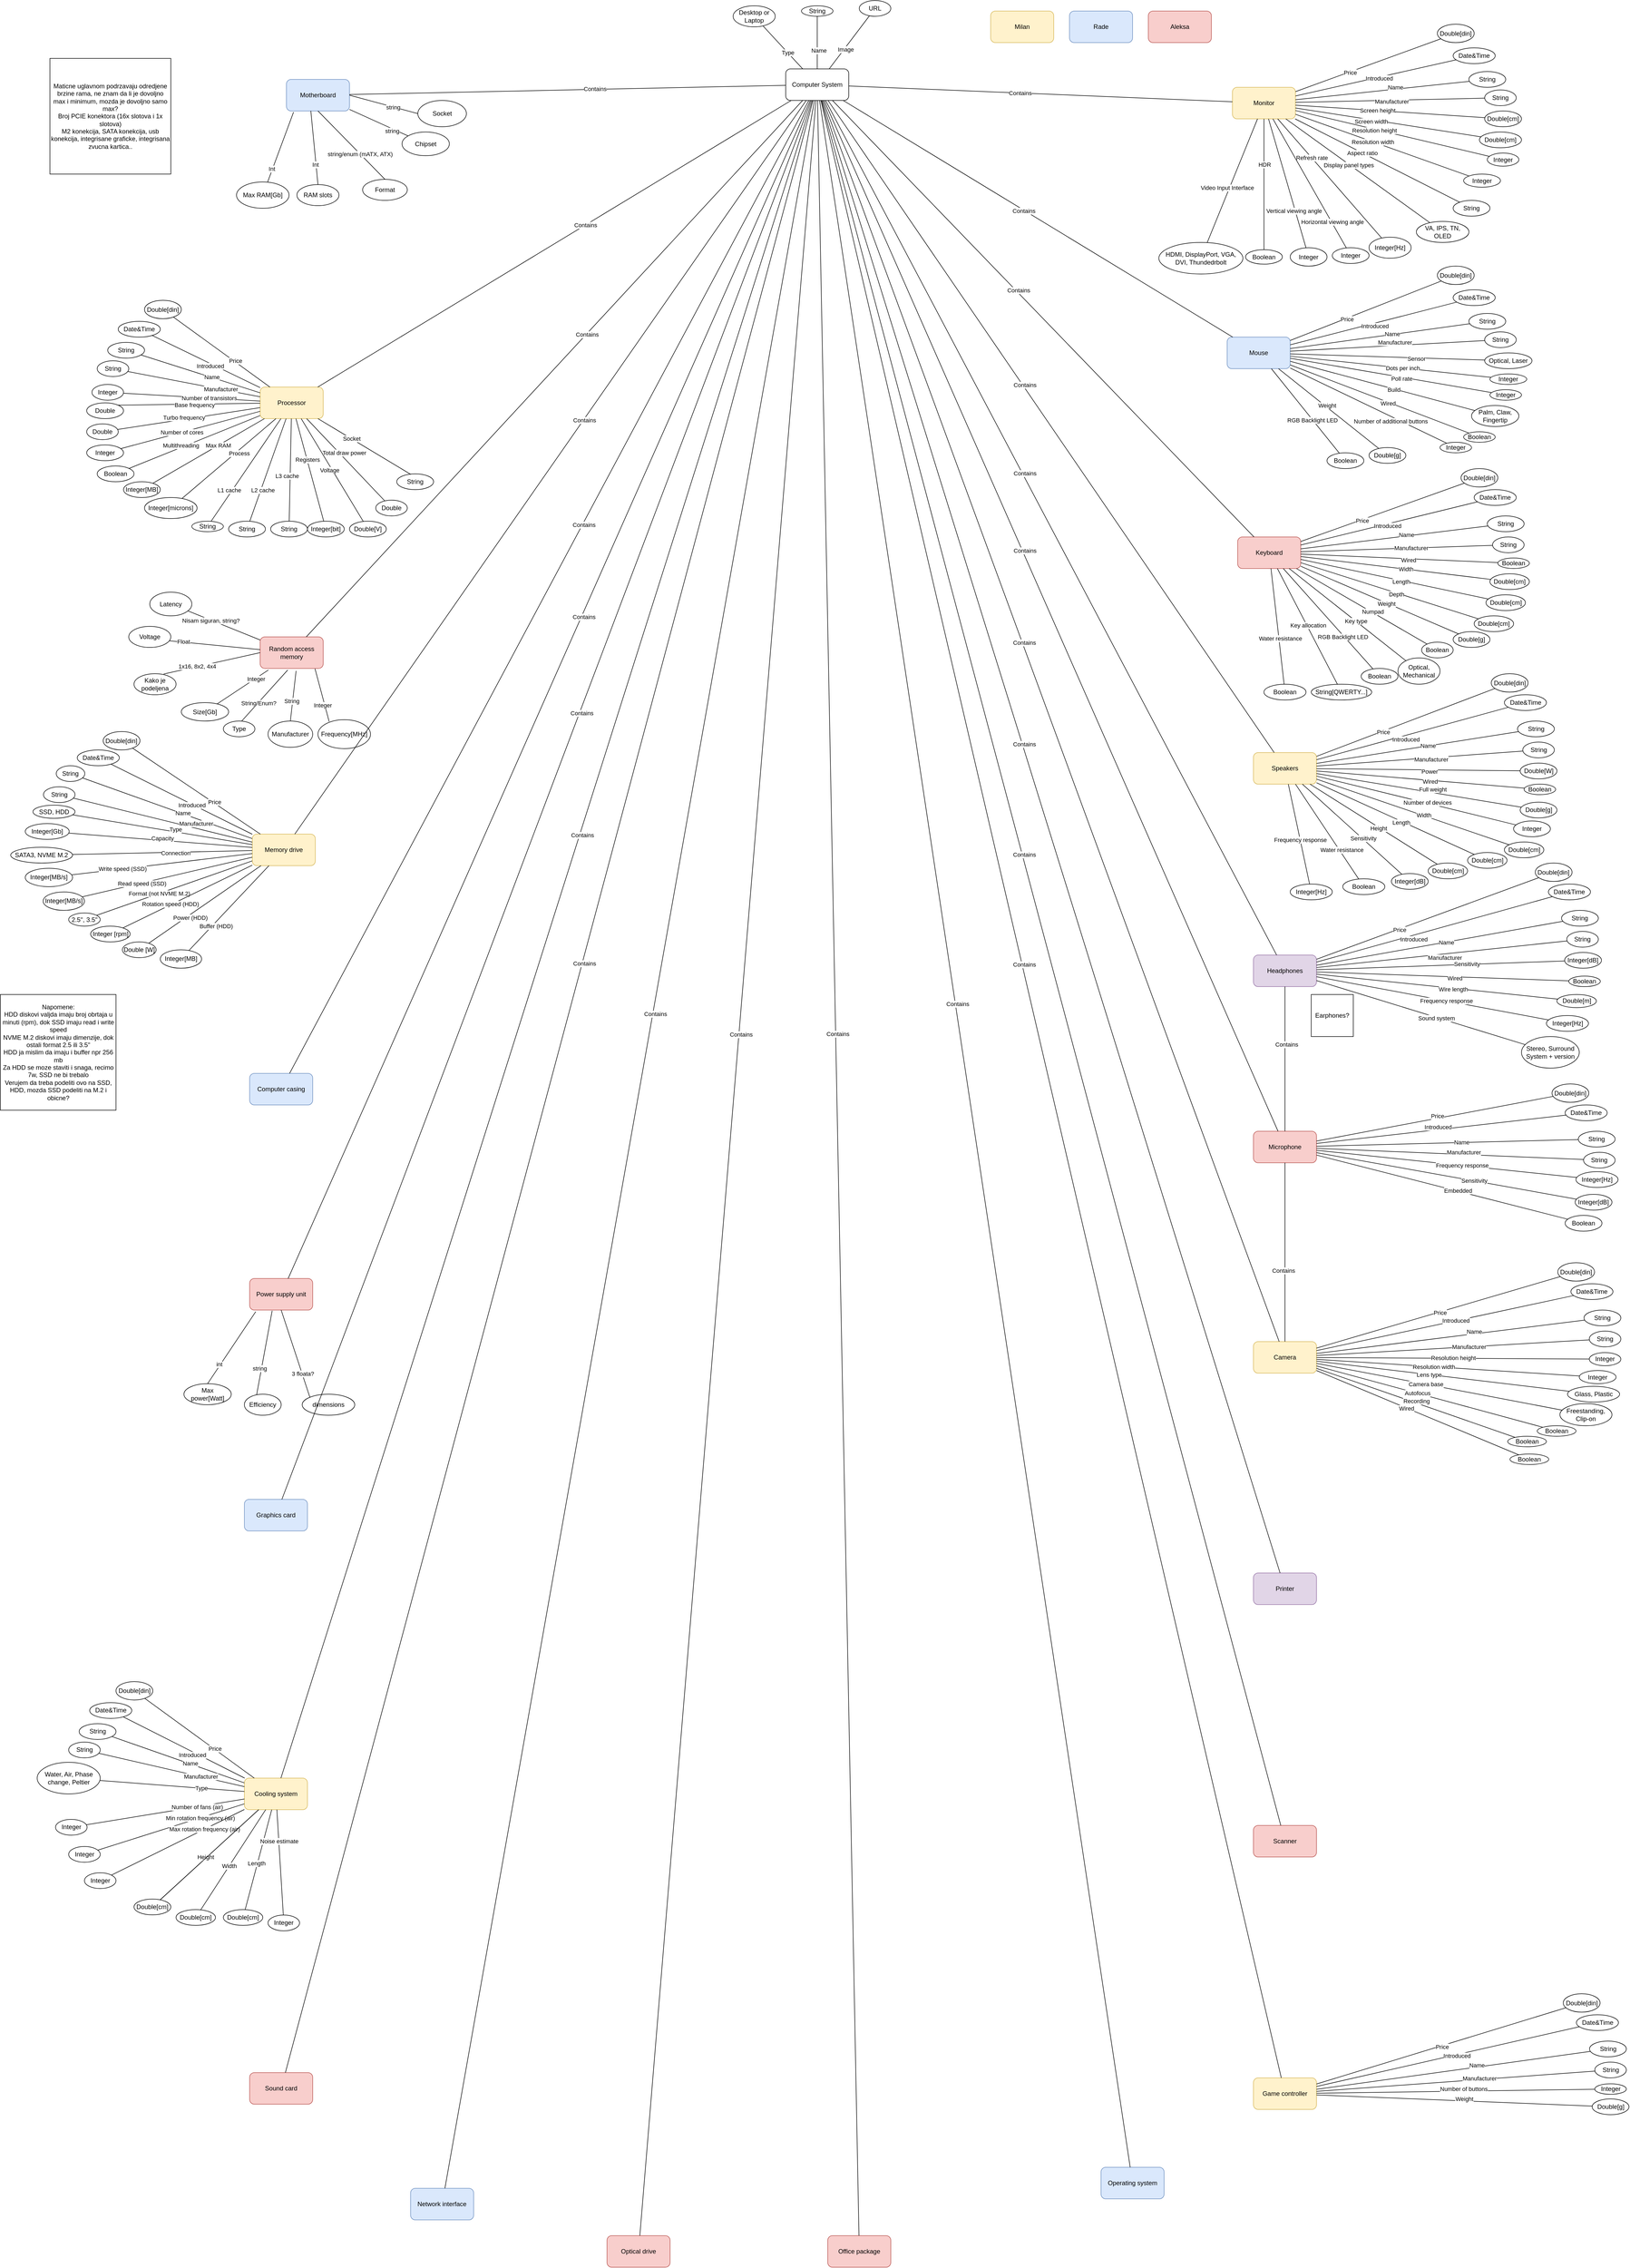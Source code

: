 <mxfile version="17.4.3" type="device"><diagram id="R2lEEEUBdFMjLlhIrx00" name="Page-1"><mxGraphModel dx="1185" dy="643" grid="1" gridSize="10" guides="1" tooltips="1" connect="1" arrows="1" fold="1" page="1" pageScale="1" pageWidth="3300" pageHeight="4681" math="0" shadow="0" extFonts="Permanent Marker^https://fonts.googleapis.com/css?family=Permanent+Marker"><root><mxCell id="0"/><mxCell id="1" parent="0"/><mxCell id="E2tc1o8e8iRVU0lAAwIQ-1" value="Computer System" style="rounded=1;whiteSpace=wrap;html=1;" parent="1" vertex="1"><mxGeometry x="1520" y="140" width="120" height="60" as="geometry"/></mxCell><mxCell id="E2tc1o8e8iRVU0lAAwIQ-3" value="Monitor" style="rounded=1;whiteSpace=wrap;html=1;fillColor=#fff2cc;strokeColor=#d6b656;" parent="1" vertex="1"><mxGeometry x="2370" y="175" width="120" height="60" as="geometry"/></mxCell><mxCell id="E2tc1o8e8iRVU0lAAwIQ-4" value="Keyboard" style="rounded=1;whiteSpace=wrap;html=1;fillColor=#f8cecc;strokeColor=#b85450;" parent="1" vertex="1"><mxGeometry x="2380" y="1030" width="120" height="60" as="geometry"/></mxCell><mxCell id="E2tc1o8e8iRVU0lAAwIQ-5" value="Mouse" style="rounded=1;whiteSpace=wrap;html=1;fillColor=#dae8fc;strokeColor=#6c8ebf;" parent="1" vertex="1"><mxGeometry x="2360" y="650" width="120" height="60" as="geometry"/></mxCell><mxCell id="E2tc1o8e8iRVU0lAAwIQ-6" value="Printer" style="rounded=1;whiteSpace=wrap;html=1;fillColor=#e1d5e7;strokeColor=#9673a6;" parent="1" vertex="1"><mxGeometry x="2410" y="3000" width="120" height="60" as="geometry"/></mxCell><mxCell id="E2tc1o8e8iRVU0lAAwIQ-7" value="Scanner" style="rounded=1;whiteSpace=wrap;html=1;fillColor=#f8cecc;strokeColor=#b85450;" parent="1" vertex="1"><mxGeometry x="2410" y="3480" width="120" height="60" as="geometry"/></mxCell><mxCell id="E2tc1o8e8iRVU0lAAwIQ-8" value="Camera" style="rounded=1;whiteSpace=wrap;html=1;fillColor=#fff2cc;strokeColor=#d6b656;" parent="1" vertex="1"><mxGeometry x="2410" y="2560" width="120" height="60" as="geometry"/></mxCell><mxCell id="E2tc1o8e8iRVU0lAAwIQ-9" value="Speakers" style="rounded=1;whiteSpace=wrap;html=1;fillColor=#fff2cc;strokeColor=#d6b656;" parent="1" vertex="1"><mxGeometry x="2410" y="1440" width="120" height="60" as="geometry"/></mxCell><mxCell id="E2tc1o8e8iRVU0lAAwIQ-10" value="Headphones" style="rounded=1;whiteSpace=wrap;html=1;fillColor=#e1d5e7;strokeColor=#9673a6;" parent="1" vertex="1"><mxGeometry x="2410" y="1825.05" width="120" height="60" as="geometry"/></mxCell><mxCell id="E2tc1o8e8iRVU0lAAwIQ-11" value="Game controller" style="rounded=1;whiteSpace=wrap;html=1;fillColor=#fff2cc;strokeColor=#d6b656;" parent="1" vertex="1"><mxGeometry x="2410" y="3960" width="120" height="60" as="geometry"/></mxCell><mxCell id="E2tc1o8e8iRVU0lAAwIQ-13" value="Operating system" style="rounded=1;whiteSpace=wrap;html=1;fillColor=#dae8fc;strokeColor=#6c8ebf;" parent="1" vertex="1"><mxGeometry x="2120" y="4130" width="120" height="60" as="geometry"/></mxCell><mxCell id="E2tc1o8e8iRVU0lAAwIQ-14" value="Computer casing" style="rounded=1;whiteSpace=wrap;html=1;fillColor=#dae8fc;strokeColor=#6c8ebf;" parent="1" vertex="1"><mxGeometry x="500" y="2050" width="120" height="60" as="geometry"/></mxCell><mxCell id="E2tc1o8e8iRVU0lAAwIQ-15" value="Motherboard" style="rounded=1;whiteSpace=wrap;html=1;fillColor=#dae8fc;strokeColor=#6c8ebf;" parent="1" vertex="1"><mxGeometry x="570" y="160" width="120" height="60" as="geometry"/></mxCell><mxCell id="E2tc1o8e8iRVU0lAAwIQ-16" value="Power supply unit" style="rounded=1;whiteSpace=wrap;html=1;fillColor=#f8cecc;strokeColor=#b85450;" parent="1" vertex="1"><mxGeometry x="500" y="2440" width="120" height="60" as="geometry"/></mxCell><mxCell id="E2tc1o8e8iRVU0lAAwIQ-17" value="Random access memory" style="rounded=1;whiteSpace=wrap;html=1;fillColor=#f8cecc;strokeColor=#b85450;" parent="1" vertex="1"><mxGeometry x="520" y="1220" width="120" height="60" as="geometry"/></mxCell><mxCell id="E2tc1o8e8iRVU0lAAwIQ-19" value="Graphics card" style="rounded=1;whiteSpace=wrap;html=1;fillColor=#dae8fc;strokeColor=#6c8ebf;" parent="1" vertex="1"><mxGeometry x="490" y="2860" width="120" height="60" as="geometry"/></mxCell><mxCell id="E2tc1o8e8iRVU0lAAwIQ-20" value="Sound card" style="rounded=1;whiteSpace=wrap;html=1;fillColor=#f8cecc;strokeColor=#b85450;" parent="1" vertex="1"><mxGeometry x="500" y="3950" width="120" height="60" as="geometry"/></mxCell><mxCell id="E2tc1o8e8iRVU0lAAwIQ-21" value="Cooling system" style="rounded=1;whiteSpace=wrap;html=1;fillColor=#fff2cc;strokeColor=#d6b656;" parent="1" vertex="1"><mxGeometry x="490" y="3390" width="120" height="60" as="geometry"/></mxCell><mxCell id="E2tc1o8e8iRVU0lAAwIQ-22" value="Processor" style="rounded=1;whiteSpace=wrap;html=1;fillColor=#fff2cc;strokeColor=#d6b656;" parent="1" vertex="1"><mxGeometry x="520" y="745" width="120" height="60" as="geometry"/></mxCell><mxCell id="E2tc1o8e8iRVU0lAAwIQ-23" value="Memory drive" style="rounded=1;whiteSpace=wrap;html=1;fillColor=#fff2cc;strokeColor=#d6b656;" parent="1" vertex="1"><mxGeometry x="505" y="1595" width="120" height="60" as="geometry"/></mxCell><mxCell id="E2tc1o8e8iRVU0lAAwIQ-24" value="Optical drive" style="rounded=1;whiteSpace=wrap;html=1;fillColor=#f8cecc;strokeColor=#b85450;" parent="1" vertex="1"><mxGeometry x="1180" y="4260" width="120" height="60" as="geometry"/></mxCell><mxCell id="E2tc1o8e8iRVU0lAAwIQ-25" value="Network interface" style="rounded=1;whiteSpace=wrap;html=1;fillColor=#dae8fc;strokeColor=#6c8ebf;" parent="1" vertex="1"><mxGeometry x="806.25" y="4170" width="120" height="60" as="geometry"/></mxCell><mxCell id="E2tc1o8e8iRVU0lAAwIQ-29" value="Double" style="ellipse;whiteSpace=wrap;html=1;" parent="1" vertex="1"><mxGeometry x="190" y="775" width="70" height="30" as="geometry"/></mxCell><mxCell id="E2tc1o8e8iRVU0lAAwIQ-30" value="Double" style="ellipse;whiteSpace=wrap;html=1;" parent="1" vertex="1"><mxGeometry x="190" y="815" width="60" height="30" as="geometry"/></mxCell><mxCell id="E2tc1o8e8iRVU0lAAwIQ-31" value="String" style="ellipse;whiteSpace=wrap;html=1;" parent="1" vertex="1"><mxGeometry x="230" y="660" width="70" height="30" as="geometry"/></mxCell><mxCell id="E2tc1o8e8iRVU0lAAwIQ-32" value="Double" style="ellipse;whiteSpace=wrap;html=1;" parent="1" vertex="1"><mxGeometry x="740" y="960" width="60" height="30" as="geometry"/></mxCell><mxCell id="E2tc1o8e8iRVU0lAAwIQ-33" value="Integer" style="ellipse;whiteSpace=wrap;html=1;" parent="1" vertex="1"><mxGeometry x="190" y="855" width="70" height="30" as="geometry"/></mxCell><mxCell id="E2tc1o8e8iRVU0lAAwIQ-34" value="String" style="ellipse;whiteSpace=wrap;html=1;" parent="1" vertex="1"><mxGeometry x="780" y="910" width="70" height="30" as="geometry"/></mxCell><mxCell id="E2tc1o8e8iRVU0lAAwIQ-35" value="Boolean" style="ellipse;whiteSpace=wrap;html=1;" parent="1" vertex="1"><mxGeometry x="210" y="895" width="70" height="30" as="geometry"/></mxCell><mxCell id="E2tc1o8e8iRVU0lAAwIQ-36" value="String" style="ellipse;whiteSpace=wrap;html=1;" parent="1" vertex="1"><mxGeometry x="390" y="1000" width="60" height="20" as="geometry"/></mxCell><mxCell id="E2tc1o8e8iRVU0lAAwIQ-37" value="String" style="ellipse;whiteSpace=wrap;html=1;" parent="1" vertex="1"><mxGeometry x="460" y="1000" width="70" height="30" as="geometry"/></mxCell><mxCell id="E2tc1o8e8iRVU0lAAwIQ-38" value="String" style="ellipse;whiteSpace=wrap;html=1;" parent="1" vertex="1"><mxGeometry x="540" y="1000" width="70" height="30" as="geometry"/></mxCell><mxCell id="E2tc1o8e8iRVU0lAAwIQ-39" value="String" style="ellipse;whiteSpace=wrap;html=1;" parent="1" vertex="1"><mxGeometry x="210" y="695" width="60" height="30" as="geometry"/></mxCell><mxCell id="E2tc1o8e8iRVU0lAAwIQ-40" value="Date&amp;amp;Time" style="ellipse;whiteSpace=wrap;html=1;" parent="1" vertex="1"><mxGeometry x="250" y="620" width="80" height="30" as="geometry"/></mxCell><mxCell id="E2tc1o8e8iRVU0lAAwIQ-41" value="Integer[MB]" style="ellipse;whiteSpace=wrap;html=1;" parent="1" vertex="1"><mxGeometry x="260" y="925" width="70" height="30" as="geometry"/></mxCell><mxCell id="E2tc1o8e8iRVU0lAAwIQ-42" value="Integer[microns]" style="ellipse;whiteSpace=wrap;html=1;" parent="1" vertex="1"><mxGeometry x="300" y="955" width="100" height="40" as="geometry"/></mxCell><mxCell id="E2tc1o8e8iRVU0lAAwIQ-43" value="Double[V]" style="ellipse;whiteSpace=wrap;html=1;" parent="1" vertex="1"><mxGeometry x="690" y="1000" width="70" height="30" as="geometry"/></mxCell><mxCell id="E2tc1o8e8iRVU0lAAwIQ-44" value="Integer[bit]" style="ellipse;whiteSpace=wrap;html=1;" parent="1" vertex="1"><mxGeometry x="610" y="1000" width="70" height="30" as="geometry"/></mxCell><mxCell id="E2tc1o8e8iRVU0lAAwIQ-45" value="Integer" style="ellipse;whiteSpace=wrap;html=1;" parent="1" vertex="1"><mxGeometry x="200" y="740" width="60" height="30" as="geometry"/></mxCell><mxCell id="zoQYZo7dL5Sle-P13cgz-1" value="" style="endArrow=none;html=1;rounded=0;exitX=1;exitY=0;exitDx=0;exitDy=0;" parent="1" source="E2tc1o8e8iRVU0lAAwIQ-29" target="E2tc1o8e8iRVU0lAAwIQ-22" edge="1"><mxGeometry width="50" height="50" relative="1" as="geometry"><mxPoint x="740" y="725" as="sourcePoint"/><mxPoint x="790" y="675" as="targetPoint"/></mxGeometry></mxCell><mxCell id="zoQYZo7dL5Sle-P13cgz-4" value="Base frequency" style="edgeLabel;html=1;align=center;verticalAlign=middle;resizable=0;points=[];" parent="zoQYZo7dL5Sle-P13cgz-1" vertex="1" connectable="0"><mxGeometry x="0.257" y="-2" relative="1" as="geometry"><mxPoint x="-25" as="offset"/></mxGeometry></mxCell><mxCell id="zoQYZo7dL5Sle-P13cgz-5" value="" style="endArrow=none;html=1;rounded=0;" parent="1" source="E2tc1o8e8iRVU0lAAwIQ-30" target="E2tc1o8e8iRVU0lAAwIQ-22" edge="1"><mxGeometry width="50" height="50" relative="1" as="geometry"><mxPoint x="740" y="725" as="sourcePoint"/><mxPoint x="790" y="675" as="targetPoint"/></mxGeometry></mxCell><mxCell id="zoQYZo7dL5Sle-P13cgz-6" value="Turbo frequency" style="edgeLabel;html=1;align=center;verticalAlign=middle;resizable=0;points=[];" parent="zoQYZo7dL5Sle-P13cgz-5" vertex="1" connectable="0"><mxGeometry x="0.374" y="-2" relative="1" as="geometry"><mxPoint x="-61" y="4" as="offset"/></mxGeometry></mxCell><mxCell id="zoQYZo7dL5Sle-P13cgz-7" value="" style="endArrow=none;html=1;rounded=0;" parent="1" source="E2tc1o8e8iRVU0lAAwIQ-35" target="E2tc1o8e8iRVU0lAAwIQ-22" edge="1"><mxGeometry width="50" height="50" relative="1" as="geometry"><mxPoint x="740" y="725" as="sourcePoint"/><mxPoint x="790" y="675" as="targetPoint"/></mxGeometry></mxCell><mxCell id="zoQYZo7dL5Sle-P13cgz-8" value="Multithreading" style="edgeLabel;html=1;align=center;verticalAlign=middle;resizable=0;points=[];" parent="zoQYZo7dL5Sle-P13cgz-7" vertex="1" connectable="0"><mxGeometry x="0.283" y="1" relative="1" as="geometry"><mxPoint x="-61" y="21" as="offset"/></mxGeometry></mxCell><mxCell id="zoQYZo7dL5Sle-P13cgz-9" value="" style="endArrow=none;html=1;rounded=0;" parent="1" source="E2tc1o8e8iRVU0lAAwIQ-40" target="E2tc1o8e8iRVU0lAAwIQ-22" edge="1"><mxGeometry width="50" height="50" relative="1" as="geometry"><mxPoint x="740" y="1025" as="sourcePoint"/><mxPoint x="790" y="975" as="targetPoint"/></mxGeometry></mxCell><mxCell id="zoQYZo7dL5Sle-P13cgz-10" value="Introduced" style="edgeLabel;html=1;align=center;verticalAlign=middle;resizable=0;points=[];" parent="zoQYZo7dL5Sle-P13cgz-9" vertex="1" connectable="0"><mxGeometry x="0.653" y="1" relative="1" as="geometry"><mxPoint x="-60" y="-23" as="offset"/></mxGeometry></mxCell><mxCell id="zoQYZo7dL5Sle-P13cgz-11" value="" style="endArrow=none;html=1;rounded=0;" parent="1" source="E2tc1o8e8iRVU0lAAwIQ-33" target="E2tc1o8e8iRVU0lAAwIQ-22" edge="1"><mxGeometry width="50" height="50" relative="1" as="geometry"><mxPoint x="740" y="1025" as="sourcePoint"/><mxPoint x="790" y="975" as="targetPoint"/></mxGeometry></mxCell><mxCell id="zoQYZo7dL5Sle-P13cgz-12" value="Number of cores" style="edgeLabel;html=1;align=center;verticalAlign=middle;resizable=0;points=[];" parent="zoQYZo7dL5Sle-P13cgz-11" vertex="1" connectable="0"><mxGeometry x="0.404" y="3" relative="1" as="geometry"><mxPoint x="-70" y="21" as="offset"/></mxGeometry></mxCell><mxCell id="zoQYZo7dL5Sle-P13cgz-13" value="" style="endArrow=none;html=1;rounded=0;" parent="1" source="E2tc1o8e8iRVU0lAAwIQ-31" target="E2tc1o8e8iRVU0lAAwIQ-22" edge="1"><mxGeometry width="50" height="50" relative="1" as="geometry"><mxPoint x="740" y="1025" as="sourcePoint"/><mxPoint x="790" y="975" as="targetPoint"/></mxGeometry></mxCell><mxCell id="zoQYZo7dL5Sle-P13cgz-17" value="Name" style="edgeLabel;html=1;align=center;verticalAlign=middle;resizable=0;points=[];" parent="zoQYZo7dL5Sle-P13cgz-13" vertex="1" connectable="0"><mxGeometry x="0.179" y="1" relative="1" as="geometry"><mxPoint as="offset"/></mxGeometry></mxCell><mxCell id="zoQYZo7dL5Sle-P13cgz-14" value="" style="endArrow=none;html=1;rounded=0;" parent="1" source="E2tc1o8e8iRVU0lAAwIQ-39" target="E2tc1o8e8iRVU0lAAwIQ-22" edge="1"><mxGeometry width="50" height="50" relative="1" as="geometry"><mxPoint x="740" y="1025" as="sourcePoint"/><mxPoint x="790" y="975" as="targetPoint"/></mxGeometry></mxCell><mxCell id="zoQYZo7dL5Sle-P13cgz-18" value="Manufacturer" style="edgeLabel;html=1;align=center;verticalAlign=middle;resizable=0;points=[];" parent="zoQYZo7dL5Sle-P13cgz-14" vertex="1" connectable="0"><mxGeometry x="0.399" relative="1" as="geometry"><mxPoint as="offset"/></mxGeometry></mxCell><mxCell id="zoQYZo7dL5Sle-P13cgz-15" value="" style="endArrow=none;html=1;rounded=0;" parent="1" source="E2tc1o8e8iRVU0lAAwIQ-32" target="E2tc1o8e8iRVU0lAAwIQ-22" edge="1"><mxGeometry width="50" height="50" relative="1" as="geometry"><mxPoint x="740" y="1025" as="sourcePoint"/><mxPoint x="790" y="975" as="targetPoint"/></mxGeometry></mxCell><mxCell id="zoQYZo7dL5Sle-P13cgz-21" value="Total draw power" style="edgeLabel;html=1;align=center;verticalAlign=middle;resizable=0;points=[];" parent="zoQYZo7dL5Sle-P13cgz-15" vertex="1" connectable="0"><mxGeometry x="0.374" y="1" relative="1" as="geometry"><mxPoint x="26" y="15" as="offset"/></mxGeometry></mxCell><mxCell id="zoQYZo7dL5Sle-P13cgz-16" value="" style="endArrow=none;html=1;rounded=0;exitX=0.383;exitY=0.038;exitDx=0;exitDy=0;exitPerimeter=0;" parent="1" source="E2tc1o8e8iRVU0lAAwIQ-34" target="E2tc1o8e8iRVU0lAAwIQ-22" edge="1"><mxGeometry width="50" height="50" relative="1" as="geometry"><mxPoint x="790" y="1155" as="sourcePoint"/><mxPoint x="790" y="975" as="targetPoint"/></mxGeometry></mxCell><mxCell id="zoQYZo7dL5Sle-P13cgz-22" value="Socket" style="edgeLabel;html=1;align=center;verticalAlign=middle;resizable=0;points=[];" parent="zoQYZo7dL5Sle-P13cgz-16" vertex="1" connectable="0"><mxGeometry x="0.28" relative="1" as="geometry"><mxPoint as="offset"/></mxGeometry></mxCell><mxCell id="zoQYZo7dL5Sle-P13cgz-19" value="" style="endArrow=none;html=1;rounded=0;" parent="1" source="E2tc1o8e8iRVU0lAAwIQ-45" target="E2tc1o8e8iRVU0lAAwIQ-22" edge="1"><mxGeometry width="50" height="50" relative="1" as="geometry"><mxPoint x="740" y="1025" as="sourcePoint"/><mxPoint x="790" y="975" as="targetPoint"/></mxGeometry></mxCell><mxCell id="zoQYZo7dL5Sle-P13cgz-20" value="Number of transistors" style="edgeLabel;html=1;align=center;verticalAlign=middle;resizable=0;points=[];" parent="zoQYZo7dL5Sle-P13cgz-19" vertex="1" connectable="0"><mxGeometry x="0.253" y="-1" relative="1" as="geometry"><mxPoint y="-1" as="offset"/></mxGeometry></mxCell><mxCell id="zoQYZo7dL5Sle-P13cgz-23" value="" style="endArrow=none;html=1;rounded=0;" parent="1" source="E2tc1o8e8iRVU0lAAwIQ-22" target="E2tc1o8e8iRVU0lAAwIQ-41" edge="1"><mxGeometry width="50" height="50" relative="1" as="geometry"><mxPoint x="740" y="1025" as="sourcePoint"/><mxPoint x="790" y="975" as="targetPoint"/></mxGeometry></mxCell><mxCell id="zoQYZo7dL5Sle-P13cgz-24" value="Max RAM" style="edgeLabel;html=1;align=center;verticalAlign=middle;resizable=0;points=[];" parent="zoQYZo7dL5Sle-P13cgz-23" vertex="1" connectable="0"><mxGeometry x="-0.227" y="2" relative="1" as="geometry"><mxPoint x="-7" y="1" as="offset"/></mxGeometry></mxCell><mxCell id="zoQYZo7dL5Sle-P13cgz-25" value="" style="endArrow=none;html=1;rounded=0;" parent="1" source="E2tc1o8e8iRVU0lAAwIQ-36" target="E2tc1o8e8iRVU0lAAwIQ-22" edge="1"><mxGeometry width="50" height="50" relative="1" as="geometry"><mxPoint x="740" y="1025" as="sourcePoint"/><mxPoint x="790" y="975" as="targetPoint"/></mxGeometry></mxCell><mxCell id="zoQYZo7dL5Sle-P13cgz-28" value="L1 cache" style="edgeLabel;html=1;align=center;verticalAlign=middle;resizable=0;points=[];" parent="zoQYZo7dL5Sle-P13cgz-25" vertex="1" connectable="0"><mxGeometry x="0.356" y="-2" relative="1" as="geometry"><mxPoint x="-58" y="72" as="offset"/></mxGeometry></mxCell><mxCell id="zoQYZo7dL5Sle-P13cgz-26" value="" style="endArrow=none;html=1;rounded=0;" parent="1" source="E2tc1o8e8iRVU0lAAwIQ-37" target="E2tc1o8e8iRVU0lAAwIQ-22" edge="1"><mxGeometry width="50" height="50" relative="1" as="geometry"><mxPoint x="740" y="1025" as="sourcePoint"/><mxPoint x="790" y="975" as="targetPoint"/></mxGeometry></mxCell><mxCell id="zoQYZo7dL5Sle-P13cgz-29" value="L2 cache" style="edgeLabel;html=1;align=center;verticalAlign=middle;resizable=0;points=[];" parent="zoQYZo7dL5Sle-P13cgz-26" vertex="1" connectable="0"><mxGeometry x="0.235" y="1" relative="1" as="geometry"><mxPoint x="-17" y="62" as="offset"/></mxGeometry></mxCell><mxCell id="zoQYZo7dL5Sle-P13cgz-27" value="" style="endArrow=none;html=1;rounded=0;" parent="1" source="E2tc1o8e8iRVU0lAAwIQ-38" target="E2tc1o8e8iRVU0lAAwIQ-22" edge="1"><mxGeometry width="50" height="50" relative="1" as="geometry"><mxPoint x="740" y="1025" as="sourcePoint"/><mxPoint x="790" y="975" as="targetPoint"/></mxGeometry></mxCell><mxCell id="zoQYZo7dL5Sle-P13cgz-30" value="L3 cache" style="edgeLabel;html=1;align=center;verticalAlign=middle;resizable=0;points=[];" parent="zoQYZo7dL5Sle-P13cgz-27" vertex="1" connectable="0"><mxGeometry x="0.205" y="2" relative="1" as="geometry"><mxPoint x="-5" y="31" as="offset"/></mxGeometry></mxCell><mxCell id="zoQYZo7dL5Sle-P13cgz-34" value="" style="endArrow=none;html=1;rounded=0;entryX=0.25;entryY=1;entryDx=0;entryDy=0;" parent="1" source="E2tc1o8e8iRVU0lAAwIQ-42" target="E2tc1o8e8iRVU0lAAwIQ-22" edge="1"><mxGeometry width="50" height="50" relative="1" as="geometry"><mxPoint x="740" y="1025" as="sourcePoint"/><mxPoint x="790" y="975" as="targetPoint"/></mxGeometry></mxCell><mxCell id="zoQYZo7dL5Sle-P13cgz-35" value="Process" style="edgeLabel;html=1;align=center;verticalAlign=middle;resizable=0;points=[];" parent="zoQYZo7dL5Sle-P13cgz-34" vertex="1" connectable="0"><mxGeometry x="0.263" y="2" relative="1" as="geometry"><mxPoint x="-3" y="11" as="offset"/></mxGeometry></mxCell><mxCell id="zoQYZo7dL5Sle-P13cgz-36" value="" style="endArrow=none;html=1;rounded=0;" parent="1" source="E2tc1o8e8iRVU0lAAwIQ-44" target="E2tc1o8e8iRVU0lAAwIQ-22" edge="1"><mxGeometry width="50" height="50" relative="1" as="geometry"><mxPoint x="740" y="1025" as="sourcePoint"/><mxPoint x="790" y="975" as="targetPoint"/></mxGeometry></mxCell><mxCell id="zoQYZo7dL5Sle-P13cgz-37" value="Registers" style="edgeLabel;html=1;align=center;verticalAlign=middle;resizable=0;points=[];" parent="zoQYZo7dL5Sle-P13cgz-36" vertex="1" connectable="0"><mxGeometry x="0.202" y="-1" relative="1" as="geometry"><mxPoint as="offset"/></mxGeometry></mxCell><mxCell id="zoQYZo7dL5Sle-P13cgz-38" value="" style="endArrow=none;html=1;rounded=0;" parent="1" source="E2tc1o8e8iRVU0lAAwIQ-43" target="E2tc1o8e8iRVU0lAAwIQ-22" edge="1"><mxGeometry width="50" height="50" relative="1" as="geometry"><mxPoint x="740" y="1025" as="sourcePoint"/><mxPoint x="790" y="975" as="targetPoint"/></mxGeometry></mxCell><mxCell id="zoQYZo7dL5Sle-P13cgz-39" value="Voltage" style="edgeLabel;html=1;align=center;verticalAlign=middle;resizable=0;points=[];" parent="zoQYZo7dL5Sle-P13cgz-38" vertex="1" connectable="0"><mxGeometry x="0.216" relative="1" as="geometry"><mxPoint x="7" y="21" as="offset"/></mxGeometry></mxCell><mxCell id="zoQYZo7dL5Sle-P13cgz-40" style="edgeStyle=orthogonalEdgeStyle;rounded=0;orthogonalLoop=1;jettySize=auto;html=1;exitX=0.5;exitY=1;exitDx=0;exitDy=0;" parent="1" source="E2tc1o8e8iRVU0lAAwIQ-43" target="E2tc1o8e8iRVU0lAAwIQ-43" edge="1"><mxGeometry relative="1" as="geometry"/></mxCell><mxCell id="zoQYZo7dL5Sle-P13cgz-43" value="Desktop or Laptop" style="ellipse;whiteSpace=wrap;html=1;" parent="1" vertex="1"><mxGeometry x="1420" y="20" width="80" height="40" as="geometry"/></mxCell><mxCell id="zoQYZo7dL5Sle-P13cgz-44" value="" style="endArrow=none;html=1;rounded=0;" parent="1" source="E2tc1o8e8iRVU0lAAwIQ-1" target="zoQYZo7dL5Sle-P13cgz-43" edge="1"><mxGeometry width="50" height="50" relative="1" as="geometry"><mxPoint x="1570" y="230" as="sourcePoint"/><mxPoint x="1620" y="180" as="targetPoint"/></mxGeometry></mxCell><mxCell id="zoQYZo7dL5Sle-P13cgz-49" value="Type" style="edgeLabel;html=1;align=center;verticalAlign=middle;resizable=0;points=[];" parent="zoQYZo7dL5Sle-P13cgz-44" vertex="1" connectable="0"><mxGeometry x="-0.244" relative="1" as="geometry"><mxPoint as="offset"/></mxGeometry></mxCell><mxCell id="zoQYZo7dL5Sle-P13cgz-45" value="Double[din]" style="ellipse;whiteSpace=wrap;html=1;" parent="1" vertex="1"><mxGeometry x="300" y="580" width="70" height="35" as="geometry"/></mxCell><mxCell id="zoQYZo7dL5Sle-P13cgz-46" value="" style="endArrow=none;html=1;rounded=0;" parent="1" source="E2tc1o8e8iRVU0lAAwIQ-22" target="zoQYZo7dL5Sle-P13cgz-45" edge="1"><mxGeometry width="50" height="50" relative="1" as="geometry"><mxPoint x="800" y="935" as="sourcePoint"/><mxPoint x="850" y="885" as="targetPoint"/></mxGeometry></mxCell><mxCell id="zoQYZo7dL5Sle-P13cgz-47" value="Price" style="edgeLabel;html=1;align=center;verticalAlign=middle;resizable=0;points=[];" parent="zoQYZo7dL5Sle-P13cgz-46" vertex="1" connectable="0"><mxGeometry x="-0.262" y="-1" relative="1" as="geometry"><mxPoint x="1" as="offset"/></mxGeometry></mxCell><mxCell id="zoQYZo7dL5Sle-P13cgz-50" value="String" style="ellipse;whiteSpace=wrap;html=1;" parent="1" vertex="1"><mxGeometry x="1550" y="20" width="60" height="20" as="geometry"/></mxCell><mxCell id="zoQYZo7dL5Sle-P13cgz-51" value="" style="endArrow=none;html=1;rounded=0;" parent="1" source="E2tc1o8e8iRVU0lAAwIQ-1" target="zoQYZo7dL5Sle-P13cgz-50" edge="1"><mxGeometry width="50" height="50" relative="1" as="geometry"><mxPoint x="1490" y="150" as="sourcePoint"/><mxPoint x="1540" y="100" as="targetPoint"/></mxGeometry></mxCell><mxCell id="zoQYZo7dL5Sle-P13cgz-52" value="Name" style="edgeLabel;html=1;align=center;verticalAlign=middle;resizable=0;points=[];" parent="zoQYZo7dL5Sle-P13cgz-51" vertex="1" connectable="0"><mxGeometry x="-0.303" y="-3" relative="1" as="geometry"><mxPoint as="offset"/></mxGeometry></mxCell><mxCell id="zoQYZo7dL5Sle-P13cgz-53" value="URL" style="ellipse;whiteSpace=wrap;html=1;" parent="1" vertex="1"><mxGeometry x="1660" y="10" width="60" height="30" as="geometry"/></mxCell><mxCell id="zoQYZo7dL5Sle-P13cgz-54" value="" style="endArrow=none;html=1;rounded=0;" parent="1" source="E2tc1o8e8iRVU0lAAwIQ-1" target="zoQYZo7dL5Sle-P13cgz-53" edge="1"><mxGeometry width="50" height="50" relative="1" as="geometry"><mxPoint x="1490" y="150" as="sourcePoint"/><mxPoint x="1540" y="100" as="targetPoint"/></mxGeometry></mxCell><mxCell id="zoQYZo7dL5Sle-P13cgz-55" value="Image" style="edgeLabel;html=1;align=center;verticalAlign=middle;resizable=0;points=[];" parent="zoQYZo7dL5Sle-P13cgz-54" vertex="1" connectable="0"><mxGeometry x="-0.241" y="-2" relative="1" as="geometry"><mxPoint as="offset"/></mxGeometry></mxCell><mxCell id="zoQYZo7dL5Sle-P13cgz-56" value="" style="endArrow=none;html=1;rounded=0;" parent="1" source="E2tc1o8e8iRVU0lAAwIQ-22" target="E2tc1o8e8iRVU0lAAwIQ-1" edge="1"><mxGeometry width="50" height="50" relative="1" as="geometry"><mxPoint x="860" y="500" as="sourcePoint"/><mxPoint x="910" y="450" as="targetPoint"/></mxGeometry></mxCell><mxCell id="zoQYZo7dL5Sle-P13cgz-57" value="Contains" style="edgeLabel;html=1;align=center;verticalAlign=middle;resizable=0;points=[];" parent="zoQYZo7dL5Sle-P13cgz-56" vertex="1" connectable="0"><mxGeometry x="0.124" y="-5" relative="1" as="geometry"><mxPoint y="-6" as="offset"/></mxGeometry></mxCell><mxCell id="zoQYZo7dL5Sle-P13cgz-58" value="String" style="ellipse;whiteSpace=wrap;html=1;" parent="1" vertex="1"><mxGeometry x="2820" y="145" width="70" height="30" as="geometry"/></mxCell><mxCell id="zoQYZo7dL5Sle-P13cgz-59" value="String" style="ellipse;whiteSpace=wrap;html=1;" parent="1" vertex="1"><mxGeometry x="2850" y="180" width="60" height="30" as="geometry"/></mxCell><mxCell id="zoQYZo7dL5Sle-P13cgz-60" value="Date&amp;amp;Time" style="ellipse;whiteSpace=wrap;html=1;" parent="1" vertex="1"><mxGeometry x="2790" y="100" width="80" height="30" as="geometry"/></mxCell><mxCell id="zoQYZo7dL5Sle-P13cgz-61" value="" style="endArrow=none;html=1;rounded=0;" parent="1" source="zoQYZo7dL5Sle-P13cgz-60" target="E2tc1o8e8iRVU0lAAwIQ-3" edge="1"><mxGeometry width="50" height="50" relative="1" as="geometry"><mxPoint x="3070.02" y="485" as="sourcePoint"/><mxPoint x="2850.02" y="206.034" as="targetPoint"/></mxGeometry></mxCell><mxCell id="zoQYZo7dL5Sle-P13cgz-62" value="Introduced" style="edgeLabel;html=1;align=center;verticalAlign=middle;resizable=0;points=[];" parent="zoQYZo7dL5Sle-P13cgz-61" vertex="1" connectable="0"><mxGeometry x="0.653" y="1" relative="1" as="geometry"><mxPoint x="106" y="-23" as="offset"/></mxGeometry></mxCell><mxCell id="zoQYZo7dL5Sle-P13cgz-63" value="" style="endArrow=none;html=1;rounded=0;" parent="1" source="zoQYZo7dL5Sle-P13cgz-58" target="E2tc1o8e8iRVU0lAAwIQ-3" edge="1"><mxGeometry width="50" height="50" relative="1" as="geometry"><mxPoint x="3070.02" y="485" as="sourcePoint"/><mxPoint x="2850.02" y="215.952" as="targetPoint"/></mxGeometry></mxCell><mxCell id="zoQYZo7dL5Sle-P13cgz-64" value="Name" style="edgeLabel;html=1;align=center;verticalAlign=middle;resizable=0;points=[];" parent="zoQYZo7dL5Sle-P13cgz-63" vertex="1" connectable="0"><mxGeometry x="0.179" y="1" relative="1" as="geometry"><mxPoint x="54" y="-10" as="offset"/></mxGeometry></mxCell><mxCell id="zoQYZo7dL5Sle-P13cgz-65" value="" style="endArrow=none;html=1;rounded=0;" parent="1" source="zoQYZo7dL5Sle-P13cgz-59" target="E2tc1o8e8iRVU0lAAwIQ-3" edge="1"><mxGeometry width="50" height="50" relative="1" as="geometry"><mxPoint x="3070.02" y="485" as="sourcePoint"/><mxPoint x="2850.02" y="223.529" as="targetPoint"/></mxGeometry></mxCell><mxCell id="zoQYZo7dL5Sle-P13cgz-66" value="Manufacturer" style="edgeLabel;html=1;align=center;verticalAlign=middle;resizable=0;points=[];" parent="zoQYZo7dL5Sle-P13cgz-65" vertex="1" connectable="0"><mxGeometry x="0.399" relative="1" as="geometry"><mxPoint x="75" as="offset"/></mxGeometry></mxCell><mxCell id="zoQYZo7dL5Sle-P13cgz-67" value="Double[din]" style="ellipse;whiteSpace=wrap;html=1;" parent="1" vertex="1"><mxGeometry x="2760" y="55" width="70" height="35" as="geometry"/></mxCell><mxCell id="zoQYZo7dL5Sle-P13cgz-68" value="" style="endArrow=none;html=1;rounded=0;" parent="1" source="E2tc1o8e8iRVU0lAAwIQ-3" target="zoQYZo7dL5Sle-P13cgz-67" edge="1"><mxGeometry width="50" height="50" relative="1" as="geometry"><mxPoint x="2870.005" y="205" as="sourcePoint"/><mxPoint x="3180.02" y="345" as="targetPoint"/></mxGeometry></mxCell><mxCell id="zoQYZo7dL5Sle-P13cgz-69" value="Price" style="edgeLabel;html=1;align=center;verticalAlign=middle;resizable=0;points=[];" parent="zoQYZo7dL5Sle-P13cgz-68" vertex="1" connectable="0"><mxGeometry x="-0.262" y="-1" relative="1" as="geometry"><mxPoint x="1" as="offset"/></mxGeometry></mxCell><mxCell id="zoQYZo7dL5Sle-P13cgz-71" value="Integer" style="ellipse;whiteSpace=wrap;html=1;" parent="1" vertex="1"><mxGeometry x="2855" y="300" width="60" height="25" as="geometry"/></mxCell><mxCell id="zoQYZo7dL5Sle-P13cgz-72" value="Double[cm]" style="ellipse;whiteSpace=wrap;html=1;" parent="1" vertex="1"><mxGeometry x="2850" y="220" width="70" height="30" as="geometry"/></mxCell><mxCell id="zoQYZo7dL5Sle-P13cgz-73" value="Double[cm]" style="ellipse;whiteSpace=wrap;html=1;" parent="1" vertex="1"><mxGeometry x="2840" y="260" width="80" height="30" as="geometry"/></mxCell><mxCell id="zoQYZo7dL5Sle-P13cgz-74" value="" style="endArrow=none;html=1;rounded=0;" parent="1" source="E2tc1o8e8iRVU0lAAwIQ-3" target="zoQYZo7dL5Sle-P13cgz-72" edge="1"><mxGeometry width="50" height="50" relative="1" as="geometry"><mxPoint x="2580" y="250" as="sourcePoint"/><mxPoint x="2630" y="200" as="targetPoint"/></mxGeometry></mxCell><mxCell id="zoQYZo7dL5Sle-P13cgz-75" value="Screen height" style="edgeLabel;html=1;align=center;verticalAlign=middle;resizable=0;points=[];" parent="zoQYZo7dL5Sle-P13cgz-74" vertex="1" connectable="0"><mxGeometry x="-0.143" relative="1" as="geometry"><mxPoint x="1" as="offset"/></mxGeometry></mxCell><mxCell id="zoQYZo7dL5Sle-P13cgz-76" value="" style="endArrow=none;html=1;rounded=0;" parent="1" source="E2tc1o8e8iRVU0lAAwIQ-3" target="zoQYZo7dL5Sle-P13cgz-73" edge="1"><mxGeometry width="50" height="50" relative="1" as="geometry"><mxPoint x="2580" y="250" as="sourcePoint"/><mxPoint x="2630" y="200" as="targetPoint"/></mxGeometry></mxCell><mxCell id="zoQYZo7dL5Sle-P13cgz-77" value="Screen width" style="edgeLabel;html=1;align=center;verticalAlign=middle;resizable=0;points=[];" parent="zoQYZo7dL5Sle-P13cgz-76" vertex="1" connectable="0"><mxGeometry x="-0.186" y="-3" relative="1" as="geometry"><mxPoint as="offset"/></mxGeometry></mxCell><mxCell id="zoQYZo7dL5Sle-P13cgz-78" value="Integer" style="ellipse;whiteSpace=wrap;html=1;" parent="1" vertex="1"><mxGeometry x="2810" y="340" width="70" height="25" as="geometry"/></mxCell><mxCell id="zoQYZo7dL5Sle-P13cgz-79" value="" style="endArrow=none;html=1;rounded=0;" parent="1" source="E2tc1o8e8iRVU0lAAwIQ-3" target="zoQYZo7dL5Sle-P13cgz-71" edge="1"><mxGeometry width="50" height="50" relative="1" as="geometry"><mxPoint x="2580" y="250" as="sourcePoint"/><mxPoint x="2630" y="200" as="targetPoint"/></mxGeometry></mxCell><mxCell id="zoQYZo7dL5Sle-P13cgz-81" value="Resolution height" style="edgeLabel;html=1;align=center;verticalAlign=middle;resizable=0;points=[];" parent="zoQYZo7dL5Sle-P13cgz-79" vertex="1" connectable="0"><mxGeometry x="-0.187" y="-2" relative="1" as="geometry"><mxPoint as="offset"/></mxGeometry></mxCell><mxCell id="zoQYZo7dL5Sle-P13cgz-80" value="" style="endArrow=none;html=1;rounded=0;" parent="1" source="E2tc1o8e8iRVU0lAAwIQ-3" target="zoQYZo7dL5Sle-P13cgz-78" edge="1"><mxGeometry width="50" height="50" relative="1" as="geometry"><mxPoint x="2580" y="250" as="sourcePoint"/><mxPoint x="2630" y="200" as="targetPoint"/></mxGeometry></mxCell><mxCell id="zoQYZo7dL5Sle-P13cgz-82" value="Resolution width" style="edgeLabel;html=1;align=center;verticalAlign=middle;resizable=0;points=[];" parent="zoQYZo7dL5Sle-P13cgz-80" vertex="1" connectable="0"><mxGeometry x="-0.11" relative="1" as="geometry"><mxPoint as="offset"/></mxGeometry></mxCell><mxCell id="zoQYZo7dL5Sle-P13cgz-83" value="String" style="ellipse;whiteSpace=wrap;html=1;" parent="1" vertex="1"><mxGeometry x="2790" y="390" width="70" height="30" as="geometry"/></mxCell><mxCell id="zoQYZo7dL5Sle-P13cgz-84" value="" style="endArrow=none;html=1;rounded=0;" parent="1" source="E2tc1o8e8iRVU0lAAwIQ-3" target="zoQYZo7dL5Sle-P13cgz-83" edge="1"><mxGeometry width="50" height="50" relative="1" as="geometry"><mxPoint x="2580" y="250" as="sourcePoint"/><mxPoint x="2630" y="200" as="targetPoint"/></mxGeometry></mxCell><mxCell id="zoQYZo7dL5Sle-P13cgz-85" value="Aspect ratio" style="edgeLabel;html=1;align=center;verticalAlign=middle;resizable=0;points=[];" parent="zoQYZo7dL5Sle-P13cgz-84" vertex="1" connectable="0"><mxGeometry x="-0.185" relative="1" as="geometry"><mxPoint as="offset"/></mxGeometry></mxCell><mxCell id="zoQYZo7dL5Sle-P13cgz-86" value="VA, IPS, TN, OLED" style="ellipse;whiteSpace=wrap;html=1;" parent="1" vertex="1"><mxGeometry x="2720" y="430" width="100" height="40" as="geometry"/></mxCell><mxCell id="zoQYZo7dL5Sle-P13cgz-87" value="" style="endArrow=none;html=1;rounded=0;" parent="1" source="E2tc1o8e8iRVU0lAAwIQ-3" target="zoQYZo7dL5Sle-P13cgz-86" edge="1"><mxGeometry width="50" height="50" relative="1" as="geometry"><mxPoint x="2580" y="250" as="sourcePoint"/><mxPoint x="2630" y="200" as="targetPoint"/></mxGeometry></mxCell><mxCell id="zoQYZo7dL5Sle-P13cgz-88" value="Display panel types" style="edgeLabel;html=1;align=center;verticalAlign=middle;resizable=0;points=[];" parent="zoQYZo7dL5Sle-P13cgz-87" vertex="1" connectable="0"><mxGeometry x="-0.124" y="-2" relative="1" as="geometry"><mxPoint as="offset"/></mxGeometry></mxCell><mxCell id="zoQYZo7dL5Sle-P13cgz-89" value="Integer[Hz]" style="ellipse;whiteSpace=wrap;html=1;" parent="1" vertex="1"><mxGeometry x="2630" y="460" width="80" height="40" as="geometry"/></mxCell><mxCell id="zoQYZo7dL5Sle-P13cgz-90" value="" style="endArrow=none;html=1;rounded=0;" parent="1" source="E2tc1o8e8iRVU0lAAwIQ-3" target="zoQYZo7dL5Sle-P13cgz-89" edge="1"><mxGeometry width="50" height="50" relative="1" as="geometry"><mxPoint x="2580" y="250" as="sourcePoint"/><mxPoint x="2630" y="200" as="targetPoint"/></mxGeometry></mxCell><mxCell id="zoQYZo7dL5Sle-P13cgz-91" value="Refresh rate" style="edgeLabel;html=1;align=center;verticalAlign=middle;resizable=0;points=[];" parent="zoQYZo7dL5Sle-P13cgz-90" vertex="1" connectable="0"><mxGeometry x="-0.348" relative="1" as="geometry"><mxPoint as="offset"/></mxGeometry></mxCell><mxCell id="zoQYZo7dL5Sle-P13cgz-92" value="Integer" style="ellipse;whiteSpace=wrap;html=1;" parent="1" vertex="1"><mxGeometry x="2560" y="480" width="70" height="30" as="geometry"/></mxCell><mxCell id="zoQYZo7dL5Sle-P13cgz-93" value="Integer" style="ellipse;whiteSpace=wrap;html=1;" parent="1" vertex="1"><mxGeometry x="2480" y="480" width="70" height="35" as="geometry"/></mxCell><mxCell id="zoQYZo7dL5Sle-P13cgz-94" value="" style="endArrow=none;html=1;rounded=0;" parent="1" source="zoQYZo7dL5Sle-P13cgz-92" target="E2tc1o8e8iRVU0lAAwIQ-3" edge="1"><mxGeometry width="50" height="50" relative="1" as="geometry"><mxPoint x="2580" y="250" as="sourcePoint"/><mxPoint x="2630" y="200" as="targetPoint"/></mxGeometry></mxCell><mxCell id="zoQYZo7dL5Sle-P13cgz-95" value="Horizontal viewing angle" style="edgeLabel;html=1;align=center;verticalAlign=middle;resizable=0;points=[];" parent="zoQYZo7dL5Sle-P13cgz-94" vertex="1" connectable="0"><mxGeometry x="0.191" y="-1" relative="1" as="geometry"><mxPoint x="55" y="97" as="offset"/></mxGeometry></mxCell><mxCell id="zoQYZo7dL5Sle-P13cgz-96" value="" style="endArrow=none;html=1;rounded=0;" parent="1" source="zoQYZo7dL5Sle-P13cgz-93" target="E2tc1o8e8iRVU0lAAwIQ-3" edge="1"><mxGeometry width="50" height="50" relative="1" as="geometry"><mxPoint x="2580" y="250" as="sourcePoint"/><mxPoint x="2630" y="200" as="targetPoint"/></mxGeometry></mxCell><mxCell id="zoQYZo7dL5Sle-P13cgz-97" value="Vertical viewing angle" style="edgeLabel;html=1;align=center;verticalAlign=middle;resizable=0;points=[];" parent="zoQYZo7dL5Sle-P13cgz-96" vertex="1" connectable="0"><mxGeometry x="-0.414" y="2" relative="1" as="geometry"><mxPoint y="1" as="offset"/></mxGeometry></mxCell><mxCell id="zoQYZo7dL5Sle-P13cgz-98" value="HDMI, DisplayPort, VGA, DVI, Thundedrbolt" style="ellipse;whiteSpace=wrap;html=1;" parent="1" vertex="1"><mxGeometry x="2230" y="470" width="160" height="60" as="geometry"/></mxCell><mxCell id="zoQYZo7dL5Sle-P13cgz-99" value="" style="endArrow=none;html=1;rounded=0;" parent="1" source="zoQYZo7dL5Sle-P13cgz-98" target="E2tc1o8e8iRVU0lAAwIQ-3" edge="1"><mxGeometry width="50" height="50" relative="1" as="geometry"><mxPoint x="2580" y="250" as="sourcePoint"/><mxPoint x="2630" y="200" as="targetPoint"/></mxGeometry></mxCell><mxCell id="zoQYZo7dL5Sle-P13cgz-100" value="Video Input Interface" style="edgeLabel;html=1;align=center;verticalAlign=middle;resizable=0;points=[];" parent="zoQYZo7dL5Sle-P13cgz-99" vertex="1" connectable="0"><mxGeometry x="0.196" y="-2" relative="1" as="geometry"><mxPoint x="-21" y="35" as="offset"/></mxGeometry></mxCell><mxCell id="zoQYZo7dL5Sle-P13cgz-101" value="Boolean" style="ellipse;whiteSpace=wrap;html=1;" parent="1" vertex="1"><mxGeometry x="2395" y="483.75" width="70" height="27.5" as="geometry"/></mxCell><mxCell id="zoQYZo7dL5Sle-P13cgz-103" value="" style="endArrow=none;html=1;rounded=0;" parent="1" source="zoQYZo7dL5Sle-P13cgz-101" target="E2tc1o8e8iRVU0lAAwIQ-3" edge="1"><mxGeometry width="50" height="50" relative="1" as="geometry"><mxPoint x="2580" y="240" as="sourcePoint"/><mxPoint x="2630" y="190" as="targetPoint"/></mxGeometry></mxCell><mxCell id="zoQYZo7dL5Sle-P13cgz-104" value="HDR" style="edgeLabel;html=1;align=center;verticalAlign=middle;resizable=0;points=[];" parent="zoQYZo7dL5Sle-P13cgz-103" vertex="1" connectable="0"><mxGeometry x="0.306" y="-1" relative="1" as="geometry"><mxPoint as="offset"/></mxGeometry></mxCell><mxCell id="zoQYZo7dL5Sle-P13cgz-105" value="" style="endArrow=none;html=1;rounded=0;" parent="1" source="E2tc1o8e8iRVU0lAAwIQ-1" target="E2tc1o8e8iRVU0lAAwIQ-3" edge="1"><mxGeometry width="50" height="50" relative="1" as="geometry"><mxPoint x="1640" y="180" as="sourcePoint"/><mxPoint x="1690" y="130" as="targetPoint"/></mxGeometry></mxCell><mxCell id="zoQYZo7dL5Sle-P13cgz-106" value="Contains" style="edgeLabel;html=1;align=center;verticalAlign=middle;resizable=0;points=[];" parent="zoQYZo7dL5Sle-P13cgz-105" vertex="1" connectable="0"><mxGeometry x="-0.107" relative="1" as="geometry"><mxPoint as="offset"/></mxGeometry></mxCell><mxCell id="zoQYZo7dL5Sle-P13cgz-108" value="" style="endArrow=none;html=1;rounded=0;" parent="1" source="E2tc1o8e8iRVU0lAAwIQ-1" target="E2tc1o8e8iRVU0lAAwIQ-5" edge="1"><mxGeometry width="50" height="50" relative="1" as="geometry"><mxPoint x="2320" y="560" as="sourcePoint"/><mxPoint x="2370" y="510" as="targetPoint"/></mxGeometry></mxCell><mxCell id="zoQYZo7dL5Sle-P13cgz-146" value="Contains" style="edgeLabel;html=1;align=center;verticalAlign=middle;resizable=0;points=[];" parent="zoQYZo7dL5Sle-P13cgz-108" vertex="1" connectable="0"><mxGeometry x="-0.07" y="-2" relative="1" as="geometry"><mxPoint y="-1" as="offset"/></mxGeometry></mxCell><mxCell id="zoQYZo7dL5Sle-P13cgz-109" value="String" style="ellipse;whiteSpace=wrap;html=1;" parent="1" vertex="1"><mxGeometry x="2820" y="605" width="70" height="30" as="geometry"/></mxCell><mxCell id="zoQYZo7dL5Sle-P13cgz-110" value="String" style="ellipse;whiteSpace=wrap;html=1;" parent="1" vertex="1"><mxGeometry x="2850" y="640" width="60" height="30" as="geometry"/></mxCell><mxCell id="zoQYZo7dL5Sle-P13cgz-111" value="Date&amp;amp;Time" style="ellipse;whiteSpace=wrap;html=1;" parent="1" vertex="1"><mxGeometry x="2790" y="560" width="80" height="30" as="geometry"/></mxCell><mxCell id="zoQYZo7dL5Sle-P13cgz-112" value="" style="endArrow=none;html=1;rounded=0;" parent="1" source="zoQYZo7dL5Sle-P13cgz-111" target="E2tc1o8e8iRVU0lAAwIQ-5" edge="1"><mxGeometry width="50" height="50" relative="1" as="geometry"><mxPoint x="3070.02" y="945" as="sourcePoint"/><mxPoint x="2490" y="651.5" as="targetPoint"/></mxGeometry></mxCell><mxCell id="zoQYZo7dL5Sle-P13cgz-113" value="Introduced" style="edgeLabel;html=1;align=center;verticalAlign=middle;resizable=0;points=[];" parent="zoQYZo7dL5Sle-P13cgz-112" vertex="1" connectable="0"><mxGeometry x="0.653" y="1" relative="1" as="geometry"><mxPoint x="106" y="-23" as="offset"/></mxGeometry></mxCell><mxCell id="zoQYZo7dL5Sle-P13cgz-114" value="" style="endArrow=none;html=1;rounded=0;" parent="1" source="zoQYZo7dL5Sle-P13cgz-109" target="E2tc1o8e8iRVU0lAAwIQ-5" edge="1"><mxGeometry width="50" height="50" relative="1" as="geometry"><mxPoint x="3070.02" y="945" as="sourcePoint"/><mxPoint x="2490" y="658.647" as="targetPoint"/></mxGeometry></mxCell><mxCell id="zoQYZo7dL5Sle-P13cgz-115" value="Name" style="edgeLabel;html=1;align=center;verticalAlign=middle;resizable=0;points=[];" parent="zoQYZo7dL5Sle-P13cgz-114" vertex="1" connectable="0"><mxGeometry x="0.179" y="1" relative="1" as="geometry"><mxPoint x="54" y="-10" as="offset"/></mxGeometry></mxCell><mxCell id="zoQYZo7dL5Sle-P13cgz-116" value="" style="endArrow=none;html=1;rounded=0;" parent="1" source="zoQYZo7dL5Sle-P13cgz-110" target="E2tc1o8e8iRVU0lAAwIQ-5" edge="1"><mxGeometry width="50" height="50" relative="1" as="geometry"><mxPoint x="3070.02" y="945" as="sourcePoint"/><mxPoint x="2490" y="663.667" as="targetPoint"/></mxGeometry></mxCell><mxCell id="zoQYZo7dL5Sle-P13cgz-117" value="Manufacturer" style="edgeLabel;html=1;align=center;verticalAlign=middle;resizable=0;points=[];" parent="zoQYZo7dL5Sle-P13cgz-116" vertex="1" connectable="0"><mxGeometry x="0.399" relative="1" as="geometry"><mxPoint x="88" y="-11" as="offset"/></mxGeometry></mxCell><mxCell id="zoQYZo7dL5Sle-P13cgz-118" value="Double[din]" style="ellipse;whiteSpace=wrap;html=1;" parent="1" vertex="1"><mxGeometry x="2760" y="515" width="70" height="35" as="geometry"/></mxCell><mxCell id="zoQYZo7dL5Sle-P13cgz-119" value="" style="endArrow=none;html=1;rounded=0;" parent="1" source="E2tc1o8e8iRVU0lAAwIQ-5" target="zoQYZo7dL5Sle-P13cgz-118" edge="1"><mxGeometry width="50" height="50" relative="1" as="geometry"><mxPoint x="2490" y="643.21" as="sourcePoint"/><mxPoint x="3180.02" y="805" as="targetPoint"/></mxGeometry></mxCell><mxCell id="zoQYZo7dL5Sle-P13cgz-120" value="Price" style="edgeLabel;html=1;align=center;verticalAlign=middle;resizable=0;points=[];" parent="zoQYZo7dL5Sle-P13cgz-119" vertex="1" connectable="0"><mxGeometry x="-0.262" y="-1" relative="1" as="geometry"><mxPoint x="1" as="offset"/></mxGeometry></mxCell><mxCell id="zoQYZo7dL5Sle-P13cgz-121" value="Optical, Laser" style="ellipse;whiteSpace=wrap;html=1;" parent="1" vertex="1"><mxGeometry x="2850" y="680" width="90" height="30" as="geometry"/></mxCell><mxCell id="zoQYZo7dL5Sle-P13cgz-122" value="" style="endArrow=none;html=1;rounded=0;" parent="1" source="zoQYZo7dL5Sle-P13cgz-121" target="E2tc1o8e8iRVU0lAAwIQ-5" edge="1"><mxGeometry width="50" height="50" relative="1" as="geometry"><mxPoint x="2320" y="450" as="sourcePoint"/><mxPoint x="2370" y="400" as="targetPoint"/></mxGeometry></mxCell><mxCell id="zoQYZo7dL5Sle-P13cgz-123" value="Sensor" style="edgeLabel;html=1;align=center;verticalAlign=middle;resizable=0;points=[];" parent="zoQYZo7dL5Sle-P13cgz-122" vertex="1" connectable="0"><mxGeometry x="-0.126" y="3" relative="1" as="geometry"><mxPoint x="32" y="-1" as="offset"/></mxGeometry></mxCell><mxCell id="zoQYZo7dL5Sle-P13cgz-124" value="Integer" style="ellipse;whiteSpace=wrap;html=1;" parent="1" vertex="1"><mxGeometry x="2860" y="720" width="70" height="20" as="geometry"/></mxCell><mxCell id="zoQYZo7dL5Sle-P13cgz-125" value="" style="endArrow=none;html=1;rounded=0;" parent="1" source="E2tc1o8e8iRVU0lAAwIQ-5" target="zoQYZo7dL5Sle-P13cgz-124" edge="1"><mxGeometry width="50" height="50" relative="1" as="geometry"><mxPoint x="2320" y="450" as="sourcePoint"/><mxPoint x="2370" y="400" as="targetPoint"/></mxGeometry></mxCell><mxCell id="zoQYZo7dL5Sle-P13cgz-126" value="Dots per inch" style="edgeLabel;html=1;align=center;verticalAlign=middle;resizable=0;points=[];" parent="zoQYZo7dL5Sle-P13cgz-125" vertex="1" connectable="0"><mxGeometry x="0.118" relative="1" as="geometry"><mxPoint as="offset"/></mxGeometry></mxCell><mxCell id="zoQYZo7dL5Sle-P13cgz-127" value="Integer" style="ellipse;whiteSpace=wrap;html=1;" parent="1" vertex="1"><mxGeometry x="2860" y="750" width="60" height="20" as="geometry"/></mxCell><mxCell id="zoQYZo7dL5Sle-P13cgz-128" value="" style="endArrow=none;html=1;rounded=0;" parent="1" source="E2tc1o8e8iRVU0lAAwIQ-5" target="zoQYZo7dL5Sle-P13cgz-127" edge="1"><mxGeometry width="50" height="50" relative="1" as="geometry"><mxPoint x="2320" y="450" as="sourcePoint"/><mxPoint x="2370" y="400" as="targetPoint"/></mxGeometry></mxCell><mxCell id="zoQYZo7dL5Sle-P13cgz-129" value="Poll rate" style="edgeLabel;html=1;align=center;verticalAlign=middle;resizable=0;points=[];" parent="zoQYZo7dL5Sle-P13cgz-128" vertex="1" connectable="0"><mxGeometry x="0.106" y="-3" relative="1" as="geometry"><mxPoint as="offset"/></mxGeometry></mxCell><mxCell id="zoQYZo7dL5Sle-P13cgz-130" value="Palm, Claw, Fingertip" style="ellipse;whiteSpace=wrap;html=1;" parent="1" vertex="1"><mxGeometry x="2825" y="780" width="90" height="40" as="geometry"/></mxCell><mxCell id="zoQYZo7dL5Sle-P13cgz-131" value="" style="endArrow=none;html=1;rounded=0;" parent="1" source="E2tc1o8e8iRVU0lAAwIQ-5" target="zoQYZo7dL5Sle-P13cgz-130" edge="1"><mxGeometry width="50" height="50" relative="1" as="geometry"><mxPoint x="2320" y="450" as="sourcePoint"/><mxPoint x="2370" y="400" as="targetPoint"/></mxGeometry></mxCell><mxCell id="zoQYZo7dL5Sle-P13cgz-132" value="Build" style="edgeLabel;html=1;align=center;verticalAlign=middle;resizable=0;points=[];" parent="zoQYZo7dL5Sle-P13cgz-131" vertex="1" connectable="0"><mxGeometry x="0.12" y="-1" relative="1" as="geometry"><mxPoint as="offset"/></mxGeometry></mxCell><mxCell id="zoQYZo7dL5Sle-P13cgz-133" value="Boolean" style="ellipse;whiteSpace=wrap;html=1;" parent="1" vertex="1"><mxGeometry x="2810" y="830" width="60" height="20" as="geometry"/></mxCell><mxCell id="zoQYZo7dL5Sle-P13cgz-134" value="" style="endArrow=none;html=1;rounded=0;" parent="1" source="E2tc1o8e8iRVU0lAAwIQ-5" target="zoQYZo7dL5Sle-P13cgz-133" edge="1"><mxGeometry width="50" height="50" relative="1" as="geometry"><mxPoint x="2320" y="770" as="sourcePoint"/><mxPoint x="2370" y="720" as="targetPoint"/></mxGeometry></mxCell><mxCell id="zoQYZo7dL5Sle-P13cgz-135" value="Wired" style="edgeLabel;html=1;align=center;verticalAlign=middle;resizable=0;points=[];" parent="zoQYZo7dL5Sle-P13cgz-134" vertex="1" connectable="0"><mxGeometry x="0.092" y="-2" relative="1" as="geometry"><mxPoint as="offset"/></mxGeometry></mxCell><mxCell id="zoQYZo7dL5Sle-P13cgz-136" value="Integer" style="ellipse;whiteSpace=wrap;html=1;" parent="1" vertex="1"><mxGeometry x="2765" y="850" width="60" height="20" as="geometry"/></mxCell><mxCell id="zoQYZo7dL5Sle-P13cgz-137" value="" style="endArrow=none;html=1;rounded=0;" parent="1" source="E2tc1o8e8iRVU0lAAwIQ-5" target="zoQYZo7dL5Sle-P13cgz-136" edge="1"><mxGeometry width="50" height="50" relative="1" as="geometry"><mxPoint x="2492.1" y="719.999" as="sourcePoint"/><mxPoint x="2789.996" y="862.984" as="targetPoint"/></mxGeometry></mxCell><mxCell id="zoQYZo7dL5Sle-P13cgz-138" value="Number of additional buttons" style="edgeLabel;html=1;align=center;verticalAlign=middle;resizable=0;points=[];" parent="zoQYZo7dL5Sle-P13cgz-137" vertex="1" connectable="0"><mxGeometry x="0.117" relative="1" as="geometry"><mxPoint x="24" y="21" as="offset"/></mxGeometry></mxCell><mxCell id="zoQYZo7dL5Sle-P13cgz-139" value="Double[g]" style="ellipse;whiteSpace=wrap;html=1;" parent="1" vertex="1"><mxGeometry x="2630" y="860" width="70" height="30" as="geometry"/></mxCell><mxCell id="zoQYZo7dL5Sle-P13cgz-140" value="" style="endArrow=none;html=1;rounded=0;" parent="1" source="E2tc1o8e8iRVU0lAAwIQ-5" target="zoQYZo7dL5Sle-P13cgz-139" edge="1"><mxGeometry width="50" height="50" relative="1" as="geometry"><mxPoint x="2320" y="770" as="sourcePoint"/><mxPoint x="2370" y="720" as="targetPoint"/></mxGeometry></mxCell><mxCell id="zoQYZo7dL5Sle-P13cgz-141" value="Weight" style="edgeLabel;html=1;align=center;verticalAlign=middle;resizable=0;points=[];" parent="zoQYZo7dL5Sle-P13cgz-140" vertex="1" connectable="0"><mxGeometry x="0.296" y="1" relative="1" as="geometry"><mxPoint x="-32" y="-28" as="offset"/></mxGeometry></mxCell><mxCell id="zoQYZo7dL5Sle-P13cgz-142" value="Boolean" style="ellipse;whiteSpace=wrap;html=1;" parent="1" vertex="1"><mxGeometry x="2550" y="870" width="70" height="30" as="geometry"/></mxCell><mxCell id="zoQYZo7dL5Sle-P13cgz-143" value="" style="endArrow=none;html=1;rounded=0;" parent="1" source="E2tc1o8e8iRVU0lAAwIQ-5" target="zoQYZo7dL5Sle-P13cgz-142" edge="1"><mxGeometry width="50" height="50" relative="1" as="geometry"><mxPoint x="2320" y="770" as="sourcePoint"/><mxPoint x="2370" y="720" as="targetPoint"/></mxGeometry></mxCell><mxCell id="zoQYZo7dL5Sle-P13cgz-144" value="RGB Backlight LED" style="edgeLabel;html=1;align=center;verticalAlign=middle;resizable=0;points=[];" parent="zoQYZo7dL5Sle-P13cgz-143" vertex="1" connectable="0"><mxGeometry x="0.213" y="-1" relative="1" as="geometry"><mxPoint as="offset"/></mxGeometry></mxCell><mxCell id="zoQYZo7dL5Sle-P13cgz-147" value="" style="endArrow=none;html=1;rounded=0;" parent="1" source="E2tc1o8e8iRVU0lAAwIQ-1" target="E2tc1o8e8iRVU0lAAwIQ-4" edge="1"><mxGeometry width="50" height="50" relative="1" as="geometry"><mxPoint x="2630" y="730" as="sourcePoint"/><mxPoint x="2680" y="680" as="targetPoint"/></mxGeometry></mxCell><mxCell id="zoQYZo7dL5Sle-P13cgz-188" value="Contains" style="edgeLabel;html=1;align=center;verticalAlign=middle;resizable=0;points=[];" parent="zoQYZo7dL5Sle-P13cgz-147" vertex="1" connectable="0"><mxGeometry x="-0.126" y="4" relative="1" as="geometry"><mxPoint y="1" as="offset"/></mxGeometry></mxCell><mxCell id="zoQYZo7dL5Sle-P13cgz-148" value="String" style="ellipse;whiteSpace=wrap;html=1;" parent="1" vertex="1"><mxGeometry x="2855" y="990" width="70" height="30" as="geometry"/></mxCell><mxCell id="zoQYZo7dL5Sle-P13cgz-149" value="String" style="ellipse;whiteSpace=wrap;html=1;" parent="1" vertex="1"><mxGeometry x="2865" y="1030" width="60" height="30" as="geometry"/></mxCell><mxCell id="zoQYZo7dL5Sle-P13cgz-150" value="Date&amp;amp;Time" style="ellipse;whiteSpace=wrap;html=1;" parent="1" vertex="1"><mxGeometry x="2830" y="940" width="80" height="30" as="geometry"/></mxCell><mxCell id="zoQYZo7dL5Sle-P13cgz-151" value="" style="endArrow=none;html=1;rounded=0;" parent="1" source="zoQYZo7dL5Sle-P13cgz-150" target="E2tc1o8e8iRVU0lAAwIQ-4" edge="1"><mxGeometry width="50" height="50" relative="1" as="geometry"><mxPoint x="3220.02" y="1260" as="sourcePoint"/><mxPoint x="2630.0" y="979.634" as="targetPoint"/></mxGeometry></mxCell><mxCell id="zoQYZo7dL5Sle-P13cgz-152" value="Introduced" style="edgeLabel;html=1;align=center;verticalAlign=middle;resizable=0;points=[];" parent="zoQYZo7dL5Sle-P13cgz-151" vertex="1" connectable="0"><mxGeometry x="0.653" y="1" relative="1" as="geometry"><mxPoint x="106" y="-23" as="offset"/></mxGeometry></mxCell><mxCell id="zoQYZo7dL5Sle-P13cgz-153" value="" style="endArrow=none;html=1;rounded=0;" parent="1" source="zoQYZo7dL5Sle-P13cgz-148" target="E2tc1o8e8iRVU0lAAwIQ-4" edge="1"><mxGeometry width="50" height="50" relative="1" as="geometry"><mxPoint x="3220.02" y="1260" as="sourcePoint"/><mxPoint x="2630.0" y="986.724" as="targetPoint"/></mxGeometry></mxCell><mxCell id="zoQYZo7dL5Sle-P13cgz-154" value="Name" style="edgeLabel;html=1;align=center;verticalAlign=middle;resizable=0;points=[];" parent="zoQYZo7dL5Sle-P13cgz-153" vertex="1" connectable="0"><mxGeometry x="0.179" y="1" relative="1" as="geometry"><mxPoint x="54" y="-10" as="offset"/></mxGeometry></mxCell><mxCell id="zoQYZo7dL5Sle-P13cgz-155" value="" style="endArrow=none;html=1;rounded=0;" parent="1" source="zoQYZo7dL5Sle-P13cgz-149" target="E2tc1o8e8iRVU0lAAwIQ-4" edge="1"><mxGeometry width="50" height="50" relative="1" as="geometry"><mxPoint x="3220.02" y="1260" as="sourcePoint"/><mxPoint x="2630.0" y="991.739" as="targetPoint"/></mxGeometry></mxCell><mxCell id="zoQYZo7dL5Sle-P13cgz-156" value="Manufacturer" style="edgeLabel;html=1;align=center;verticalAlign=middle;resizable=0;points=[];" parent="zoQYZo7dL5Sle-P13cgz-155" vertex="1" connectable="0"><mxGeometry x="0.399" relative="1" as="geometry"><mxPoint x="100" y="-4" as="offset"/></mxGeometry></mxCell><mxCell id="zoQYZo7dL5Sle-P13cgz-157" value="Double[din]" style="ellipse;whiteSpace=wrap;html=1;" parent="1" vertex="1"><mxGeometry x="2805" y="900" width="70" height="35" as="geometry"/></mxCell><mxCell id="zoQYZo7dL5Sle-P13cgz-158" value="" style="endArrow=none;html=1;rounded=0;" parent="1" source="E2tc1o8e8iRVU0lAAwIQ-4" target="zoQYZo7dL5Sle-P13cgz-157" edge="1"><mxGeometry width="50" height="50" relative="1" as="geometry"><mxPoint x="2630.0" y="971.394" as="sourcePoint"/><mxPoint x="3330.02" y="1120" as="targetPoint"/></mxGeometry></mxCell><mxCell id="zoQYZo7dL5Sle-P13cgz-159" value="Price" style="edgeLabel;html=1;align=center;verticalAlign=middle;resizable=0;points=[];" parent="zoQYZo7dL5Sle-P13cgz-158" vertex="1" connectable="0"><mxGeometry x="-0.262" y="-1" relative="1" as="geometry"><mxPoint x="1" as="offset"/></mxGeometry></mxCell><mxCell id="zoQYZo7dL5Sle-P13cgz-160" value="Boolean" style="ellipse;whiteSpace=wrap;html=1;" parent="1" vertex="1"><mxGeometry x="2875" y="1070.0" width="60" height="20" as="geometry"/></mxCell><mxCell id="zoQYZo7dL5Sle-P13cgz-161" value="" style="endArrow=none;html=1;rounded=0;" parent="1" source="E2tc1o8e8iRVU0lAAwIQ-4" target="zoQYZo7dL5Sle-P13cgz-160" edge="1"><mxGeometry width="50" height="50" relative="1" as="geometry"><mxPoint x="2600.0" y="1059.997" as="sourcePoint"/><mxPoint x="2490" y="1077.14" as="targetPoint"/></mxGeometry></mxCell><mxCell id="zoQYZo7dL5Sle-P13cgz-162" value="Wired" style="edgeLabel;html=1;align=center;verticalAlign=middle;resizable=0;points=[];" parent="zoQYZo7dL5Sle-P13cgz-161" vertex="1" connectable="0"><mxGeometry x="0.092" y="-2" relative="1" as="geometry"><mxPoint as="offset"/></mxGeometry></mxCell><mxCell id="zoQYZo7dL5Sle-P13cgz-163" value="Double[cm]" style="ellipse;whiteSpace=wrap;html=1;" parent="1" vertex="1"><mxGeometry x="2860" y="1100" width="75" height="30" as="geometry"/></mxCell><mxCell id="zoQYZo7dL5Sle-P13cgz-164" value="Double[cm]" style="ellipse;whiteSpace=wrap;html=1;" parent="1" vertex="1"><mxGeometry x="2852.5" y="1140" width="75" height="30" as="geometry"/></mxCell><mxCell id="zoQYZo7dL5Sle-P13cgz-165" value="Double[cm]" style="ellipse;whiteSpace=wrap;html=1;" parent="1" vertex="1"><mxGeometry x="2830" y="1180" width="75" height="30" as="geometry"/></mxCell><mxCell id="zoQYZo7dL5Sle-P13cgz-166" value="" style="endArrow=none;html=1;rounded=0;" parent="1" source="E2tc1o8e8iRVU0lAAwIQ-4" target="zoQYZo7dL5Sle-P13cgz-163" edge="1"><mxGeometry width="50" height="50" relative="1" as="geometry"><mxPoint x="2800" y="1210" as="sourcePoint"/><mxPoint x="2850" y="1160" as="targetPoint"/></mxGeometry></mxCell><mxCell id="zoQYZo7dL5Sle-P13cgz-167" value="Width" style="edgeLabel;html=1;align=center;verticalAlign=middle;resizable=0;points=[];" parent="zoQYZo7dL5Sle-P13cgz-166" vertex="1" connectable="0"><mxGeometry x="0.107" y="1" relative="1" as="geometry"><mxPoint as="offset"/></mxGeometry></mxCell><mxCell id="zoQYZo7dL5Sle-P13cgz-168" value="" style="endArrow=none;html=1;rounded=0;" parent="1" source="E2tc1o8e8iRVU0lAAwIQ-4" target="zoQYZo7dL5Sle-P13cgz-164" edge="1"><mxGeometry width="50" height="50" relative="1" as="geometry"><mxPoint x="2800" y="1210" as="sourcePoint"/><mxPoint x="2850" y="1160" as="targetPoint"/></mxGeometry></mxCell><mxCell id="zoQYZo7dL5Sle-P13cgz-169" value="Length" style="edgeLabel;html=1;align=center;verticalAlign=middle;resizable=0;points=[];" parent="zoQYZo7dL5Sle-P13cgz-168" vertex="1" connectable="0"><mxGeometry x="0.072" y="-2" relative="1" as="geometry"><mxPoint as="offset"/></mxGeometry></mxCell><mxCell id="zoQYZo7dL5Sle-P13cgz-170" value="" style="endArrow=none;html=1;rounded=0;" parent="1" source="E2tc1o8e8iRVU0lAAwIQ-4" target="zoQYZo7dL5Sle-P13cgz-165" edge="1"><mxGeometry width="50" height="50" relative="1" as="geometry"><mxPoint x="2800" y="1210" as="sourcePoint"/><mxPoint x="2850" y="1160" as="targetPoint"/></mxGeometry></mxCell><mxCell id="zoQYZo7dL5Sle-P13cgz-171" value="Depth" style="edgeLabel;html=1;align=center;verticalAlign=middle;resizable=0;points=[];" parent="zoQYZo7dL5Sle-P13cgz-170" vertex="1" connectable="0"><mxGeometry x="0.081" y="-2" relative="1" as="geometry"><mxPoint as="offset"/></mxGeometry></mxCell><mxCell id="zoQYZo7dL5Sle-P13cgz-172" value="Double[g]" style="ellipse;whiteSpace=wrap;html=1;" parent="1" vertex="1"><mxGeometry x="2790" y="1210" width="70" height="30" as="geometry"/></mxCell><mxCell id="zoQYZo7dL5Sle-P13cgz-173" value="" style="endArrow=none;html=1;rounded=0;" parent="1" source="E2tc1o8e8iRVU0lAAwIQ-4" target="zoQYZo7dL5Sle-P13cgz-172" edge="1"><mxGeometry width="50" height="50" relative="1" as="geometry"><mxPoint x="2495.0" y="1073.293" as="sourcePoint"/><mxPoint x="2535" y="1066.71" as="targetPoint"/></mxGeometry></mxCell><mxCell id="zoQYZo7dL5Sle-P13cgz-174" value="Weight" style="edgeLabel;html=1;align=center;verticalAlign=middle;resizable=0;points=[];" parent="zoQYZo7dL5Sle-P13cgz-173" vertex="1" connectable="0"><mxGeometry x="0.296" y="1" relative="1" as="geometry"><mxPoint x="-32" y="-11" as="offset"/></mxGeometry></mxCell><mxCell id="zoQYZo7dL5Sle-P13cgz-175" value="Boolean" style="ellipse;whiteSpace=wrap;html=1;" parent="1" vertex="1"><mxGeometry x="2730" y="1230" width="60" height="30" as="geometry"/></mxCell><mxCell id="zoQYZo7dL5Sle-P13cgz-176" value="" style="endArrow=none;html=1;rounded=0;" parent="1" source="zoQYZo7dL5Sle-P13cgz-175" target="E2tc1o8e8iRVU0lAAwIQ-4" edge="1"><mxGeometry width="50" height="50" relative="1" as="geometry"><mxPoint x="2800" y="1210" as="sourcePoint"/><mxPoint x="2850" y="1160" as="targetPoint"/></mxGeometry></mxCell><mxCell id="zoQYZo7dL5Sle-P13cgz-177" value="Numpad" style="edgeLabel;html=1;align=center;verticalAlign=middle;resizable=0;points=[];" parent="zoQYZo7dL5Sle-P13cgz-176" vertex="1" connectable="0"><mxGeometry x="-0.16" y="-2" relative="1" as="geometry"><mxPoint as="offset"/></mxGeometry></mxCell><mxCell id="zoQYZo7dL5Sle-P13cgz-178" value="Optical, Mechanical" style="ellipse;whiteSpace=wrap;html=1;" parent="1" vertex="1"><mxGeometry x="2685" y="1260" width="80" height="50" as="geometry"/></mxCell><mxCell id="zoQYZo7dL5Sle-P13cgz-179" value="" style="endArrow=none;html=1;rounded=0;" parent="1" source="zoQYZo7dL5Sle-P13cgz-178" target="E2tc1o8e8iRVU0lAAwIQ-4" edge="1"><mxGeometry width="50" height="50" relative="1" as="geometry"><mxPoint x="2800" y="1210" as="sourcePoint"/><mxPoint x="2850" y="1160" as="targetPoint"/></mxGeometry></mxCell><mxCell id="zoQYZo7dL5Sle-P13cgz-180" value="Key type" style="edgeLabel;html=1;align=center;verticalAlign=middle;resizable=0;points=[];" parent="zoQYZo7dL5Sle-P13cgz-179" vertex="1" connectable="0"><mxGeometry x="-0.138" relative="1" as="geometry"><mxPoint as="offset"/></mxGeometry></mxCell><mxCell id="zoQYZo7dL5Sle-P13cgz-181" value="Boolean" style="ellipse;whiteSpace=wrap;html=1;" parent="1" vertex="1"><mxGeometry x="2615" y="1280" width="70" height="30" as="geometry"/></mxCell><mxCell id="zoQYZo7dL5Sle-P13cgz-182" value="" style="endArrow=none;html=1;rounded=0;" parent="1" source="E2tc1o8e8iRVU0lAAwIQ-4" target="zoQYZo7dL5Sle-P13cgz-181" edge="1"><mxGeometry width="50" height="50" relative="1" as="geometry"><mxPoint x="2342.078" y="1060" as="sourcePoint"/><mxPoint x="2267.93" y="1070" as="targetPoint"/></mxGeometry></mxCell><mxCell id="zoQYZo7dL5Sle-P13cgz-183" value="RGB Backlight LED" style="edgeLabel;html=1;align=center;verticalAlign=middle;resizable=0;points=[];" parent="zoQYZo7dL5Sle-P13cgz-182" vertex="1" connectable="0"><mxGeometry x="0.213" y="-1" relative="1" as="geometry"><mxPoint x="10" y="13" as="offset"/></mxGeometry></mxCell><mxCell id="zoQYZo7dL5Sle-P13cgz-184" value="String[QWERTY...]" style="ellipse;whiteSpace=wrap;html=1;" parent="1" vertex="1"><mxGeometry x="2520" y="1310" width="115" height="30" as="geometry"/></mxCell><mxCell id="zoQYZo7dL5Sle-P13cgz-185" value="" style="endArrow=none;html=1;rounded=0;" parent="1" source="zoQYZo7dL5Sle-P13cgz-184" target="E2tc1o8e8iRVU0lAAwIQ-4" edge="1"><mxGeometry width="50" height="50" relative="1" as="geometry"><mxPoint x="2800" y="1390" as="sourcePoint"/><mxPoint x="2850" y="1340" as="targetPoint"/></mxGeometry></mxCell><mxCell id="zoQYZo7dL5Sle-P13cgz-186" value="Key allocation" style="edgeLabel;html=1;align=center;verticalAlign=middle;resizable=0;points=[];" parent="zoQYZo7dL5Sle-P13cgz-185" vertex="1" connectable="0"><mxGeometry x="0.121" y="1" relative="1" as="geometry"><mxPoint x="9" y="11" as="offset"/></mxGeometry></mxCell><mxCell id="zoQYZo7dL5Sle-P13cgz-189" value="String" style="ellipse;whiteSpace=wrap;html=1;" parent="1" vertex="1"><mxGeometry x="2912.5" y="1380" width="70" height="30" as="geometry"/></mxCell><mxCell id="zoQYZo7dL5Sle-P13cgz-190" value="String" style="ellipse;whiteSpace=wrap;html=1;" parent="1" vertex="1"><mxGeometry x="2922.5" y="1420" width="60" height="30" as="geometry"/></mxCell><mxCell id="zoQYZo7dL5Sle-P13cgz-191" value="Date&amp;amp;Time" style="ellipse;whiteSpace=wrap;html=1;" parent="1" vertex="1"><mxGeometry x="2887.5" y="1330" width="80" height="30" as="geometry"/></mxCell><mxCell id="zoQYZo7dL5Sle-P13cgz-192" value="" style="endArrow=none;html=1;rounded=0;" parent="1" source="zoQYZo7dL5Sle-P13cgz-191" target="E2tc1o8e8iRVU0lAAwIQ-9" edge="1"><mxGeometry width="50" height="50" relative="1" as="geometry"><mxPoint x="3277.52" y="1650" as="sourcePoint"/><mxPoint x="2557.5" y="1435.349" as="targetPoint"/></mxGeometry></mxCell><mxCell id="zoQYZo7dL5Sle-P13cgz-193" value="Introduced" style="edgeLabel;html=1;align=center;verticalAlign=middle;resizable=0;points=[];" parent="zoQYZo7dL5Sle-P13cgz-192" vertex="1" connectable="0"><mxGeometry x="0.653" y="1" relative="1" as="geometry"><mxPoint x="106" y="-23" as="offset"/></mxGeometry></mxCell><mxCell id="zoQYZo7dL5Sle-P13cgz-194" value="" style="endArrow=none;html=1;rounded=0;" parent="1" source="zoQYZo7dL5Sle-P13cgz-189" target="E2tc1o8e8iRVU0lAAwIQ-9" edge="1"><mxGeometry width="50" height="50" relative="1" as="geometry"><mxPoint x="3277.52" y="1650" as="sourcePoint"/><mxPoint x="2557.5" y="1442.667" as="targetPoint"/></mxGeometry></mxCell><mxCell id="zoQYZo7dL5Sle-P13cgz-195" value="Name" style="edgeLabel;html=1;align=center;verticalAlign=middle;resizable=0;points=[];" parent="zoQYZo7dL5Sle-P13cgz-194" vertex="1" connectable="0"><mxGeometry x="0.179" y="1" relative="1" as="geometry"><mxPoint x="54" y="-10" as="offset"/></mxGeometry></mxCell><mxCell id="zoQYZo7dL5Sle-P13cgz-196" value="" style="endArrow=none;html=1;rounded=0;" parent="1" source="zoQYZo7dL5Sle-P13cgz-190" target="E2tc1o8e8iRVU0lAAwIQ-9" edge="1"><mxGeometry width="50" height="50" relative="1" as="geometry"><mxPoint x="3277.52" y="1650" as="sourcePoint"/><mxPoint x="2557.5" y="1448.022" as="targetPoint"/></mxGeometry></mxCell><mxCell id="zoQYZo7dL5Sle-P13cgz-197" value="Manufacturer" style="edgeLabel;html=1;align=center;verticalAlign=middle;resizable=0;points=[];" parent="zoQYZo7dL5Sle-P13cgz-196" vertex="1" connectable="0"><mxGeometry x="0.399" relative="1" as="geometry"><mxPoint x="100" y="-4" as="offset"/></mxGeometry></mxCell><mxCell id="zoQYZo7dL5Sle-P13cgz-198" value="Double[din]" style="ellipse;whiteSpace=wrap;html=1;" parent="1" vertex="1"><mxGeometry x="2862.5" y="1290" width="70" height="35" as="geometry"/></mxCell><mxCell id="zoQYZo7dL5Sle-P13cgz-199" value="" style="endArrow=none;html=1;rounded=0;" parent="1" source="E2tc1o8e8iRVU0lAAwIQ-9" target="zoQYZo7dL5Sle-P13cgz-198" edge="1"><mxGeometry width="50" height="50" relative="1" as="geometry"><mxPoint x="2557.5" y="1428.623" as="sourcePoint"/><mxPoint x="3387.52" y="1510" as="targetPoint"/></mxGeometry></mxCell><mxCell id="zoQYZo7dL5Sle-P13cgz-200" value="Price" style="edgeLabel;html=1;align=center;verticalAlign=middle;resizable=0;points=[];" parent="zoQYZo7dL5Sle-P13cgz-199" vertex="1" connectable="0"><mxGeometry x="-0.262" y="-1" relative="1" as="geometry"><mxPoint x="1" as="offset"/></mxGeometry></mxCell><mxCell id="zoQYZo7dL5Sle-P13cgz-201" value="Double[W]" style="ellipse;whiteSpace=wrap;html=1;" parent="1" vertex="1"><mxGeometry x="2917.5" y="1460" width="70" height="30" as="geometry"/></mxCell><mxCell id="zoQYZo7dL5Sle-P13cgz-202" value="" style="endArrow=none;html=1;rounded=0;" parent="1" source="E2tc1o8e8iRVU0lAAwIQ-9" target="zoQYZo7dL5Sle-P13cgz-201" edge="1"><mxGeometry width="50" height="50" relative="1" as="geometry"><mxPoint x="2230" y="1280" as="sourcePoint"/><mxPoint x="2280" y="1230" as="targetPoint"/></mxGeometry></mxCell><mxCell id="zoQYZo7dL5Sle-P13cgz-203" value="Power" style="edgeLabel;html=1;align=center;verticalAlign=middle;resizable=0;points=[];" parent="zoQYZo7dL5Sle-P13cgz-202" vertex="1" connectable="0"><mxGeometry x="0.102" y="-3" relative="1" as="geometry"><mxPoint x="1" as="offset"/></mxGeometry></mxCell><mxCell id="zoQYZo7dL5Sle-P13cgz-204" value="Boolean" style="ellipse;whiteSpace=wrap;html=1;" parent="1" vertex="1"><mxGeometry x="2925" y="1500.0" width="60" height="20" as="geometry"/></mxCell><mxCell id="zoQYZo7dL5Sle-P13cgz-205" value="" style="endArrow=none;html=1;rounded=0;" parent="1" source="E2tc1o8e8iRVU0lAAwIQ-9" target="zoQYZo7dL5Sle-P13cgz-204" edge="1"><mxGeometry width="50" height="50" relative="1" as="geometry"><mxPoint x="2552.5" y="1530.001" as="sourcePoint"/><mxPoint x="2542.5" y="1544.55" as="targetPoint"/></mxGeometry></mxCell><mxCell id="zoQYZo7dL5Sle-P13cgz-206" value="Wired" style="edgeLabel;html=1;align=center;verticalAlign=middle;resizable=0;points=[];" parent="zoQYZo7dL5Sle-P13cgz-205" vertex="1" connectable="0"><mxGeometry x="0.092" y="-2" relative="1" as="geometry"><mxPoint as="offset"/></mxGeometry></mxCell><mxCell id="zoQYZo7dL5Sle-P13cgz-207" value="Double[g]" style="ellipse;whiteSpace=wrap;html=1;" parent="1" vertex="1"><mxGeometry x="2917.5" y="1534.28" width="70" height="30" as="geometry"/></mxCell><mxCell id="zoQYZo7dL5Sle-P13cgz-208" value="" style="endArrow=none;html=1;rounded=0;" parent="1" source="E2tc1o8e8iRVU0lAAwIQ-9" target="zoQYZo7dL5Sle-P13cgz-207" edge="1"><mxGeometry width="50" height="50" relative="1" as="geometry"><mxPoint x="2627.5" y="1409.996" as="sourcePoint"/><mxPoint x="2662.5" y="1390.99" as="targetPoint"/></mxGeometry></mxCell><mxCell id="zoQYZo7dL5Sle-P13cgz-209" value="Full weight" style="edgeLabel;html=1;align=center;verticalAlign=middle;resizable=0;points=[];" parent="zoQYZo7dL5Sle-P13cgz-208" vertex="1" connectable="0"><mxGeometry x="0.296" y="1" relative="1" as="geometry"><mxPoint x="-32" y="-11" as="offset"/></mxGeometry></mxCell><mxCell id="zoQYZo7dL5Sle-P13cgz-210" value="Integer" style="ellipse;whiteSpace=wrap;html=1;" parent="1" vertex="1"><mxGeometry x="2905" y="1570" width="70" height="30" as="geometry"/></mxCell><mxCell id="zoQYZo7dL5Sle-P13cgz-211" value="" style="endArrow=none;html=1;rounded=0;" parent="1" source="E2tc1o8e8iRVU0lAAwIQ-9" target="zoQYZo7dL5Sle-P13cgz-210" edge="1"><mxGeometry width="50" height="50" relative="1" as="geometry"><mxPoint x="2230" y="1280" as="sourcePoint"/><mxPoint x="2280" y="1230" as="targetPoint"/></mxGeometry></mxCell><mxCell id="zoQYZo7dL5Sle-P13cgz-212" value="Number of devices" style="edgeLabel;html=1;align=center;verticalAlign=middle;resizable=0;points=[];" parent="zoQYZo7dL5Sle-P13cgz-211" vertex="1" connectable="0"><mxGeometry x="0.157" y="-1" relative="1" as="geometry"><mxPoint x="-9" y="-5" as="offset"/></mxGeometry></mxCell><mxCell id="zoQYZo7dL5Sle-P13cgz-213" value="Double[cm]" style="ellipse;whiteSpace=wrap;html=1;" parent="1" vertex="1"><mxGeometry x="2887.5" y="1610" width="75" height="30" as="geometry"/></mxCell><mxCell id="zoQYZo7dL5Sle-P13cgz-214" value="Double[cm]" style="ellipse;whiteSpace=wrap;html=1;" parent="1" vertex="1"><mxGeometry x="2817.5" y="1630" width="75" height="30" as="geometry"/></mxCell><mxCell id="zoQYZo7dL5Sle-P13cgz-215" value="Double[cm]" style="ellipse;whiteSpace=wrap;html=1;" parent="1" vertex="1"><mxGeometry x="2742.5" y="1650" width="75" height="30" as="geometry"/></mxCell><mxCell id="zoQYZo7dL5Sle-P13cgz-216" value="" style="endArrow=none;html=1;rounded=0;" parent="1" source="E2tc1o8e8iRVU0lAAwIQ-9" target="zoQYZo7dL5Sle-P13cgz-213" edge="1"><mxGeometry width="50" height="50" relative="1" as="geometry"><mxPoint x="2477.5" y="1590.002" as="sourcePoint"/><mxPoint x="2827.5" y="1682.78" as="targetPoint"/></mxGeometry></mxCell><mxCell id="zoQYZo7dL5Sle-P13cgz-217" value="Width" style="edgeLabel;html=1;align=center;verticalAlign=middle;resizable=0;points=[];" parent="zoQYZo7dL5Sle-P13cgz-216" vertex="1" connectable="0"><mxGeometry x="0.107" y="1" relative="1" as="geometry"><mxPoint as="offset"/></mxGeometry></mxCell><mxCell id="zoQYZo7dL5Sle-P13cgz-218" value="" style="endArrow=none;html=1;rounded=0;" parent="1" source="E2tc1o8e8iRVU0lAAwIQ-9" target="zoQYZo7dL5Sle-P13cgz-214" edge="1"><mxGeometry width="50" height="50" relative="1" as="geometry"><mxPoint x="2477.5" y="1595.455" as="sourcePoint"/><mxPoint x="2827.5" y="1682.78" as="targetPoint"/></mxGeometry></mxCell><mxCell id="zoQYZo7dL5Sle-P13cgz-219" value="Length" style="edgeLabel;html=1;align=center;verticalAlign=middle;resizable=0;points=[];" parent="zoQYZo7dL5Sle-P13cgz-218" vertex="1" connectable="0"><mxGeometry x="0.072" y="-2" relative="1" as="geometry"><mxPoint as="offset"/></mxGeometry></mxCell><mxCell id="zoQYZo7dL5Sle-P13cgz-220" value="" style="endArrow=none;html=1;rounded=0;" parent="1" source="E2tc1o8e8iRVU0lAAwIQ-9" target="zoQYZo7dL5Sle-P13cgz-215" edge="1"><mxGeometry width="50" height="50" relative="1" as="geometry"><mxPoint x="2477.5" y="1601.735" as="sourcePoint"/><mxPoint x="2827.5" y="1682.78" as="targetPoint"/></mxGeometry></mxCell><mxCell id="zoQYZo7dL5Sle-P13cgz-221" value="Height" style="edgeLabel;html=1;align=center;verticalAlign=middle;resizable=0;points=[];" parent="zoQYZo7dL5Sle-P13cgz-220" vertex="1" connectable="0"><mxGeometry x="0.081" y="-2" relative="1" as="geometry"><mxPoint as="offset"/></mxGeometry></mxCell><mxCell id="zoQYZo7dL5Sle-P13cgz-222" value="" style="endArrow=none;html=1;rounded=0;" parent="1" source="E2tc1o8e8iRVU0lAAwIQ-1" target="E2tc1o8e8iRVU0lAAwIQ-9" edge="1"><mxGeometry width="50" height="50" relative="1" as="geometry"><mxPoint x="1519.999" y="265" as="sourcePoint"/><mxPoint x="2322.021" y="1095" as="targetPoint"/></mxGeometry></mxCell><mxCell id="zoQYZo7dL5Sle-P13cgz-223" value="Contains" style="edgeLabel;html=1;align=center;verticalAlign=middle;resizable=0;points=[];" parent="zoQYZo7dL5Sle-P13cgz-222" vertex="1" connectable="0"><mxGeometry x="-0.126" y="4" relative="1" as="geometry"><mxPoint y="1" as="offset"/></mxGeometry></mxCell><mxCell id="zoQYZo7dL5Sle-P13cgz-224" value="Microphone" style="rounded=1;whiteSpace=wrap;html=1;fillColor=#f8cecc;strokeColor=#b85450;" parent="1" vertex="1"><mxGeometry x="2410" y="2160" width="120" height="60" as="geometry"/></mxCell><mxCell id="zoQYZo7dL5Sle-P13cgz-225" value="Integer[dB]" style="ellipse;whiteSpace=wrap;html=1;" parent="1" vertex="1"><mxGeometry x="2672.5" y="1670" width="70" height="30" as="geometry"/></mxCell><mxCell id="zoQYZo7dL5Sle-P13cgz-226" value="" style="endArrow=none;html=1;rounded=0;" parent="1" source="E2tc1o8e8iRVU0lAAwIQ-9" target="zoQYZo7dL5Sle-P13cgz-225" edge="1"><mxGeometry width="50" height="50" relative="1" as="geometry"><mxPoint x="2390" y="1710" as="sourcePoint"/><mxPoint x="2440" y="1660" as="targetPoint"/></mxGeometry></mxCell><mxCell id="zoQYZo7dL5Sle-P13cgz-227" value="Sensitivity" style="edgeLabel;html=1;align=center;verticalAlign=middle;resizable=0;points=[];" parent="zoQYZo7dL5Sle-P13cgz-226" vertex="1" connectable="0"><mxGeometry x="0.21" y="2" relative="1" as="geometry"><mxPoint y="1" as="offset"/></mxGeometry></mxCell><mxCell id="zoQYZo7dL5Sle-P13cgz-229" value="Boolean" style="ellipse;whiteSpace=wrap;html=1;" parent="1" vertex="1"><mxGeometry x="2430" y="1310" width="80" height="30" as="geometry"/></mxCell><mxCell id="zoQYZo7dL5Sle-P13cgz-230" value="" style="endArrow=none;html=1;rounded=0;" parent="1" source="zoQYZo7dL5Sle-P13cgz-229" target="E2tc1o8e8iRVU0lAAwIQ-4" edge="1"><mxGeometry width="50" height="50" relative="1" as="geometry"><mxPoint x="2390" y="1240" as="sourcePoint"/><mxPoint x="2440" y="1190" as="targetPoint"/></mxGeometry></mxCell><mxCell id="zoQYZo7dL5Sle-P13cgz-231" value="Water resistance" style="edgeLabel;html=1;align=center;verticalAlign=middle;resizable=0;points=[];" parent="zoQYZo7dL5Sle-P13cgz-230" vertex="1" connectable="0"><mxGeometry x="-0.207" y="-2" relative="1" as="geometry"><mxPoint as="offset"/></mxGeometry></mxCell><mxCell id="zoQYZo7dL5Sle-P13cgz-232" value="Boolean" style="ellipse;whiteSpace=wrap;html=1;" parent="1" vertex="1"><mxGeometry x="2580" y="1680" width="80" height="30" as="geometry"/></mxCell><mxCell id="zoQYZo7dL5Sle-P13cgz-233" value="" style="endArrow=none;html=1;rounded=0;" parent="1" source="zoQYZo7dL5Sle-P13cgz-232" target="E2tc1o8e8iRVU0lAAwIQ-9" edge="1"><mxGeometry width="50" height="50" relative="1" as="geometry"><mxPoint x="2440" y="1630" as="sourcePoint"/><mxPoint x="2493.396" y="1480" as="targetPoint"/></mxGeometry></mxCell><mxCell id="zoQYZo7dL5Sle-P13cgz-234" value="Water resistance" style="edgeLabel;html=1;align=center;verticalAlign=middle;resizable=0;points=[];" parent="zoQYZo7dL5Sle-P13cgz-233" vertex="1" connectable="0"><mxGeometry x="-0.207" y="-2" relative="1" as="geometry"><mxPoint x="13" y="17" as="offset"/></mxGeometry></mxCell><mxCell id="zoQYZo7dL5Sle-P13cgz-235" value="String" style="ellipse;whiteSpace=wrap;html=1;" parent="1" vertex="1"><mxGeometry x="2996.25" y="1740" width="70" height="30" as="geometry"/></mxCell><mxCell id="zoQYZo7dL5Sle-P13cgz-236" value="String" style="ellipse;whiteSpace=wrap;html=1;" parent="1" vertex="1"><mxGeometry x="3006.25" y="1780" width="60" height="30" as="geometry"/></mxCell><mxCell id="zoQYZo7dL5Sle-P13cgz-237" value="Date&amp;amp;Time" style="ellipse;whiteSpace=wrap;html=1;" parent="1" vertex="1"><mxGeometry x="2971.25" y="1690" width="80" height="30" as="geometry"/></mxCell><mxCell id="zoQYZo7dL5Sle-P13cgz-238" value="" style="endArrow=none;html=1;rounded=0;" parent="1" source="zoQYZo7dL5Sle-P13cgz-237" target="E2tc1o8e8iRVU0lAAwIQ-10" edge="1"><mxGeometry width="50" height="50" relative="1" as="geometry"><mxPoint x="3361.27" y="2010" as="sourcePoint"/><mxPoint x="2613.75" y="1813.607" as="targetPoint"/></mxGeometry></mxCell><mxCell id="zoQYZo7dL5Sle-P13cgz-239" value="Introduced" style="edgeLabel;html=1;align=center;verticalAlign=middle;resizable=0;points=[];" parent="zoQYZo7dL5Sle-P13cgz-238" vertex="1" connectable="0"><mxGeometry x="0.653" y="1" relative="1" as="geometry"><mxPoint x="106" y="-23" as="offset"/></mxGeometry></mxCell><mxCell id="zoQYZo7dL5Sle-P13cgz-240" value="" style="endArrow=none;html=1;rounded=0;" parent="1" source="zoQYZo7dL5Sle-P13cgz-235" target="E2tc1o8e8iRVU0lAAwIQ-10" edge="1"><mxGeometry width="50" height="50" relative="1" as="geometry"><mxPoint x="3361.27" y="2010" as="sourcePoint"/><mxPoint x="2613.75" y="1820.576" as="targetPoint"/></mxGeometry></mxCell><mxCell id="zoQYZo7dL5Sle-P13cgz-241" value="Name" style="edgeLabel;html=1;align=center;verticalAlign=middle;resizable=0;points=[];" parent="zoQYZo7dL5Sle-P13cgz-240" vertex="1" connectable="0"><mxGeometry x="0.179" y="1" relative="1" as="geometry"><mxPoint x="54" y="-10" as="offset"/></mxGeometry></mxCell><mxCell id="zoQYZo7dL5Sle-P13cgz-242" value="" style="endArrow=none;html=1;rounded=0;" parent="1" source="zoQYZo7dL5Sle-P13cgz-236" target="E2tc1o8e8iRVU0lAAwIQ-10" edge="1"><mxGeometry width="50" height="50" relative="1" as="geometry"><mxPoint x="3361.27" y="2010" as="sourcePoint"/><mxPoint x="2613.75" y="1825.648" as="targetPoint"/></mxGeometry></mxCell><mxCell id="zoQYZo7dL5Sle-P13cgz-243" value="Manufacturer" style="edgeLabel;html=1;align=center;verticalAlign=middle;resizable=0;points=[];" parent="zoQYZo7dL5Sle-P13cgz-242" vertex="1" connectable="0"><mxGeometry x="0.399" relative="1" as="geometry"><mxPoint x="100" y="-4" as="offset"/></mxGeometry></mxCell><mxCell id="zoQYZo7dL5Sle-P13cgz-244" value="Double[din]" style="ellipse;whiteSpace=wrap;html=1;" parent="1" vertex="1"><mxGeometry x="2946.25" y="1650" width="70" height="35" as="geometry"/></mxCell><mxCell id="zoQYZo7dL5Sle-P13cgz-245" value="" style="endArrow=none;html=1;rounded=0;" parent="1" source="E2tc1o8e8iRVU0lAAwIQ-10" target="zoQYZo7dL5Sle-P13cgz-244" edge="1"><mxGeometry width="50" height="50" relative="1" as="geometry"><mxPoint x="2613.75" y="1807.193" as="sourcePoint"/><mxPoint x="3471.27" y="1870" as="targetPoint"/></mxGeometry></mxCell><mxCell id="zoQYZo7dL5Sle-P13cgz-246" value="Price" style="edgeLabel;html=1;align=center;verticalAlign=middle;resizable=0;points=[];" parent="zoQYZo7dL5Sle-P13cgz-245" vertex="1" connectable="0"><mxGeometry x="-0.262" y="-1" relative="1" as="geometry"><mxPoint x="1" as="offset"/></mxGeometry></mxCell><mxCell id="zoQYZo7dL5Sle-P13cgz-247" value="Integer[dB]" style="ellipse;whiteSpace=wrap;html=1;" parent="1" vertex="1"><mxGeometry x="3002.18" y="1820" width="70" height="30" as="geometry"/></mxCell><mxCell id="zoQYZo7dL5Sle-P13cgz-248" value="" style="endArrow=none;html=1;rounded=0;" parent="1" source="E2tc1o8e8iRVU0lAAwIQ-10" target="zoQYZo7dL5Sle-P13cgz-247" edge="1"><mxGeometry width="50" height="50" relative="1" as="geometry"><mxPoint x="2832.82" y="1650" as="sourcePoint"/><mxPoint x="2769.68" y="1810" as="targetPoint"/></mxGeometry></mxCell><mxCell id="zoQYZo7dL5Sle-P13cgz-249" value="Sensitivity" style="edgeLabel;html=1;align=center;verticalAlign=middle;resizable=0;points=[];" parent="zoQYZo7dL5Sle-P13cgz-248" vertex="1" connectable="0"><mxGeometry x="0.21" y="2" relative="1" as="geometry"><mxPoint y="1" as="offset"/></mxGeometry></mxCell><mxCell id="zoQYZo7dL5Sle-P13cgz-250" value="Boolean" style="ellipse;whiteSpace=wrap;html=1;" parent="1" vertex="1"><mxGeometry x="3010" y="1865.05" width="60" height="20" as="geometry"/></mxCell><mxCell id="zoQYZo7dL5Sle-P13cgz-251" value="" style="endArrow=none;html=1;rounded=0;" parent="1" source="E2tc1o8e8iRVU0lAAwIQ-10" target="zoQYZo7dL5Sle-P13cgz-250" edge="1"><mxGeometry width="50" height="50" relative="1" as="geometry"><mxPoint x="2615" y="1839.998" as="sourcePoint"/><mxPoint x="2627.5" y="1909.6" as="targetPoint"/></mxGeometry></mxCell><mxCell id="zoQYZo7dL5Sle-P13cgz-252" value="Wired" style="edgeLabel;html=1;align=center;verticalAlign=middle;resizable=0;points=[];" parent="zoQYZo7dL5Sle-P13cgz-251" vertex="1" connectable="0"><mxGeometry x="0.092" y="-2" relative="1" as="geometry"><mxPoint as="offset"/></mxGeometry></mxCell><mxCell id="zoQYZo7dL5Sle-P13cgz-253" value="Double[m]" style="ellipse;whiteSpace=wrap;html=1;" parent="1" vertex="1"><mxGeometry x="2987.5" y="1900" width="75" height="24.95" as="geometry"/></mxCell><mxCell id="zoQYZo7dL5Sle-P13cgz-254" value="" style="endArrow=none;html=1;rounded=0;" parent="1" source="E2tc1o8e8iRVU0lAAwIQ-10" target="zoQYZo7dL5Sle-P13cgz-253" edge="1"><mxGeometry width="50" height="50" relative="1" as="geometry"><mxPoint x="2390" y="1830" as="sourcePoint"/><mxPoint x="2440" y="1780" as="targetPoint"/></mxGeometry></mxCell><mxCell id="zoQYZo7dL5Sle-P13cgz-255" value="Wire length" style="edgeLabel;html=1;align=center;verticalAlign=middle;resizable=0;points=[];" parent="zoQYZo7dL5Sle-P13cgz-254" vertex="1" connectable="0"><mxGeometry x="0.129" y="-2" relative="1" as="geometry"><mxPoint x="1" as="offset"/></mxGeometry></mxCell><mxCell id="zoQYZo7dL5Sle-P13cgz-256" value="Integer[Hz]" style="ellipse;whiteSpace=wrap;html=1;" parent="1" vertex="1"><mxGeometry x="2967.5" y="1940" width="80" height="30" as="geometry"/></mxCell><mxCell id="zoQYZo7dL5Sle-P13cgz-257" value="" style="endArrow=none;html=1;rounded=0;" parent="1" source="E2tc1o8e8iRVU0lAAwIQ-10" target="zoQYZo7dL5Sle-P13cgz-256" edge="1"><mxGeometry width="50" height="50" relative="1" as="geometry"><mxPoint x="2390" y="1830" as="sourcePoint"/><mxPoint x="2440" y="1780" as="targetPoint"/></mxGeometry></mxCell><mxCell id="zoQYZo7dL5Sle-P13cgz-258" value="Frequency response" style="edgeLabel;html=1;align=center;verticalAlign=middle;resizable=0;points=[];" parent="zoQYZo7dL5Sle-P13cgz-257" vertex="1" connectable="0"><mxGeometry x="0.118" relative="1" as="geometry"><mxPoint as="offset"/></mxGeometry></mxCell><mxCell id="zoQYZo7dL5Sle-P13cgz-259" value="Integer[Hz]" style="ellipse;whiteSpace=wrap;html=1;" parent="1" vertex="1"><mxGeometry x="2480" y="1690" width="80" height="30" as="geometry"/></mxCell><mxCell id="zoQYZo7dL5Sle-P13cgz-260" value="" style="endArrow=none;html=1;rounded=0;" parent="1" source="E2tc1o8e8iRVU0lAAwIQ-9" target="zoQYZo7dL5Sle-P13cgz-259" edge="1"><mxGeometry width="50" height="50" relative="1" as="geometry"><mxPoint x="2042.5" y="1576.186" as="sourcePoint"/><mxPoint x="1952.5" y="1530" as="targetPoint"/></mxGeometry></mxCell><mxCell id="zoQYZo7dL5Sle-P13cgz-261" value="Frequency response" style="edgeLabel;html=1;align=center;verticalAlign=middle;resizable=0;points=[];" parent="zoQYZo7dL5Sle-P13cgz-260" vertex="1" connectable="0"><mxGeometry x="0.118" relative="1" as="geometry"><mxPoint as="offset"/></mxGeometry></mxCell><mxCell id="zoQYZo7dL5Sle-P13cgz-262" value="Stereo, Surround System + version" style="ellipse;whiteSpace=wrap;html=1;" parent="1" vertex="1"><mxGeometry x="2920" y="1980" width="110" height="60" as="geometry"/></mxCell><mxCell id="zoQYZo7dL5Sle-P13cgz-263" value="" style="endArrow=none;html=1;rounded=0;" parent="1" source="E2tc1o8e8iRVU0lAAwIQ-10" target="zoQYZo7dL5Sle-P13cgz-262" edge="1"><mxGeometry width="50" height="50" relative="1" as="geometry"><mxPoint x="2390" y="1820" as="sourcePoint"/><mxPoint x="2440" y="1770" as="targetPoint"/></mxGeometry></mxCell><mxCell id="zoQYZo7dL5Sle-P13cgz-264" value="Sound system" style="edgeLabel;html=1;align=center;verticalAlign=middle;resizable=0;points=[];" parent="zoQYZo7dL5Sle-P13cgz-263" vertex="1" connectable="0"><mxGeometry x="0.15" y="-1" relative="1" as="geometry"><mxPoint as="offset"/></mxGeometry></mxCell><mxCell id="zoQYZo7dL5Sle-P13cgz-265" value="" style="endArrow=none;html=1;rounded=0;" parent="1" source="E2tc1o8e8iRVU0lAAwIQ-1" target="E2tc1o8e8iRVU0lAAwIQ-10" edge="1"><mxGeometry width="50" height="50" relative="1" as="geometry"><mxPoint x="1519.998" y="265" as="sourcePoint"/><mxPoint x="2368.922" y="1505" as="targetPoint"/></mxGeometry></mxCell><mxCell id="zoQYZo7dL5Sle-P13cgz-266" value="Contains" style="edgeLabel;html=1;align=center;verticalAlign=middle;resizable=0;points=[];" parent="zoQYZo7dL5Sle-P13cgz-265" vertex="1" connectable="0"><mxGeometry x="-0.126" y="4" relative="1" as="geometry"><mxPoint y="1" as="offset"/></mxGeometry></mxCell><mxCell id="zoQYZo7dL5Sle-P13cgz-268" value="" style="endArrow=none;html=1;rounded=0;" parent="1" source="zoQYZo7dL5Sle-P13cgz-224" target="E2tc1o8e8iRVU0lAAwIQ-10" edge="1"><mxGeometry width="50" height="50" relative="1" as="geometry"><mxPoint x="2620" y="2140" as="sourcePoint"/><mxPoint x="2670" y="2090" as="targetPoint"/></mxGeometry></mxCell><mxCell id="zoQYZo7dL5Sle-P13cgz-269" value="Contains" style="edgeLabel;html=1;align=center;verticalAlign=middle;resizable=0;points=[];" parent="zoQYZo7dL5Sle-P13cgz-268" vertex="1" connectable="0"><mxGeometry x="0.205" y="-3" relative="1" as="geometry"><mxPoint as="offset"/></mxGeometry></mxCell><mxCell id="zoQYZo7dL5Sle-P13cgz-270" value="String" style="ellipse;whiteSpace=wrap;html=1;" parent="1" vertex="1"><mxGeometry x="3028.13" y="2160" width="70" height="30" as="geometry"/></mxCell><mxCell id="zoQYZo7dL5Sle-P13cgz-271" value="String" style="ellipse;whiteSpace=wrap;html=1;" parent="1" vertex="1"><mxGeometry x="3038.13" y="2200" width="60" height="30" as="geometry"/></mxCell><mxCell id="zoQYZo7dL5Sle-P13cgz-272" value="Date&amp;amp;Time" style="ellipse;whiteSpace=wrap;html=1;" parent="1" vertex="1"><mxGeometry x="3003.13" y="2110" width="80" height="30" as="geometry"/></mxCell><mxCell id="zoQYZo7dL5Sle-P13cgz-273" value="" style="endArrow=none;html=1;rounded=0;" parent="1" source="zoQYZo7dL5Sle-P13cgz-272" target="zoQYZo7dL5Sle-P13cgz-224" edge="1"><mxGeometry width="50" height="50" relative="1" as="geometry"><mxPoint x="3393.15" y="2430" as="sourcePoint"/><mxPoint x="2561.88" y="2258.416" as="targetPoint"/></mxGeometry></mxCell><mxCell id="zoQYZo7dL5Sle-P13cgz-274" value="Introduced" style="edgeLabel;html=1;align=center;verticalAlign=middle;resizable=0;points=[];" parent="zoQYZo7dL5Sle-P13cgz-273" vertex="1" connectable="0"><mxGeometry x="0.653" y="1" relative="1" as="geometry"><mxPoint x="148" y="-23" as="offset"/></mxGeometry></mxCell><mxCell id="zoQYZo7dL5Sle-P13cgz-275" value="" style="endArrow=none;html=1;rounded=0;" parent="1" source="zoQYZo7dL5Sle-P13cgz-270" target="zoQYZo7dL5Sle-P13cgz-224" edge="1"><mxGeometry width="50" height="50" relative="1" as="geometry"><mxPoint x="3393.15" y="2430" as="sourcePoint"/><mxPoint x="2561.88" y="2264.354" as="targetPoint"/></mxGeometry></mxCell><mxCell id="zoQYZo7dL5Sle-P13cgz-276" value="Name" style="edgeLabel;html=1;align=center;verticalAlign=middle;resizable=0;points=[];" parent="zoQYZo7dL5Sle-P13cgz-275" vertex="1" connectable="0"><mxGeometry x="0.179" y="1" relative="1" as="geometry"><mxPoint x="71" y="-4" as="offset"/></mxGeometry></mxCell><mxCell id="zoQYZo7dL5Sle-P13cgz-277" value="" style="endArrow=none;html=1;rounded=0;" parent="1" source="zoQYZo7dL5Sle-P13cgz-271" target="zoQYZo7dL5Sle-P13cgz-224" edge="1"><mxGeometry width="50" height="50" relative="1" as="geometry"><mxPoint x="3393.15" y="2430" as="sourcePoint"/><mxPoint x="2561.88" y="2268.687" as="targetPoint"/></mxGeometry></mxCell><mxCell id="zoQYZo7dL5Sle-P13cgz-278" value="Manufacturer" style="edgeLabel;html=1;align=center;verticalAlign=middle;resizable=0;points=[];" parent="zoQYZo7dL5Sle-P13cgz-277" vertex="1" connectable="0"><mxGeometry x="0.399" relative="1" as="geometry"><mxPoint x="127" y="1" as="offset"/></mxGeometry></mxCell><mxCell id="zoQYZo7dL5Sle-P13cgz-279" value="Double[din]" style="ellipse;whiteSpace=wrap;html=1;" parent="1" vertex="1"><mxGeometry x="2978.13" y="2070" width="70" height="35" as="geometry"/></mxCell><mxCell id="zoQYZo7dL5Sle-P13cgz-280" value="" style="endArrow=none;html=1;rounded=0;" parent="1" source="zoQYZo7dL5Sle-P13cgz-224" target="zoQYZo7dL5Sle-P13cgz-279" edge="1"><mxGeometry width="50" height="50" relative="1" as="geometry"><mxPoint x="2561.88" y="2253.038" as="sourcePoint"/><mxPoint x="3503.15" y="2290" as="targetPoint"/></mxGeometry></mxCell><mxCell id="zoQYZo7dL5Sle-P13cgz-281" value="Price" style="edgeLabel;html=1;align=center;verticalAlign=middle;resizable=0;points=[];" parent="zoQYZo7dL5Sle-P13cgz-280" vertex="1" connectable="0"><mxGeometry x="-0.262" y="-1" relative="1" as="geometry"><mxPoint x="63" y="-18" as="offset"/></mxGeometry></mxCell><mxCell id="zoQYZo7dL5Sle-P13cgz-282" value="Integer[Hz]" style="ellipse;whiteSpace=wrap;html=1;" parent="1" vertex="1"><mxGeometry x="3023.75" y="2236.89" width="80" height="30" as="geometry"/></mxCell><mxCell id="zoQYZo7dL5Sle-P13cgz-283" value="" style="endArrow=none;html=1;rounded=0;" parent="1" source="zoQYZo7dL5Sle-P13cgz-224" target="zoQYZo7dL5Sle-P13cgz-282" edge="1"><mxGeometry width="50" height="50" relative="1" as="geometry"><mxPoint x="2586.25" y="2163.105" as="sourcePoint"/><mxPoint x="2496.25" y="2076.89" as="targetPoint"/></mxGeometry></mxCell><mxCell id="zoQYZo7dL5Sle-P13cgz-284" value="Frequency response" style="edgeLabel;html=1;align=center;verticalAlign=middle;resizable=0;points=[];" parent="zoQYZo7dL5Sle-P13cgz-283" vertex="1" connectable="0"><mxGeometry x="0.118" relative="1" as="geometry"><mxPoint as="offset"/></mxGeometry></mxCell><mxCell id="zoQYZo7dL5Sle-P13cgz-285" value="Integer[dB]" style="ellipse;whiteSpace=wrap;html=1;" parent="1" vertex="1"><mxGeometry x="3022.18" y="2280" width="70" height="30" as="geometry"/></mxCell><mxCell id="zoQYZo7dL5Sle-P13cgz-286" value="" style="endArrow=none;html=1;rounded=0;" parent="1" source="zoQYZo7dL5Sle-P13cgz-224" target="zoQYZo7dL5Sle-P13cgz-285" edge="1"><mxGeometry width="50" height="50" relative="1" as="geometry"><mxPoint x="2550" y="2312.929" as="sourcePoint"/><mxPoint x="2789.68" y="2270" as="targetPoint"/></mxGeometry></mxCell><mxCell id="zoQYZo7dL5Sle-P13cgz-287" value="Sensitivity" style="edgeLabel;html=1;align=center;verticalAlign=middle;resizable=0;points=[];" parent="zoQYZo7dL5Sle-P13cgz-286" vertex="1" connectable="0"><mxGeometry x="0.21" y="2" relative="1" as="geometry"><mxPoint y="1" as="offset"/></mxGeometry></mxCell><mxCell id="mXct1l9Ivc6OOqBMY7hG-1" value="Boolean" style="ellipse;whiteSpace=wrap;html=1;" parent="1" vertex="1"><mxGeometry x="3003.13" y="2320" width="70" height="30" as="geometry"/></mxCell><mxCell id="mXct1l9Ivc6OOqBMY7hG-2" value="" style="endArrow=none;html=1;rounded=0;" parent="1" source="zoQYZo7dL5Sle-P13cgz-224" target="mXct1l9Ivc6OOqBMY7hG-1" edge="1"><mxGeometry width="50" height="50" relative="1" as="geometry"><mxPoint x="2520" y="2320" as="sourcePoint"/><mxPoint x="2570" y="2270" as="targetPoint"/></mxGeometry></mxCell><mxCell id="mXct1l9Ivc6OOqBMY7hG-3" value="Embedded" style="edgeLabel;html=1;align=center;verticalAlign=middle;resizable=0;points=[];" parent="mXct1l9Ivc6OOqBMY7hG-2" vertex="1" connectable="0"><mxGeometry x="0.124" y="1" relative="1" as="geometry"><mxPoint as="offset"/></mxGeometry></mxCell><mxCell id="mXct1l9Ivc6OOqBMY7hG-5" value="" style="endArrow=none;html=1;rounded=0;" parent="1" source="E2tc1o8e8iRVU0lAAwIQ-1" target="E2tc1o8e8iRVU0lAAwIQ-11" edge="1"><mxGeometry width="50" height="50" relative="1" as="geometry"><mxPoint x="1429.998" y="290" as="sourcePoint"/><mxPoint x="2240" y="3130" as="targetPoint"/></mxGeometry></mxCell><mxCell id="mXct1l9Ivc6OOqBMY7hG-6" value="Contains" style="edgeLabel;html=1;align=center;verticalAlign=middle;resizable=0;points=[];" parent="mXct1l9Ivc6OOqBMY7hG-5" vertex="1" connectable="0"><mxGeometry x="-0.126" y="4" relative="1" as="geometry"><mxPoint y="1" as="offset"/></mxGeometry></mxCell><mxCell id="TuxD-Va-5b4NyNcTdWWV-4" value="" style="endArrow=none;html=1;rounded=0;entryX=0;entryY=0.5;entryDx=0;entryDy=0;" parent="1" source="E2tc1o8e8iRVU0lAAwIQ-17" target="TuxD-Va-5b4NyNcTdWWV-21" edge="1"><mxGeometry width="50" height="50" relative="1" as="geometry"><mxPoint x="880" y="1080" as="sourcePoint"/><mxPoint x="930" y="1030" as="targetPoint"/></mxGeometry></mxCell><mxCell id="TuxD-Va-5b4NyNcTdWWV-22" value="Float" style="edgeLabel;html=1;align=center;verticalAlign=middle;resizable=0;points=[];" parent="TuxD-Va-5b4NyNcTdWWV-4" vertex="1" connectable="0"><mxGeometry x="0.175" y="-1" relative="1" as="geometry"><mxPoint as="offset"/></mxGeometry></mxCell><mxCell id="TuxD-Va-5b4NyNcTdWWV-6" value="" style="endArrow=none;html=1;rounded=0;entryX=0.13;entryY=1.05;entryDx=0;entryDy=0;entryPerimeter=0;exitX=0.753;exitY=0.078;exitDx=0;exitDy=0;exitPerimeter=0;" parent="1" source="TuxD-Va-5b4NyNcTdWWV-7" target="E2tc1o8e8iRVU0lAAwIQ-17" edge="1"><mxGeometry width="50" height="50" relative="1" as="geometry"><mxPoint x="400" y="1380" as="sourcePoint"/><mxPoint x="500" y="1290" as="targetPoint"/></mxGeometry></mxCell><mxCell id="TuxD-Va-5b4NyNcTdWWV-8" value="Integer" style="edgeLabel;html=1;align=center;verticalAlign=middle;resizable=0;points=[];" parent="TuxD-Va-5b4NyNcTdWWV-6" vertex="1" connectable="0"><mxGeometry x="0.504" y="-1" relative="1" as="geometry"><mxPoint as="offset"/></mxGeometry></mxCell><mxCell id="TuxD-Va-5b4NyNcTdWWV-7" value="Size[Gb]" style="ellipse;whiteSpace=wrap;html=1;" parent="1" vertex="1"><mxGeometry x="370" y="1345" width="90" height="35" as="geometry"/></mxCell><mxCell id="TuxD-Va-5b4NyNcTdWWV-9" value="" style="endArrow=none;html=1;rounded=0;entryX=0.437;entryY=1.05;entryDx=0;entryDy=0;entryPerimeter=0;exitX=0.573;exitY=0.022;exitDx=0;exitDy=0;exitPerimeter=0;" parent="1" source="TuxD-Va-5b4NyNcTdWWV-10" target="E2tc1o8e8iRVU0lAAwIQ-17" edge="1"><mxGeometry width="50" height="50" relative="1" as="geometry"><mxPoint x="560" y="1370" as="sourcePoint"/><mxPoint x="600" y="1320" as="targetPoint"/></mxGeometry></mxCell><mxCell id="TuxD-Va-5b4NyNcTdWWV-11" value="String/Enum?" style="edgeLabel;html=1;align=center;verticalAlign=middle;resizable=0;points=[];" parent="TuxD-Va-5b4NyNcTdWWV-9" vertex="1" connectable="0"><mxGeometry x="-0.26" relative="1" as="geometry"><mxPoint y="1" as="offset"/></mxGeometry></mxCell><mxCell id="TuxD-Va-5b4NyNcTdWWV-10" value="Type" style="ellipse;whiteSpace=wrap;html=1;" parent="1" vertex="1"><mxGeometry x="450" y="1380" width="60" height="30" as="geometry"/></mxCell><mxCell id="TuxD-Va-5b4NyNcTdWWV-12" value="" style="endArrow=none;html=1;rounded=0;entryX=0.57;entryY=1.077;entryDx=0;entryDy=0;entryPerimeter=0;exitX=0.5;exitY=0;exitDx=0;exitDy=0;" parent="1" source="TuxD-Va-5b4NyNcTdWWV-13" target="E2tc1o8e8iRVU0lAAwIQ-17" edge="1"><mxGeometry width="50" height="50" relative="1" as="geometry"><mxPoint x="570" y="1390" as="sourcePoint"/><mxPoint x="820" y="1350" as="targetPoint"/></mxGeometry></mxCell><mxCell id="TuxD-Va-5b4NyNcTdWWV-14" value="String" style="edgeLabel;html=1;align=center;verticalAlign=middle;resizable=0;points=[];" parent="TuxD-Va-5b4NyNcTdWWV-12" vertex="1" connectable="0"><mxGeometry x="-0.204" y="2" relative="1" as="geometry"><mxPoint as="offset"/></mxGeometry></mxCell><mxCell id="TuxD-Va-5b4NyNcTdWWV-13" value="Manufacturer" style="ellipse;whiteSpace=wrap;html=1;" parent="1" vertex="1"><mxGeometry x="535" y="1380" width="85" height="50" as="geometry"/></mxCell><mxCell id="TuxD-Va-5b4NyNcTdWWV-15" value="Frequency[MHz]" style="ellipse;whiteSpace=wrap;html=1;" parent="1" vertex="1"><mxGeometry x="630" y="1377.5" width="100" height="55" as="geometry"/></mxCell><mxCell id="TuxD-Va-5b4NyNcTdWWV-16" value="" style="endArrow=none;html=1;rounded=0;exitX=0.87;exitY=1.01;exitDx=0;exitDy=0;exitPerimeter=0;entryX=0.213;entryY=0.063;entryDx=0;entryDy=0;entryPerimeter=0;" parent="1" source="E2tc1o8e8iRVU0lAAwIQ-17" target="TuxD-Va-5b4NyNcTdWWV-15" edge="1"><mxGeometry width="50" height="50" relative="1" as="geometry"><mxPoint x="770" y="1400" as="sourcePoint"/><mxPoint x="820" y="1350" as="targetPoint"/></mxGeometry></mxCell><mxCell id="TuxD-Va-5b4NyNcTdWWV-17" value="Integer" style="edgeLabel;html=1;align=center;verticalAlign=middle;resizable=0;points=[];" parent="TuxD-Va-5b4NyNcTdWWV-16" vertex="1" connectable="0"><mxGeometry x="0.353" y="-4" relative="1" as="geometry"><mxPoint as="offset"/></mxGeometry></mxCell><mxCell id="TuxD-Va-5b4NyNcTdWWV-18" value="Latency" style="ellipse;whiteSpace=wrap;html=1;" parent="1" vertex="1"><mxGeometry x="310" y="1135" width="80" height="45" as="geometry"/></mxCell><mxCell id="TuxD-Va-5b4NyNcTdWWV-19" value="" style="endArrow=none;html=1;rounded=0;" parent="1" source="E2tc1o8e8iRVU0lAAwIQ-17" target="TuxD-Va-5b4NyNcTdWWV-18" edge="1"><mxGeometry width="50" height="50" relative="1" as="geometry"><mxPoint x="770" y="1400" as="sourcePoint"/><mxPoint x="820" y="1350" as="targetPoint"/></mxGeometry></mxCell><mxCell id="TuxD-Va-5b4NyNcTdWWV-20" value="Nisam siguran, string?" style="edgeLabel;html=1;align=center;verticalAlign=middle;resizable=0;points=[];" parent="TuxD-Va-5b4NyNcTdWWV-19" vertex="1" connectable="0"><mxGeometry x="0.363" y="1" relative="1" as="geometry"><mxPoint as="offset"/></mxGeometry></mxCell><mxCell id="TuxD-Va-5b4NyNcTdWWV-21" value="Voltage" style="ellipse;whiteSpace=wrap;html=1;" parent="1" vertex="1"><mxGeometry x="270" y="1200" width="80" height="40" as="geometry"/></mxCell><mxCell id="TuxD-Va-5b4NyNcTdWWV-23" value="Integer[Gb]" style="ellipse;whiteSpace=wrap;html=1;" parent="1" vertex="1"><mxGeometry x="73.07" y="1575" width="83.6" height="30" as="geometry"/></mxCell><mxCell id="TuxD-Va-5b4NyNcTdWWV-24" value="" style="endArrow=none;html=1;rounded=0;" parent="1" source="TuxD-Va-5b4NyNcTdWWV-23" target="E2tc1o8e8iRVU0lAAwIQ-23" edge="1"><mxGeometry width="50" height="50" relative="1" as="geometry"><mxPoint x="770" y="1800" as="sourcePoint"/><mxPoint x="820" y="1750" as="targetPoint"/></mxGeometry></mxCell><mxCell id="TuxD-Va-5b4NyNcTdWWV-25" value="Capacity" style="edgeLabel;html=1;align=center;verticalAlign=middle;resizable=0;points=[];" parent="TuxD-Va-5b4NyNcTdWWV-24" vertex="1" connectable="0"><mxGeometry x="-0.256" relative="1" as="geometry"><mxPoint x="48" y="-1" as="offset"/></mxGeometry></mxCell><mxCell id="TuxD-Va-5b4NyNcTdWWV-26" value="SSD, HDD" style="ellipse;whiteSpace=wrap;html=1;" parent="1" vertex="1"><mxGeometry x="87.72" y="1540" width="80" height="25" as="geometry"/></mxCell><mxCell id="TuxD-Va-5b4NyNcTdWWV-27" value="" style="endArrow=none;html=1;rounded=0;" parent="1" source="TuxD-Va-5b4NyNcTdWWV-26" target="E2tc1o8e8iRVU0lAAwIQ-23" edge="1"><mxGeometry width="50" height="50" relative="1" as="geometry"><mxPoint x="770" y="1670" as="sourcePoint"/><mxPoint x="820" y="1620" as="targetPoint"/></mxGeometry></mxCell><mxCell id="TuxD-Va-5b4NyNcTdWWV-28" value="Type" style="edgeLabel;html=1;align=center;verticalAlign=middle;resizable=0;points=[];" parent="TuxD-Va-5b4NyNcTdWWV-27" vertex="1" connectable="0"><mxGeometry x="-0.458" y="-1" relative="1" as="geometry"><mxPoint x="103" y="11" as="offset"/></mxGeometry></mxCell><mxCell id="TuxD-Va-5b4NyNcTdWWV-29" value="SATA3, NVME M.2" style="ellipse;whiteSpace=wrap;html=1;" parent="1" vertex="1"><mxGeometry x="45.35" y="1620.05" width="117.72" height="29.95" as="geometry"/></mxCell><mxCell id="TuxD-Va-5b4NyNcTdWWV-30" value="" style="endArrow=none;html=1;rounded=0;" parent="1" source="E2tc1o8e8iRVU0lAAwIQ-23" target="TuxD-Va-5b4NyNcTdWWV-29" edge="1"><mxGeometry width="50" height="50" relative="1" as="geometry"><mxPoint x="770" y="1670" as="sourcePoint"/><mxPoint x="820" y="1620" as="targetPoint"/></mxGeometry></mxCell><mxCell id="TuxD-Va-5b4NyNcTdWWV-31" value="Connection" style="edgeLabel;html=1;align=center;verticalAlign=middle;resizable=0;points=[];" parent="TuxD-Va-5b4NyNcTdWWV-30" vertex="1" connectable="0"><mxGeometry x="-0.28" y="-1" relative="1" as="geometry"><mxPoint x="-23" y="3" as="offset"/></mxGeometry></mxCell><mxCell id="TuxD-Va-5b4NyNcTdWWV-32" value="Kako je podeljena" style="ellipse;whiteSpace=wrap;html=1;" parent="1" vertex="1"><mxGeometry x="280" y="1290" width="80" height="40" as="geometry"/></mxCell><mxCell id="TuxD-Va-5b4NyNcTdWWV-33" value="" style="endArrow=none;html=1;rounded=0;exitX=0.705;exitY=0.015;exitDx=0;exitDy=0;exitPerimeter=0;entryX=0;entryY=0.5;entryDx=0;entryDy=0;" parent="1" source="TuxD-Va-5b4NyNcTdWWV-32" target="E2tc1o8e8iRVU0lAAwIQ-17" edge="1"><mxGeometry width="50" height="50" relative="1" as="geometry"><mxPoint x="770" y="1270" as="sourcePoint"/><mxPoint x="820" y="1220" as="targetPoint"/></mxGeometry></mxCell><mxCell id="TuxD-Va-5b4NyNcTdWWV-34" value="1x16, 8x2, 4x4" style="edgeLabel;html=1;align=center;verticalAlign=middle;resizable=0;points=[];" parent="TuxD-Va-5b4NyNcTdWWV-33" vertex="1" connectable="0"><mxGeometry x="-0.31" y="1" relative="1" as="geometry"><mxPoint as="offset"/></mxGeometry></mxCell><mxCell id="TuxD-Va-5b4NyNcTdWWV-35" value="Integer[MB/s]" style="ellipse;whiteSpace=wrap;html=1;" parent="1" vertex="1"><mxGeometry x="73.07" y="1660" width="90" height="34.95" as="geometry"/></mxCell><mxCell id="TuxD-Va-5b4NyNcTdWWV-36" value="" style="endArrow=none;html=1;rounded=0;" parent="1" source="TuxD-Va-5b4NyNcTdWWV-35" target="E2tc1o8e8iRVU0lAAwIQ-23" edge="1"><mxGeometry width="50" height="50" relative="1" as="geometry"><mxPoint x="770" y="1780" as="sourcePoint"/><mxPoint x="820" y="1730" as="targetPoint"/></mxGeometry></mxCell><mxCell id="TuxD-Va-5b4NyNcTdWWV-39" value="Write speed (SSD)" style="edgeLabel;html=1;align=center;verticalAlign=middle;resizable=0;points=[];" parent="TuxD-Va-5b4NyNcTdWWV-36" vertex="1" connectable="0"><mxGeometry x="-0.44" relative="1" as="geometry"><mxPoint as="offset"/></mxGeometry></mxCell><mxCell id="TuxD-Va-5b4NyNcTdWWV-37" value="Integer[MB/s]" style="ellipse;whiteSpace=wrap;html=1;" parent="1" vertex="1"><mxGeometry x="107.1" y="1704.95" width="78.6" height="35.05" as="geometry"/></mxCell><mxCell id="TuxD-Va-5b4NyNcTdWWV-38" value="" style="endArrow=none;html=1;rounded=0;" parent="1" source="TuxD-Va-5b4NyNcTdWWV-37" target="E2tc1o8e8iRVU0lAAwIQ-23" edge="1"><mxGeometry width="50" height="50" relative="1" as="geometry"><mxPoint x="770" y="1780" as="sourcePoint"/><mxPoint x="820" y="1730" as="targetPoint"/></mxGeometry></mxCell><mxCell id="TuxD-Va-5b4NyNcTdWWV-40" value="Read speed (SSD)" style="edgeLabel;html=1;align=center;verticalAlign=middle;resizable=0;points=[];" parent="TuxD-Va-5b4NyNcTdWWV-38" vertex="1" connectable="0"><mxGeometry x="-0.3" y="-1" relative="1" as="geometry"><mxPoint as="offset"/></mxGeometry></mxCell><mxCell id="TuxD-Va-5b4NyNcTdWWV-41" value="2.5'', 3.5''" style="ellipse;whiteSpace=wrap;html=1;" parent="1" vertex="1"><mxGeometry x="155.7" y="1745.05" width="60" height="24.95" as="geometry"/></mxCell><mxCell id="TuxD-Va-5b4NyNcTdWWV-42" value="" style="endArrow=none;html=1;rounded=0;" parent="1" source="E2tc1o8e8iRVU0lAAwIQ-23" target="TuxD-Va-5b4NyNcTdWWV-41" edge="1"><mxGeometry width="50" height="50" relative="1" as="geometry"><mxPoint x="770" y="1780" as="sourcePoint"/><mxPoint x="820" y="1730" as="targetPoint"/></mxGeometry></mxCell><mxCell id="TuxD-Va-5b4NyNcTdWWV-43" value="Format (not NVME M.2)" style="edgeLabel;html=1;align=center;verticalAlign=middle;resizable=0;points=[];" parent="TuxD-Va-5b4NyNcTdWWV-42" vertex="1" connectable="0"><mxGeometry x="-0.17" y="1" relative="1" as="geometry"><mxPoint x="-54" y="18" as="offset"/></mxGeometry></mxCell><mxCell id="TuxD-Va-5b4NyNcTdWWV-44" value="Integer [rpm]" style="ellipse;whiteSpace=wrap;html=1;" parent="1" vertex="1"><mxGeometry x="197.5" y="1770" width="75" height="30" as="geometry"/></mxCell><mxCell id="TuxD-Va-5b4NyNcTdWWV-45" value="" style="endArrow=none;html=1;rounded=0;" parent="1" source="E2tc1o8e8iRVU0lAAwIQ-23" target="TuxD-Va-5b4NyNcTdWWV-44" edge="1"><mxGeometry width="50" height="50" relative="1" as="geometry"><mxPoint x="770" y="1760" as="sourcePoint"/><mxPoint x="820" y="1710" as="targetPoint"/></mxGeometry></mxCell><mxCell id="TuxD-Va-5b4NyNcTdWWV-46" value="Rotation speed (HDD)" style="edgeLabel;html=1;align=center;verticalAlign=middle;resizable=0;points=[];" parent="TuxD-Va-5b4NyNcTdWWV-45" vertex="1" connectable="0"><mxGeometry x="0.264" y="-2" relative="1" as="geometry"><mxPoint as="offset"/></mxGeometry></mxCell><mxCell id="TuxD-Va-5b4NyNcTdWWV-48" value="Napomene:&lt;br&gt;HDD diskovi valjda imaju broj obrtaja u minuti (rpm), dok SSD imaju read i write speed&lt;br&gt;NVME M.2 diskovi imaju dimenzije, dok ostali format 2.5 ili 3.5&quot;&lt;br&gt;HDD ja mislim da imaju i buffer npr 256 mb&lt;br&gt;Za HDD se moze staviti i snaga, recimo 7w, SSD ne bi trebalo&lt;br&gt;Verujem da treba podeliti ovo na SSD, HDD, mozda SSD podeliti na M.2 i obicne?" style="whiteSpace=wrap;html=1;aspect=fixed;" parent="1" vertex="1"><mxGeometry x="25.7" y="1900" width="220" height="220" as="geometry"/></mxCell><mxCell id="TuxD-Va-5b4NyNcTdWWV-49" value="Max power[Watt]" style="ellipse;whiteSpace=wrap;html=1;" parent="1" vertex="1"><mxGeometry x="375" y="2640" width="90" height="40" as="geometry"/></mxCell><mxCell id="TuxD-Va-5b4NyNcTdWWV-50" value="" style="endArrow=none;html=1;rounded=0;exitX=0.5;exitY=0;exitDx=0;exitDy=0;entryX=0.097;entryY=1.05;entryDx=0;entryDy=0;entryPerimeter=0;" parent="1" source="TuxD-Va-5b4NyNcTdWWV-49" target="E2tc1o8e8iRVU0lAAwIQ-16" edge="1"><mxGeometry width="50" height="50" relative="1" as="geometry"><mxPoint x="790" y="2630" as="sourcePoint"/><mxPoint x="840" y="2580" as="targetPoint"/></mxGeometry></mxCell><mxCell id="TuxD-Va-5b4NyNcTdWWV-51" value="int" style="edgeLabel;html=1;align=center;verticalAlign=middle;resizable=0;points=[];" parent="TuxD-Va-5b4NyNcTdWWV-50" vertex="1" connectable="0"><mxGeometry x="-0.481" y="3" relative="1" as="geometry"><mxPoint as="offset"/></mxGeometry></mxCell><mxCell id="TuxD-Va-5b4NyNcTdWWV-52" value="" style="endArrow=none;html=1;rounded=0;entryX=0.357;entryY=1.023;entryDx=0;entryDy=0;entryPerimeter=0;exitX=0.333;exitY=0.028;exitDx=0;exitDy=0;exitPerimeter=0;" parent="1" source="TuxD-Va-5b4NyNcTdWWV-53" target="E2tc1o8e8iRVU0lAAwIQ-16" edge="1"><mxGeometry width="50" height="50" relative="1" as="geometry"><mxPoint x="530" y="2650" as="sourcePoint"/><mxPoint x="840" y="2570" as="targetPoint"/></mxGeometry></mxCell><mxCell id="TuxD-Va-5b4NyNcTdWWV-54" value="string" style="edgeLabel;html=1;align=center;verticalAlign=middle;resizable=0;points=[];" parent="TuxD-Va-5b4NyNcTdWWV-52" vertex="1" connectable="0"><mxGeometry x="-0.381" y="4" relative="1" as="geometry"><mxPoint as="offset"/></mxGeometry></mxCell><mxCell id="TuxD-Va-5b4NyNcTdWWV-53" value="Efficiency" style="ellipse;whiteSpace=wrap;html=1;" parent="1" vertex="1"><mxGeometry x="490" y="2660" width="70" height="40" as="geometry"/></mxCell><mxCell id="TuxD-Va-5b4NyNcTdWWV-55" value="dimensions" style="ellipse;whiteSpace=wrap;html=1;" parent="1" vertex="1"><mxGeometry x="600" y="2660" width="100" height="40" as="geometry"/></mxCell><mxCell id="TuxD-Va-5b4NyNcTdWWV-56" value="" style="endArrow=none;html=1;rounded=0;exitX=0.5;exitY=1;exitDx=0;exitDy=0;entryX=0;entryY=0;entryDx=0;entryDy=0;" parent="1" source="E2tc1o8e8iRVU0lAAwIQ-16" target="TuxD-Va-5b4NyNcTdWWV-55" edge="1"><mxGeometry width="50" height="50" relative="1" as="geometry"><mxPoint x="790" y="2620" as="sourcePoint"/><mxPoint x="840" y="2570" as="targetPoint"/></mxGeometry></mxCell><mxCell id="TuxD-Va-5b4NyNcTdWWV-57" value="3 floata?" style="edgeLabel;html=1;align=center;verticalAlign=middle;resizable=0;points=[];" parent="TuxD-Va-5b4NyNcTdWWV-56" vertex="1" connectable="0"><mxGeometry x="0.462" y="1" relative="1" as="geometry"><mxPoint as="offset"/></mxGeometry></mxCell><mxCell id="TuxD-Va-5b4NyNcTdWWV-58" value="Chipset" style="ellipse;whiteSpace=wrap;html=1;" parent="1" vertex="1"><mxGeometry x="790" y="260" width="90" height="45" as="geometry"/></mxCell><mxCell id="TuxD-Va-5b4NyNcTdWWV-59" value="" style="endArrow=none;html=1;rounded=0;" parent="1" source="TuxD-Va-5b4NyNcTdWWV-58" target="E2tc1o8e8iRVU0lAAwIQ-15" edge="1"><mxGeometry width="50" height="50" relative="1" as="geometry"><mxPoint x="820" y="530" as="sourcePoint"/><mxPoint x="870" y="480" as="targetPoint"/></mxGeometry></mxCell><mxCell id="TuxD-Va-5b4NyNcTdWWV-60" value="string" style="edgeLabel;html=1;align=center;verticalAlign=middle;resizable=0;points=[];" parent="TuxD-Va-5b4NyNcTdWWV-59" vertex="1" connectable="0"><mxGeometry x="-0.486" y="4" relative="1" as="geometry"><mxPoint as="offset"/></mxGeometry></mxCell><mxCell id="TuxD-Va-5b4NyNcTdWWV-61" value="Format" style="ellipse;whiteSpace=wrap;html=1;" parent="1" vertex="1"><mxGeometry x="715" y="350" width="85" height="40" as="geometry"/></mxCell><mxCell id="TuxD-Va-5b4NyNcTdWWV-62" value="" style="endArrow=none;html=1;rounded=0;entryX=0.5;entryY=1;entryDx=0;entryDy=0;exitX=0.5;exitY=0;exitDx=0;exitDy=0;" parent="1" source="TuxD-Va-5b4NyNcTdWWV-61" target="E2tc1o8e8iRVU0lAAwIQ-15" edge="1"><mxGeometry width="50" height="50" relative="1" as="geometry"><mxPoint x="820" y="530" as="sourcePoint"/><mxPoint x="870" y="480" as="targetPoint"/></mxGeometry></mxCell><mxCell id="TuxD-Va-5b4NyNcTdWWV-63" value="string/enum (mATX, ATX)" style="edgeLabel;html=1;align=center;verticalAlign=middle;resizable=0;points=[];" parent="TuxD-Va-5b4NyNcTdWWV-62" vertex="1" connectable="0"><mxGeometry x="-0.253" relative="1" as="geometry"><mxPoint as="offset"/></mxGeometry></mxCell><mxCell id="TuxD-Va-5b4NyNcTdWWV-64" value="RAM slots" style="ellipse;whiteSpace=wrap;html=1;" parent="1" vertex="1"><mxGeometry x="590" y="360" width="80" height="40" as="geometry"/></mxCell><mxCell id="TuxD-Va-5b4NyNcTdWWV-66" value="" style="endArrow=none;html=1;rounded=0;entryX=0.387;entryY=0.997;entryDx=0;entryDy=0;entryPerimeter=0;exitX=0.5;exitY=0;exitDx=0;exitDy=0;" parent="1" source="TuxD-Va-5b4NyNcTdWWV-64" target="E2tc1o8e8iRVU0lAAwIQ-15" edge="1"><mxGeometry width="50" height="50" relative="1" as="geometry"><mxPoint x="820" y="530" as="sourcePoint"/><mxPoint x="870" y="480" as="targetPoint"/></mxGeometry></mxCell><mxCell id="TuxD-Va-5b4NyNcTdWWV-67" value="Int" style="edgeLabel;html=1;align=center;verticalAlign=middle;resizable=0;points=[];" parent="TuxD-Va-5b4NyNcTdWWV-66" vertex="1" connectable="0"><mxGeometry x="-0.444" y="2" relative="1" as="geometry"><mxPoint as="offset"/></mxGeometry></mxCell><mxCell id="TuxD-Va-5b4NyNcTdWWV-68" value="Max RAM[Gb]" style="ellipse;whiteSpace=wrap;html=1;" parent="1" vertex="1"><mxGeometry x="475" y="355" width="100" height="50" as="geometry"/></mxCell><mxCell id="TuxD-Va-5b4NyNcTdWWV-69" value="" style="endArrow=none;html=1;rounded=0;entryX=0.113;entryY=1.037;entryDx=0;entryDy=0;entryPerimeter=0;" parent="1" source="TuxD-Va-5b4NyNcTdWWV-68" target="E2tc1o8e8iRVU0lAAwIQ-15" edge="1"><mxGeometry width="50" height="50" relative="1" as="geometry"><mxPoint x="820" y="530" as="sourcePoint"/><mxPoint x="870" y="480" as="targetPoint"/></mxGeometry></mxCell><mxCell id="TuxD-Va-5b4NyNcTdWWV-70" value="Int" style="edgeLabel;html=1;align=center;verticalAlign=middle;resizable=0;points=[];" parent="TuxD-Va-5b4NyNcTdWWV-69" vertex="1" connectable="0"><mxGeometry x="-0.619" y="2" relative="1" as="geometry"><mxPoint as="offset"/></mxGeometry></mxCell><mxCell id="TuxD-Va-5b4NyNcTdWWV-71" value="Socket" style="ellipse;whiteSpace=wrap;html=1;" parent="1" vertex="1"><mxGeometry x="820" y="200" width="92.5" height="50" as="geometry"/></mxCell><mxCell id="TuxD-Va-5b4NyNcTdWWV-72" value="" style="endArrow=none;html=1;rounded=0;entryX=1;entryY=0.5;entryDx=0;entryDy=0;exitX=0;exitY=0.5;exitDx=0;exitDy=0;" parent="1" source="TuxD-Va-5b4NyNcTdWWV-71" target="E2tc1o8e8iRVU0lAAwIQ-15" edge="1"><mxGeometry width="50" height="50" relative="1" as="geometry"><mxPoint x="820" y="270" as="sourcePoint"/><mxPoint x="870" y="220" as="targetPoint"/></mxGeometry></mxCell><mxCell id="TuxD-Va-5b4NyNcTdWWV-73" value="string" style="edgeLabel;html=1;align=center;verticalAlign=middle;resizable=0;points=[];" parent="TuxD-Va-5b4NyNcTdWWV-72" vertex="1" connectable="0"><mxGeometry x="-0.283" relative="1" as="geometry"><mxPoint as="offset"/></mxGeometry></mxCell><mxCell id="TuxD-Va-5b4NyNcTdWWV-76" value="Maticne uglavnom podrzavaju odredjene brzine rama, ne znam da li je dovoljno max i minimum, mozda je dovoljno samo max?&lt;br&gt;Broj PCIE konektora (16x slotova i 1x slotova)&lt;br&gt;M2 konekcija, SATA konekcija, usb konekcija, integrisane graficke, integrisana zvucna kartica.." style="rounded=0;whiteSpace=wrap;html=1;" parent="1" vertex="1"><mxGeometry x="120" y="120" width="230" height="220" as="geometry"/></mxCell><mxCell id="2KwGxfvckAFrp08GDG2M-1" value="Milan" style="rounded=1;whiteSpace=wrap;html=1;fillColor=#fff2cc;strokeColor=#d6b656;" parent="1" vertex="1"><mxGeometry x="1910" y="30" width="120" height="60" as="geometry"/></mxCell><mxCell id="2KwGxfvckAFrp08GDG2M-2" value="Rade" style="rounded=1;whiteSpace=wrap;html=1;fillColor=#dae8fc;strokeColor=#6c8ebf;" parent="1" vertex="1"><mxGeometry x="2060" y="30" width="120" height="60" as="geometry"/></mxCell><mxCell id="2KwGxfvckAFrp08GDG2M-3" value="Aleksa" style="rounded=1;whiteSpace=wrap;html=1;fillColor=#f8cecc;strokeColor=#b85450;" parent="1" vertex="1"><mxGeometry x="2210" y="30" width="120" height="60" as="geometry"/></mxCell><mxCell id="2KwGxfvckAFrp08GDG2M-4" value="Earphones?" style="whiteSpace=wrap;html=1;aspect=fixed;" parent="1" vertex="1"><mxGeometry x="2520" y="1900" width="80" height="80" as="geometry"/></mxCell><mxCell id="2KwGxfvckAFrp08GDG2M-5" value="" style="endArrow=none;html=1;rounded=0;" parent="1" source="zoQYZo7dL5Sle-P13cgz-224" target="E2tc1o8e8iRVU0lAAwIQ-8" edge="1"><mxGeometry width="50" height="50" relative="1" as="geometry"><mxPoint x="2628.82" y="2607.47" as="sourcePoint"/><mxPoint x="2628.82" y="2332.52" as="targetPoint"/></mxGeometry></mxCell><mxCell id="2KwGxfvckAFrp08GDG2M-6" value="Contains" style="edgeLabel;html=1;align=center;verticalAlign=middle;resizable=0;points=[];" parent="2KwGxfvckAFrp08GDG2M-5" vertex="1" connectable="0"><mxGeometry x="0.205" y="-3" relative="1" as="geometry"><mxPoint as="offset"/></mxGeometry></mxCell><mxCell id="2KwGxfvckAFrp08GDG2M-7" value="Office package" style="rounded=1;whiteSpace=wrap;html=1;fillColor=#f8cecc;strokeColor=#b85450;" parent="1" vertex="1"><mxGeometry x="1600" y="4260" width="120" height="60" as="geometry"/></mxCell><mxCell id="xBMlI6cYibJUeJVm8OrT-2" value="String" style="ellipse;whiteSpace=wrap;html=1;" parent="1" vertex="1"><mxGeometry x="3039.06" y="2500" width="70" height="30" as="geometry"/></mxCell><mxCell id="xBMlI6cYibJUeJVm8OrT-3" value="String" style="ellipse;whiteSpace=wrap;html=1;" parent="1" vertex="1"><mxGeometry x="3049.06" y="2540" width="60" height="30" as="geometry"/></mxCell><mxCell id="xBMlI6cYibJUeJVm8OrT-4" value="Date&amp;amp;Time" style="ellipse;whiteSpace=wrap;html=1;" parent="1" vertex="1"><mxGeometry x="3014.06" y="2450" width="80" height="30" as="geometry"/></mxCell><mxCell id="xBMlI6cYibJUeJVm8OrT-5" value="" style="endArrow=none;html=1;rounded=0;" parent="1" source="xBMlI6cYibJUeJVm8OrT-4" target="E2tc1o8e8iRVU0lAAwIQ-8" edge="1"><mxGeometry width="50" height="50" relative="1" as="geometry"><mxPoint x="3404.08" y="2770" as="sourcePoint"/><mxPoint x="2540.93" y="2523.195" as="targetPoint"/></mxGeometry></mxCell><mxCell id="xBMlI6cYibJUeJVm8OrT-6" value="Introduced" style="edgeLabel;html=1;align=center;verticalAlign=middle;resizable=0;points=[];" parent="xBMlI6cYibJUeJVm8OrT-5" vertex="1" connectable="0"><mxGeometry x="0.653" y="1" relative="1" as="geometry"><mxPoint x="180" y="-40" as="offset"/></mxGeometry></mxCell><mxCell id="xBMlI6cYibJUeJVm8OrT-7" value="" style="endArrow=none;html=1;rounded=0;" parent="1" source="xBMlI6cYibJUeJVm8OrT-2" target="E2tc1o8e8iRVU0lAAwIQ-8" edge="1"><mxGeometry width="50" height="50" relative="1" as="geometry"><mxPoint x="3404.08" y="2770" as="sourcePoint"/><mxPoint x="2540.93" y="2528.483" as="targetPoint"/></mxGeometry></mxCell><mxCell id="xBMlI6cYibJUeJVm8OrT-8" value="Name" style="edgeLabel;html=1;align=center;verticalAlign=middle;resizable=0;points=[];" parent="xBMlI6cYibJUeJVm8OrT-7" vertex="1" connectable="0"><mxGeometry x="0.179" y="1" relative="1" as="geometry"><mxPoint x="90" y="-17" as="offset"/></mxGeometry></mxCell><mxCell id="xBMlI6cYibJUeJVm8OrT-9" value="" style="endArrow=none;html=1;rounded=0;" parent="1" source="xBMlI6cYibJUeJVm8OrT-3" target="E2tc1o8e8iRVU0lAAwIQ-8" edge="1"><mxGeometry width="50" height="50" relative="1" as="geometry"><mxPoint x="3404.08" y="2770" as="sourcePoint"/><mxPoint x="2540.93" y="2532.508" as="targetPoint"/></mxGeometry></mxCell><mxCell id="xBMlI6cYibJUeJVm8OrT-10" value="Manufacturer" style="edgeLabel;html=1;align=center;verticalAlign=middle;resizable=0;points=[];" parent="xBMlI6cYibJUeJVm8OrT-9" vertex="1" connectable="0"><mxGeometry x="0.399" relative="1" as="geometry"><mxPoint x="134" y="-8" as="offset"/></mxGeometry></mxCell><mxCell id="xBMlI6cYibJUeJVm8OrT-11" value="Double[din]" style="ellipse;whiteSpace=wrap;html=1;" parent="1" vertex="1"><mxGeometry x="2989.06" y="2410" width="70" height="35" as="geometry"/></mxCell><mxCell id="xBMlI6cYibJUeJVm8OrT-12" value="" style="endArrow=none;html=1;rounded=0;" parent="1" source="E2tc1o8e8iRVU0lAAwIQ-8" target="xBMlI6cYibJUeJVm8OrT-11" edge="1"><mxGeometry width="50" height="50" relative="1" as="geometry"><mxPoint x="2540.93" y="2518.673" as="sourcePoint"/><mxPoint x="3514.08" y="2630" as="targetPoint"/></mxGeometry></mxCell><mxCell id="xBMlI6cYibJUeJVm8OrT-13" value="Price" style="edgeLabel;html=1;align=center;verticalAlign=middle;resizable=0;points=[];" parent="xBMlI6cYibJUeJVm8OrT-12" vertex="1" connectable="0"><mxGeometry x="-0.262" y="-1" relative="1" as="geometry"><mxPoint x="63" y="-18" as="offset"/></mxGeometry></mxCell><mxCell id="xBMlI6cYibJUeJVm8OrT-15" value="Integer" style="ellipse;whiteSpace=wrap;html=1;" parent="1" vertex="1"><mxGeometry x="3049.06" y="2580.82" width="60" height="25" as="geometry"/></mxCell><mxCell id="xBMlI6cYibJUeJVm8OrT-16" value="Integer" style="ellipse;whiteSpace=wrap;html=1;" parent="1" vertex="1"><mxGeometry x="3030" y="2615.0" width="70" height="25" as="geometry"/></mxCell><mxCell id="xBMlI6cYibJUeJVm8OrT-17" value="" style="endArrow=none;html=1;rounded=0;" parent="1" source="E2tc1o8e8iRVU0lAAwIQ-8" target="xBMlI6cYibJUeJVm8OrT-15" edge="1"><mxGeometry width="50" height="50" relative="1" as="geometry"><mxPoint x="2684.06" y="2499.996" as="sourcePoint"/><mxPoint x="2824.06" y="2480.82" as="targetPoint"/></mxGeometry></mxCell><mxCell id="xBMlI6cYibJUeJVm8OrT-18" value="Resolution height" style="edgeLabel;html=1;align=center;verticalAlign=middle;resizable=0;points=[];" parent="xBMlI6cYibJUeJVm8OrT-17" vertex="1" connectable="0"><mxGeometry x="-0.187" y="-2" relative="1" as="geometry"><mxPoint x="49" y="-3" as="offset"/></mxGeometry></mxCell><mxCell id="xBMlI6cYibJUeJVm8OrT-19" value="" style="endArrow=none;html=1;rounded=0;" parent="1" source="E2tc1o8e8iRVU0lAAwIQ-8" target="xBMlI6cYibJUeJVm8OrT-16" edge="1"><mxGeometry width="50" height="50" relative="1" as="geometry"><mxPoint x="2684.06" y="2507.145" as="sourcePoint"/><mxPoint x="2824.06" y="2480.82" as="targetPoint"/></mxGeometry></mxCell><mxCell id="xBMlI6cYibJUeJVm8OrT-20" value="Resolution width" style="edgeLabel;html=1;align=center;verticalAlign=middle;resizable=0;points=[];" parent="xBMlI6cYibJUeJVm8OrT-19" vertex="1" connectable="0"><mxGeometry x="-0.11" relative="1" as="geometry"><mxPoint as="offset"/></mxGeometry></mxCell><mxCell id="xBMlI6cYibJUeJVm8OrT-21" value="Glass, Plastic" style="ellipse;whiteSpace=wrap;html=1;" parent="1" vertex="1"><mxGeometry x="3007.65" y="2645" width="99.06" height="30" as="geometry"/></mxCell><mxCell id="xBMlI6cYibJUeJVm8OrT-22" value="" style="endArrow=none;html=1;rounded=0;" parent="1" source="E2tc1o8e8iRVU0lAAwIQ-8" target="xBMlI6cYibJUeJVm8OrT-21" edge="1"><mxGeometry width="50" height="50" relative="1" as="geometry"><mxPoint x="2540" y="2603.784" as="sourcePoint"/><mxPoint x="3040.52" y="2635.353" as="targetPoint"/></mxGeometry></mxCell><mxCell id="xBMlI6cYibJUeJVm8OrT-23" value="Lens type" style="edgeLabel;html=1;align=center;verticalAlign=middle;resizable=0;points=[];" parent="xBMlI6cYibJUeJVm8OrT-22" vertex="1" connectable="0"><mxGeometry x="-0.11" relative="1" as="geometry"><mxPoint as="offset"/></mxGeometry></mxCell><mxCell id="xBMlI6cYibJUeJVm8OrT-24" value="Freestanding, Clip-on" style="ellipse;whiteSpace=wrap;html=1;" parent="1" vertex="1"><mxGeometry x="2993.12" y="2677.84" width="99.06" height="42.16" as="geometry"/></mxCell><mxCell id="xBMlI6cYibJUeJVm8OrT-25" value="" style="endArrow=none;html=1;rounded=0;" parent="1" source="E2tc1o8e8iRVU0lAAwIQ-8" target="xBMlI6cYibJUeJVm8OrT-24" edge="1"><mxGeometry width="50" height="50" relative="1" as="geometry"><mxPoint x="2515.47" y="2629.996" as="sourcePoint"/><mxPoint x="3025.99" y="2668.193" as="targetPoint"/></mxGeometry></mxCell><mxCell id="xBMlI6cYibJUeJVm8OrT-26" value="Camera base" style="edgeLabel;html=1;align=center;verticalAlign=middle;resizable=0;points=[];" parent="xBMlI6cYibJUeJVm8OrT-25" vertex="1" connectable="0"><mxGeometry x="-0.11" relative="1" as="geometry"><mxPoint as="offset"/></mxGeometry></mxCell><mxCell id="xBMlI6cYibJUeJVm8OrT-27" value="Boolean" style="ellipse;whiteSpace=wrap;html=1;" parent="1" vertex="1"><mxGeometry x="2950" y="2720" width="73.75" height="20" as="geometry"/></mxCell><mxCell id="xBMlI6cYibJUeJVm8OrT-28" value="" style="endArrow=none;html=1;rounded=0;" parent="1" source="E2tc1o8e8iRVU0lAAwIQ-8" target="xBMlI6cYibJUeJVm8OrT-27" edge="1"><mxGeometry width="50" height="50" relative="1" as="geometry"><mxPoint x="2540" y="2611.412" as="sourcePoint"/><mxPoint x="3007.429" y="2700.32" as="targetPoint"/></mxGeometry></mxCell><mxCell id="xBMlI6cYibJUeJVm8OrT-29" value="Autofocus" style="edgeLabel;html=1;align=center;verticalAlign=middle;resizable=0;points=[];" parent="xBMlI6cYibJUeJVm8OrT-28" vertex="1" connectable="0"><mxGeometry x="-0.11" relative="1" as="geometry"><mxPoint as="offset"/></mxGeometry></mxCell><mxCell id="xBMlI6cYibJUeJVm8OrT-30" value="Boolean" style="ellipse;whiteSpace=wrap;html=1;" parent="1" vertex="1"><mxGeometry x="2893.75" y="2740" width="73.75" height="20" as="geometry"/></mxCell><mxCell id="xBMlI6cYibJUeJVm8OrT-31" value="" style="endArrow=none;html=1;rounded=0;" parent="1" source="E2tc1o8e8iRVU0lAAwIQ-8" target="xBMlI6cYibJUeJVm8OrT-30" edge="1"><mxGeometry width="50" height="50" relative="1" as="geometry"><mxPoint x="2550" y="2614.997" as="sourcePoint"/><mxPoint x="2958.263" y="2747.799" as="targetPoint"/></mxGeometry></mxCell><mxCell id="xBMlI6cYibJUeJVm8OrT-32" value="Recording" style="edgeLabel;html=1;align=center;verticalAlign=middle;resizable=0;points=[];" parent="xBMlI6cYibJUeJVm8OrT-31" vertex="1" connectable="0"><mxGeometry x="-0.11" relative="1" as="geometry"><mxPoint x="22" y="4" as="offset"/></mxGeometry></mxCell><mxCell id="xBMlI6cYibJUeJVm8OrT-33" value="Boolean" style="ellipse;whiteSpace=wrap;html=1;" parent="1" vertex="1"><mxGeometry x="2898.13" y="2773.75" width="73.75" height="20" as="geometry"/></mxCell><mxCell id="xBMlI6cYibJUeJVm8OrT-34" value="" style="endArrow=none;html=1;rounded=0;" parent="1" source="E2tc1o8e8iRVU0lAAwIQ-8" target="xBMlI6cYibJUeJVm8OrT-33" edge="1"><mxGeometry width="50" height="50" relative="1" as="geometry"><mxPoint x="2478.13" y="2660.001" as="sourcePoint"/><mxPoint x="2955.559" y="2754.07" as="targetPoint"/></mxGeometry></mxCell><mxCell id="xBMlI6cYibJUeJVm8OrT-35" value="Wired" style="edgeLabel;html=1;align=center;verticalAlign=middle;resizable=0;points=[];" parent="xBMlI6cYibJUeJVm8OrT-34" vertex="1" connectable="0"><mxGeometry x="-0.11" relative="1" as="geometry"><mxPoint as="offset"/></mxGeometry></mxCell><mxCell id="xBMlI6cYibJUeJVm8OrT-36" value="String" style="ellipse;whiteSpace=wrap;html=1;" parent="1" vertex="1"><mxGeometry x="3049.53" y="3890" width="70" height="30" as="geometry"/></mxCell><mxCell id="xBMlI6cYibJUeJVm8OrT-37" value="String" style="ellipse;whiteSpace=wrap;html=1;" parent="1" vertex="1"><mxGeometry x="3059.53" y="3930" width="60" height="30" as="geometry"/></mxCell><mxCell id="xBMlI6cYibJUeJVm8OrT-38" value="Date&amp;amp;Time" style="ellipse;whiteSpace=wrap;html=1;" parent="1" vertex="1"><mxGeometry x="3024.53" y="3840" width="80" height="30" as="geometry"/></mxCell><mxCell id="xBMlI6cYibJUeJVm8OrT-39" value="" style="endArrow=none;html=1;rounded=0;" parent="1" source="xBMlI6cYibJUeJVm8OrT-38" target="E2tc1o8e8iRVU0lAAwIQ-11" edge="1"><mxGeometry width="50" height="50" relative="1" as="geometry"><mxPoint x="3414.55" y="4160" as="sourcePoint"/><mxPoint x="2540.47" y="3967.159" as="targetPoint"/></mxGeometry></mxCell><mxCell id="xBMlI6cYibJUeJVm8OrT-40" value="Introduced" style="edgeLabel;html=1;align=center;verticalAlign=middle;resizable=0;points=[];" parent="xBMlI6cYibJUeJVm8OrT-39" vertex="1" connectable="0"><mxGeometry x="0.653" y="1" relative="1" as="geometry"><mxPoint x="180" y="-40" as="offset"/></mxGeometry></mxCell><mxCell id="xBMlI6cYibJUeJVm8OrT-41" value="" style="endArrow=none;html=1;rounded=0;" parent="1" source="xBMlI6cYibJUeJVm8OrT-36" target="E2tc1o8e8iRVU0lAAwIQ-11" edge="1"><mxGeometry width="50" height="50" relative="1" as="geometry"><mxPoint x="3414.55" y="4160" as="sourcePoint"/><mxPoint x="2540.47" y="3972.55" as="targetPoint"/></mxGeometry></mxCell><mxCell id="xBMlI6cYibJUeJVm8OrT-42" value="Name" style="edgeLabel;html=1;align=center;verticalAlign=middle;resizable=0;points=[];" parent="xBMlI6cYibJUeJVm8OrT-41" vertex="1" connectable="0"><mxGeometry x="0.179" y="1" relative="1" as="geometry"><mxPoint x="90" y="-17" as="offset"/></mxGeometry></mxCell><mxCell id="xBMlI6cYibJUeJVm8OrT-44" value="Double[din]" style="ellipse;whiteSpace=wrap;html=1;" parent="1" vertex="1"><mxGeometry x="2999.53" y="3800" width="70" height="35" as="geometry"/></mxCell><mxCell id="xBMlI6cYibJUeJVm8OrT-45" value="" style="endArrow=none;html=1;rounded=0;" parent="1" source="E2tc1o8e8iRVU0lAAwIQ-11" target="xBMlI6cYibJUeJVm8OrT-44" edge="1"><mxGeometry width="50" height="50" relative="1" as="geometry"><mxPoint x="2540.47" y="3962.402" as="sourcePoint"/><mxPoint x="3524.55" y="4020" as="targetPoint"/></mxGeometry></mxCell><mxCell id="xBMlI6cYibJUeJVm8OrT-46" value="Price" style="edgeLabel;html=1;align=center;verticalAlign=middle;resizable=0;points=[];" parent="xBMlI6cYibJUeJVm8OrT-45" vertex="1" connectable="0"><mxGeometry x="-0.262" y="-1" relative="1" as="geometry"><mxPoint x="63" y="-18" as="offset"/></mxGeometry></mxCell><mxCell id="xBMlI6cYibJUeJVm8OrT-47" value="" style="endArrow=none;html=1;rounded=0;" parent="1" source="E2tc1o8e8iRVU0lAAwIQ-11" target="xBMlI6cYibJUeJVm8OrT-37" edge="1"><mxGeometry width="50" height="50" relative="1" as="geometry"><mxPoint x="2720" y="3850" as="sourcePoint"/><mxPoint x="2770" y="3800" as="targetPoint"/></mxGeometry></mxCell><mxCell id="xBMlI6cYibJUeJVm8OrT-48" value="Manufacturer" style="edgeLabel;html=1;align=center;verticalAlign=middle;resizable=0;points=[];" parent="xBMlI6cYibJUeJVm8OrT-47" vertex="1" connectable="0"><mxGeometry x="0.048" y="-2" relative="1" as="geometry"><mxPoint x="32" y="-7" as="offset"/></mxGeometry></mxCell><mxCell id="xBMlI6cYibJUeJVm8OrT-49" value="Integer" style="ellipse;whiteSpace=wrap;html=1;" parent="1" vertex="1"><mxGeometry x="3059.53" y="3971.2" width="60" height="20" as="geometry"/></mxCell><mxCell id="xBMlI6cYibJUeJVm8OrT-50" value="" style="endArrow=none;html=1;rounded=0;" parent="1" source="E2tc1o8e8iRVU0lAAwIQ-11" target="xBMlI6cYibJUeJVm8OrT-49" edge="1"><mxGeometry width="50" height="50" relative="1" as="geometry"><mxPoint x="2774.53" y="3829.999" as="sourcePoint"/><mxPoint x="3084.526" y="3984.184" as="targetPoint"/></mxGeometry></mxCell><mxCell id="xBMlI6cYibJUeJVm8OrT-51" value="Number of buttons" style="edgeLabel;html=1;align=center;verticalAlign=middle;resizable=0;points=[];" parent="xBMlI6cYibJUeJVm8OrT-50" vertex="1" connectable="0"><mxGeometry x="0.117" relative="1" as="geometry"><mxPoint x="-16" y="-4" as="offset"/></mxGeometry></mxCell><mxCell id="xBMlI6cYibJUeJVm8OrT-52" value="Double[g]" style="ellipse;whiteSpace=wrap;html=1;" parent="1" vertex="1"><mxGeometry x="3054.53" y="4000" width="70" height="30" as="geometry"/></mxCell><mxCell id="xBMlI6cYibJUeJVm8OrT-53" value="" style="endArrow=none;html=1;rounded=0;" parent="1" source="E2tc1o8e8iRVU0lAAwIQ-11" target="xBMlI6cYibJUeJVm8OrT-52" edge="1"><mxGeometry width="50" height="50" relative="1" as="geometry"><mxPoint x="2527.29" y="3995.209" as="sourcePoint"/><mxPoint x="3047.498" y="4019.995" as="targetPoint"/></mxGeometry></mxCell><mxCell id="xBMlI6cYibJUeJVm8OrT-54" value="Weight" style="edgeLabel;html=1;align=center;verticalAlign=middle;resizable=0;points=[];" parent="xBMlI6cYibJUeJVm8OrT-53" vertex="1" connectable="0"><mxGeometry x="0.296" y="1" relative="1" as="geometry"><mxPoint x="-60" y="-5" as="offset"/></mxGeometry></mxCell><mxCell id="xBMlI6cYibJUeJVm8OrT-55" value="" style="endArrow=none;html=1;rounded=0;" parent="1" source="E2tc1o8e8iRVU0lAAwIQ-1" target="E2tc1o8e8iRVU0lAAwIQ-8" edge="1"><mxGeometry width="50" height="50" relative="1" as="geometry"><mxPoint x="1506.438" y="240" as="sourcePoint"/><mxPoint x="2370.002" y="2200" as="targetPoint"/></mxGeometry></mxCell><mxCell id="xBMlI6cYibJUeJVm8OrT-56" value="Contains" style="edgeLabel;html=1;align=center;verticalAlign=middle;resizable=0;points=[];" parent="xBMlI6cYibJUeJVm8OrT-55" vertex="1" connectable="0"><mxGeometry x="-0.126" y="4" relative="1" as="geometry"><mxPoint y="1" as="offset"/></mxGeometry></mxCell><mxCell id="xBMlI6cYibJUeJVm8OrT-57" value="" style="endArrow=none;html=1;rounded=0;" parent="1" source="E2tc1o8e8iRVU0lAAwIQ-1" target="zoQYZo7dL5Sle-P13cgz-224" edge="1"><mxGeometry width="50" height="50" relative="1" as="geometry"><mxPoint x="1613.218" y="220" as="sourcePoint"/><mxPoint x="2476.782" y="2180" as="targetPoint"/></mxGeometry></mxCell><mxCell id="xBMlI6cYibJUeJVm8OrT-58" value="Contains" style="edgeLabel;html=1;align=center;verticalAlign=middle;resizable=0;points=[];" parent="xBMlI6cYibJUeJVm8OrT-57" vertex="1" connectable="0"><mxGeometry x="-0.126" y="4" relative="1" as="geometry"><mxPoint y="1" as="offset"/></mxGeometry></mxCell><mxCell id="68B4s6GFP7OBjG7KXfp1-4" value="" style="endArrow=none;html=1;rounded=0;" parent="1" source="E2tc1o8e8iRVU0lAAwIQ-1" target="E2tc1o8e8iRVU0lAAwIQ-6" edge="1"><mxGeometry width="50" height="50" relative="1" as="geometry"><mxPoint x="1673.98" y="190" as="sourcePoint"/><mxPoint x="2550.0" y="3950" as="targetPoint"/></mxGeometry></mxCell><mxCell id="68B4s6GFP7OBjG7KXfp1-5" value="Contains" style="edgeLabel;html=1;align=center;verticalAlign=middle;resizable=0;points=[];" parent="68B4s6GFP7OBjG7KXfp1-4" vertex="1" connectable="0"><mxGeometry x="-0.126" y="4" relative="1" as="geometry"><mxPoint y="1" as="offset"/></mxGeometry></mxCell><mxCell id="68B4s6GFP7OBjG7KXfp1-6" value="" style="endArrow=none;html=1;rounded=0;" parent="1" source="E2tc1o8e8iRVU0lAAwIQ-1" target="E2tc1o8e8iRVU0lAAwIQ-7" edge="1"><mxGeometry width="50" height="50" relative="1" as="geometry"><mxPoint x="1606.99" y="220" as="sourcePoint"/><mxPoint x="2483.01" y="3980" as="targetPoint"/></mxGeometry></mxCell><mxCell id="68B4s6GFP7OBjG7KXfp1-7" value="Contains" style="edgeLabel;html=1;align=center;verticalAlign=middle;resizable=0;points=[];" parent="68B4s6GFP7OBjG7KXfp1-6" vertex="1" connectable="0"><mxGeometry x="-0.126" y="4" relative="1" as="geometry"><mxPoint y="1" as="offset"/></mxGeometry></mxCell><mxCell id="68B4s6GFP7OBjG7KXfp1-8" value="" style="endArrow=none;html=1;rounded=0;" parent="1" source="E2tc1o8e8iRVU0lAAwIQ-1" target="E2tc1o8e8iRVU0lAAwIQ-13" edge="1"><mxGeometry width="50" height="50" relative="1" as="geometry"><mxPoint x="1616.99" y="230" as="sourcePoint"/><mxPoint x="2493.01" y="3990" as="targetPoint"/></mxGeometry></mxCell><mxCell id="68B4s6GFP7OBjG7KXfp1-9" value="Contains" style="edgeLabel;html=1;align=center;verticalAlign=middle;resizable=0;points=[];" parent="68B4s6GFP7OBjG7KXfp1-8" vertex="1" connectable="0"><mxGeometry x="-0.126" y="4" relative="1" as="geometry"><mxPoint y="1" as="offset"/></mxGeometry></mxCell><mxCell id="68B4s6GFP7OBjG7KXfp1-10" value="" style="endArrow=none;html=1;rounded=0;" parent="1" source="E2tc1o8e8iRVU0lAAwIQ-1" target="2KwGxfvckAFrp08GDG2M-7" edge="1"><mxGeometry width="50" height="50" relative="1" as="geometry"><mxPoint x="1626.99" y="240" as="sourcePoint"/><mxPoint x="2503.01" y="4000" as="targetPoint"/></mxGeometry></mxCell><mxCell id="68B4s6GFP7OBjG7KXfp1-11" value="Contains" style="edgeLabel;html=1;align=center;verticalAlign=middle;resizable=0;points=[];" parent="68B4s6GFP7OBjG7KXfp1-10" vertex="1" connectable="0"><mxGeometry x="-0.126" y="4" relative="1" as="geometry"><mxPoint y="1" as="offset"/></mxGeometry></mxCell><mxCell id="68B4s6GFP7OBjG7KXfp1-12" value="" style="endArrow=none;html=1;rounded=0;" parent="1" source="E2tc1o8e8iRVU0lAAwIQ-1" target="E2tc1o8e8iRVU0lAAwIQ-24" edge="1"><mxGeometry width="50" height="50" relative="1" as="geometry"><mxPoint x="1636.99" y="250" as="sourcePoint"/><mxPoint x="2513.01" y="4010" as="targetPoint"/></mxGeometry></mxCell><mxCell id="68B4s6GFP7OBjG7KXfp1-13" value="Contains" style="edgeLabel;html=1;align=center;verticalAlign=middle;resizable=0;points=[];" parent="68B4s6GFP7OBjG7KXfp1-12" vertex="1" connectable="0"><mxGeometry x="-0.126" y="4" relative="1" as="geometry"><mxPoint y="1" as="offset"/></mxGeometry></mxCell><mxCell id="68B4s6GFP7OBjG7KXfp1-14" value="" style="endArrow=none;html=1;rounded=0;" parent="1" source="E2tc1o8e8iRVU0lAAwIQ-1" target="E2tc1o8e8iRVU0lAAwIQ-25" edge="1"><mxGeometry width="50" height="50" relative="1" as="geometry"><mxPoint x="1646.99" y="260" as="sourcePoint"/><mxPoint x="2523.01" y="4020" as="targetPoint"/></mxGeometry></mxCell><mxCell id="68B4s6GFP7OBjG7KXfp1-15" value="Contains" style="edgeLabel;html=1;align=center;verticalAlign=middle;resizable=0;points=[];" parent="68B4s6GFP7OBjG7KXfp1-14" vertex="1" connectable="0"><mxGeometry x="-0.126" y="4" relative="1" as="geometry"><mxPoint y="1" as="offset"/></mxGeometry></mxCell><mxCell id="68B4s6GFP7OBjG7KXfp1-20" value="" style="endArrow=none;html=1;rounded=0;" parent="1" source="E2tc1o8e8iRVU0lAAwIQ-1" target="E2tc1o8e8iRVU0lAAwIQ-20" edge="1"><mxGeometry width="50" height="50" relative="1" as="geometry"><mxPoint x="1676.99" y="290" as="sourcePoint"/><mxPoint x="2553.01" y="4050" as="targetPoint"/></mxGeometry></mxCell><mxCell id="68B4s6GFP7OBjG7KXfp1-21" value="Contains" style="edgeLabel;html=1;align=center;verticalAlign=middle;resizable=0;points=[];" parent="68B4s6GFP7OBjG7KXfp1-20" vertex="1" connectable="0"><mxGeometry x="-0.126" y="4" relative="1" as="geometry"><mxPoint y="1" as="offset"/></mxGeometry></mxCell><mxCell id="68B4s6GFP7OBjG7KXfp1-22" value="" style="endArrow=none;html=1;rounded=0;" parent="1" source="E2tc1o8e8iRVU0lAAwIQ-1" target="E2tc1o8e8iRVU0lAAwIQ-19" edge="1"><mxGeometry width="50" height="50" relative="1" as="geometry"><mxPoint x="1686.99" y="300" as="sourcePoint"/><mxPoint x="2563.01" y="4060" as="targetPoint"/></mxGeometry></mxCell><mxCell id="68B4s6GFP7OBjG7KXfp1-23" value="Contains" style="edgeLabel;html=1;align=center;verticalAlign=middle;resizable=0;points=[];" parent="68B4s6GFP7OBjG7KXfp1-22" vertex="1" connectable="0"><mxGeometry x="-0.126" y="4" relative="1" as="geometry"><mxPoint y="1" as="offset"/></mxGeometry></mxCell><mxCell id="68B4s6GFP7OBjG7KXfp1-24" value="" style="endArrow=none;html=1;rounded=0;" parent="1" source="E2tc1o8e8iRVU0lAAwIQ-1" target="E2tc1o8e8iRVU0lAAwIQ-21" edge="1"><mxGeometry width="50" height="50" relative="1" as="geometry"><mxPoint x="1696.99" y="310" as="sourcePoint"/><mxPoint x="2573.01" y="4070" as="targetPoint"/></mxGeometry></mxCell><mxCell id="68B4s6GFP7OBjG7KXfp1-25" value="Contains" style="edgeLabel;html=1;align=center;verticalAlign=middle;resizable=0;points=[];" parent="68B4s6GFP7OBjG7KXfp1-24" vertex="1" connectable="0"><mxGeometry x="-0.126" y="4" relative="1" as="geometry"><mxPoint y="1" as="offset"/></mxGeometry></mxCell><mxCell id="68B4s6GFP7OBjG7KXfp1-26" value="" style="endArrow=none;html=1;rounded=0;" parent="1" source="E2tc1o8e8iRVU0lAAwIQ-1" target="E2tc1o8e8iRVU0lAAwIQ-16" edge="1"><mxGeometry width="50" height="50" relative="1" as="geometry"><mxPoint x="1706.99" y="320" as="sourcePoint"/><mxPoint x="2583.01" y="4080" as="targetPoint"/></mxGeometry></mxCell><mxCell id="68B4s6GFP7OBjG7KXfp1-27" value="Contains" style="edgeLabel;html=1;align=center;verticalAlign=middle;resizable=0;points=[];" parent="68B4s6GFP7OBjG7KXfp1-26" vertex="1" connectable="0"><mxGeometry x="-0.126" y="4" relative="1" as="geometry"><mxPoint y="1" as="offset"/></mxGeometry></mxCell><mxCell id="68B4s6GFP7OBjG7KXfp1-28" value="" style="endArrow=none;html=1;rounded=0;" parent="1" source="E2tc1o8e8iRVU0lAAwIQ-15" target="E2tc1o8e8iRVU0lAAwIQ-1" edge="1"><mxGeometry width="50" height="50" relative="1" as="geometry"><mxPoint x="639.587" y="755" as="sourcePoint"/><mxPoint x="1540.413" y="210" as="targetPoint"/></mxGeometry></mxCell><mxCell id="68B4s6GFP7OBjG7KXfp1-29" value="Contains" style="edgeLabel;html=1;align=center;verticalAlign=middle;resizable=0;points=[];" parent="68B4s6GFP7OBjG7KXfp1-28" vertex="1" connectable="0"><mxGeometry x="0.124" y="-5" relative="1" as="geometry"><mxPoint y="-6" as="offset"/></mxGeometry></mxCell><mxCell id="68B4s6GFP7OBjG7KXfp1-30" value="" style="endArrow=none;html=1;rounded=0;" parent="1" source="E2tc1o8e8iRVU0lAAwIQ-17" target="E2tc1o8e8iRVU0lAAwIQ-1" edge="1"><mxGeometry width="50" height="50" relative="1" as="geometry"><mxPoint x="649.587" y="765" as="sourcePoint"/><mxPoint x="1550.413" y="220" as="targetPoint"/></mxGeometry></mxCell><mxCell id="68B4s6GFP7OBjG7KXfp1-31" value="Contains" style="edgeLabel;html=1;align=center;verticalAlign=middle;resizable=0;points=[];" parent="68B4s6GFP7OBjG7KXfp1-30" vertex="1" connectable="0"><mxGeometry x="0.124" y="-5" relative="1" as="geometry"><mxPoint y="-6" as="offset"/></mxGeometry></mxCell><mxCell id="68B4s6GFP7OBjG7KXfp1-32" value="" style="endArrow=none;html=1;rounded=0;" parent="1" source="E2tc1o8e8iRVU0lAAwIQ-23" target="E2tc1o8e8iRVU0lAAwIQ-1" edge="1"><mxGeometry width="50" height="50" relative="1" as="geometry"><mxPoint x="659.587" y="775" as="sourcePoint"/><mxPoint x="1560.413" y="230" as="targetPoint"/></mxGeometry></mxCell><mxCell id="68B4s6GFP7OBjG7KXfp1-33" value="Contains" style="edgeLabel;html=1;align=center;verticalAlign=middle;resizable=0;points=[];" parent="68B4s6GFP7OBjG7KXfp1-32" vertex="1" connectable="0"><mxGeometry x="0.124" y="-5" relative="1" as="geometry"><mxPoint y="-6" as="offset"/></mxGeometry></mxCell><mxCell id="68B4s6GFP7OBjG7KXfp1-34" value="" style="endArrow=none;html=1;rounded=0;" parent="1" source="E2tc1o8e8iRVU0lAAwIQ-14" target="E2tc1o8e8iRVU0lAAwIQ-1" edge="1"><mxGeometry width="50" height="50" relative="1" as="geometry"><mxPoint x="669.587" y="785" as="sourcePoint"/><mxPoint x="1570.413" y="240" as="targetPoint"/></mxGeometry></mxCell><mxCell id="68B4s6GFP7OBjG7KXfp1-35" value="Contains" style="edgeLabel;html=1;align=center;verticalAlign=middle;resizable=0;points=[];" parent="68B4s6GFP7OBjG7KXfp1-34" vertex="1" connectable="0"><mxGeometry x="0.124" y="-5" relative="1" as="geometry"><mxPoint y="-6" as="offset"/></mxGeometry></mxCell><mxCell id="68B4s6GFP7OBjG7KXfp1-36" value="String" style="ellipse;whiteSpace=wrap;html=1;" parent="1" vertex="1"><mxGeometry x="175.7" y="3286.47" width="70" height="30" as="geometry"/></mxCell><mxCell id="68B4s6GFP7OBjG7KXfp1-37" value="String" style="ellipse;whiteSpace=wrap;html=1;" parent="1" vertex="1"><mxGeometry x="155.7" y="3321.47" width="60" height="30" as="geometry"/></mxCell><mxCell id="68B4s6GFP7OBjG7KXfp1-38" value="Date&amp;amp;Time" style="ellipse;whiteSpace=wrap;html=1;" parent="1" vertex="1"><mxGeometry x="195.7" y="3246.47" width="80" height="30" as="geometry"/></mxCell><mxCell id="68B4s6GFP7OBjG7KXfp1-39" value="" style="endArrow=none;html=1;rounded=0;" parent="1" source="68B4s6GFP7OBjG7KXfp1-38" target="E2tc1o8e8iRVU0lAAwIQ-21" edge="1"><mxGeometry width="50" height="50" relative="1" as="geometry"><mxPoint x="685.7" y="3651.47" as="sourcePoint"/><mxPoint x="465.7" y="3372.504" as="targetPoint"/></mxGeometry></mxCell><mxCell id="68B4s6GFP7OBjG7KXfp1-40" value="Introduced" style="edgeLabel;html=1;align=center;verticalAlign=middle;resizable=0;points=[];" parent="68B4s6GFP7OBjG7KXfp1-39" vertex="1" connectable="0"><mxGeometry x="0.653" y="1" relative="1" as="geometry"><mxPoint x="-60" y="-23" as="offset"/></mxGeometry></mxCell><mxCell id="68B4s6GFP7OBjG7KXfp1-41" value="" style="endArrow=none;html=1;rounded=0;" parent="1" source="68B4s6GFP7OBjG7KXfp1-36" target="E2tc1o8e8iRVU0lAAwIQ-21" edge="1"><mxGeometry width="50" height="50" relative="1" as="geometry"><mxPoint x="685.7" y="3651.47" as="sourcePoint"/><mxPoint x="465.7" y="3382.422" as="targetPoint"/></mxGeometry></mxCell><mxCell id="68B4s6GFP7OBjG7KXfp1-42" value="Name" style="edgeLabel;html=1;align=center;verticalAlign=middle;resizable=0;points=[];" parent="68B4s6GFP7OBjG7KXfp1-41" vertex="1" connectable="0"><mxGeometry x="0.179" y="1" relative="1" as="geometry"><mxPoint as="offset"/></mxGeometry></mxCell><mxCell id="68B4s6GFP7OBjG7KXfp1-43" value="" style="endArrow=none;html=1;rounded=0;" parent="1" source="68B4s6GFP7OBjG7KXfp1-37" target="E2tc1o8e8iRVU0lAAwIQ-21" edge="1"><mxGeometry width="50" height="50" relative="1" as="geometry"><mxPoint x="685.7" y="3651.47" as="sourcePoint"/><mxPoint x="465.7" y="3389.999" as="targetPoint"/></mxGeometry></mxCell><mxCell id="68B4s6GFP7OBjG7KXfp1-44" value="Manufacturer" style="edgeLabel;html=1;align=center;verticalAlign=middle;resizable=0;points=[];" parent="68B4s6GFP7OBjG7KXfp1-43" vertex="1" connectable="0"><mxGeometry x="0.399" relative="1" as="geometry"><mxPoint as="offset"/></mxGeometry></mxCell><mxCell id="68B4s6GFP7OBjG7KXfp1-45" value="Double[din]" style="ellipse;whiteSpace=wrap;html=1;" parent="1" vertex="1"><mxGeometry x="245.7" y="3206.47" width="70" height="35" as="geometry"/></mxCell><mxCell id="68B4s6GFP7OBjG7KXfp1-46" value="" style="endArrow=none;html=1;rounded=0;" parent="1" source="E2tc1o8e8iRVU0lAAwIQ-21" target="68B4s6GFP7OBjG7KXfp1-45" edge="1"><mxGeometry width="50" height="50" relative="1" as="geometry"><mxPoint x="484.308" y="3371.47" as="sourcePoint"/><mxPoint x="795.7" y="3511.47" as="targetPoint"/></mxGeometry></mxCell><mxCell id="68B4s6GFP7OBjG7KXfp1-47" value="Price" style="edgeLabel;html=1;align=center;verticalAlign=middle;resizable=0;points=[];" parent="68B4s6GFP7OBjG7KXfp1-46" vertex="1" connectable="0"><mxGeometry x="-0.262" y="-1" relative="1" as="geometry"><mxPoint x="1" as="offset"/></mxGeometry></mxCell><mxCell id="68B4s6GFP7OBjG7KXfp1-48" value="Water, Air, Phase change, Peltier" style="ellipse;whiteSpace=wrap;html=1;" parent="1" vertex="1"><mxGeometry x="95.7" y="3360" width="120" height="60" as="geometry"/></mxCell><mxCell id="68B4s6GFP7OBjG7KXfp1-49" value="" style="endArrow=none;html=1;rounded=0;" parent="1" source="68B4s6GFP7OBjG7KXfp1-48" target="E2tc1o8e8iRVU0lAAwIQ-21" edge="1"><mxGeometry width="50" height="50" relative="1" as="geometry"><mxPoint x="222.982" y="3352.709" as="sourcePoint"/><mxPoint x="500" y="3416.243" as="targetPoint"/></mxGeometry></mxCell><mxCell id="68B4s6GFP7OBjG7KXfp1-50" value="Type" style="edgeLabel;html=1;align=center;verticalAlign=middle;resizable=0;points=[];" parent="68B4s6GFP7OBjG7KXfp1-49" vertex="1" connectable="0"><mxGeometry x="0.399" relative="1" as="geometry"><mxPoint as="offset"/></mxGeometry></mxCell><mxCell id="68B4s6GFP7OBjG7KXfp1-51" value="Integer" style="ellipse;whiteSpace=wrap;html=1;" parent="1" vertex="1"><mxGeometry x="130.7" y="3468.44" width="60" height="30" as="geometry"/></mxCell><mxCell id="68B4s6GFP7OBjG7KXfp1-52" value="" style="endArrow=none;html=1;rounded=0;" parent="1" source="68B4s6GFP7OBjG7KXfp1-51" target="E2tc1o8e8iRVU0lAAwIQ-21" edge="1"><mxGeometry width="50" height="50" relative="1" as="geometry"><mxPoint x="660.7" y="3798.44" as="sourcePoint"/><mxPoint x="490" y="3419.999" as="targetPoint"/></mxGeometry></mxCell><mxCell id="68B4s6GFP7OBjG7KXfp1-53" value="Number of fans (air)" style="edgeLabel;html=1;align=center;verticalAlign=middle;resizable=0;points=[];" parent="68B4s6GFP7OBjG7KXfp1-52" vertex="1" connectable="0"><mxGeometry x="0.399" relative="1" as="geometry"><mxPoint as="offset"/></mxGeometry></mxCell><mxCell id="68B4s6GFP7OBjG7KXfp1-54" value="Integer" style="ellipse;whiteSpace=wrap;html=1;" parent="1" vertex="1"><mxGeometry x="155.7" y="3520" width="60" height="30" as="geometry"/></mxCell><mxCell id="68B4s6GFP7OBjG7KXfp1-55" value="" style="endArrow=none;html=1;rounded=0;" parent="1" source="68B4s6GFP7OBjG7KXfp1-54" target="E2tc1o8e8iRVU0lAAwIQ-21" edge="1"><mxGeometry width="50" height="50" relative="1" as="geometry"><mxPoint x="685.7" y="3850" as="sourcePoint"/><mxPoint x="490" y="3604.773" as="targetPoint"/></mxGeometry></mxCell><mxCell id="68B4s6GFP7OBjG7KXfp1-56" value="Min rotation frequency (air)" style="edgeLabel;html=1;align=center;verticalAlign=middle;resizable=0;points=[];" parent="68B4s6GFP7OBjG7KXfp1-55" vertex="1" connectable="0"><mxGeometry x="0.399" relative="1" as="geometry"><mxPoint as="offset"/></mxGeometry></mxCell><mxCell id="68B4s6GFP7OBjG7KXfp1-57" value="Integer" style="ellipse;whiteSpace=wrap;html=1;" parent="1" vertex="1"><mxGeometry x="185.7" y="3570" width="60" height="30" as="geometry"/></mxCell><mxCell id="68B4s6GFP7OBjG7KXfp1-58" value="" style="endArrow=none;html=1;rounded=0;" parent="1" source="68B4s6GFP7OBjG7KXfp1-57" target="E2tc1o8e8iRVU0lAAwIQ-21" edge="1"><mxGeometry width="50" height="50" relative="1" as="geometry"><mxPoint x="715.7" y="3900" as="sourcePoint"/><mxPoint x="490" y="3628.922" as="targetPoint"/></mxGeometry></mxCell><mxCell id="68B4s6GFP7OBjG7KXfp1-59" value="Max rotation frequency (air)" style="edgeLabel;html=1;align=center;verticalAlign=middle;resizable=0;points=[];" parent="68B4s6GFP7OBjG7KXfp1-58" vertex="1" connectable="0"><mxGeometry x="0.399" relative="1" as="geometry"><mxPoint as="offset"/></mxGeometry></mxCell><mxCell id="68B4s6GFP7OBjG7KXfp1-60" value="Double[cm]" style="ellipse;whiteSpace=wrap;html=1;" parent="1" vertex="1"><mxGeometry x="450" y="3640" width="75" height="30" as="geometry"/></mxCell><mxCell id="68B4s6GFP7OBjG7KXfp1-61" value="Double[cm]" style="ellipse;whiteSpace=wrap;html=1;" parent="1" vertex="1"><mxGeometry x="360" y="3640" width="75" height="30" as="geometry"/></mxCell><mxCell id="68B4s6GFP7OBjG7KXfp1-62" value="" style="endArrow=none;html=1;rounded=0;" parent="1" source="E2tc1o8e8iRVU0lAAwIQ-21" target="68B4s6GFP7OBjG7KXfp1-60" edge="1"><mxGeometry width="50" height="50" relative="1" as="geometry"><mxPoint x="47.5" y="3550.003" as="sourcePoint"/><mxPoint x="397.5" y="3637.33" as="targetPoint"/></mxGeometry></mxCell><mxCell id="68B4s6GFP7OBjG7KXfp1-63" value="Length" style="edgeLabel;html=1;align=center;verticalAlign=middle;resizable=0;points=[];" parent="68B4s6GFP7OBjG7KXfp1-62" vertex="1" connectable="0"><mxGeometry x="0.072" y="-2" relative="1" as="geometry"><mxPoint as="offset"/></mxGeometry></mxCell><mxCell id="68B4s6GFP7OBjG7KXfp1-64" value="" style="endArrow=none;html=1;rounded=0;startArrow=none;" parent="1" source="E2tc1o8e8iRVU0lAAwIQ-21" target="68B4s6GFP7OBjG7KXfp1-61" edge="1"><mxGeometry width="50" height="50" relative="1" as="geometry"><mxPoint x="47.5" y="3556.282" as="sourcePoint"/><mxPoint x="397.5" y="3637.33" as="targetPoint"/></mxGeometry></mxCell><mxCell id="68B4s6GFP7OBjG7KXfp1-72" value="Width" style="edgeLabel;html=1;align=center;verticalAlign=middle;resizable=0;points=[];" parent="68B4s6GFP7OBjG7KXfp1-64" vertex="1" connectable="0"><mxGeometry x="0.125" relative="1" as="geometry"><mxPoint as="offset"/></mxGeometry></mxCell><mxCell id="68B4s6GFP7OBjG7KXfp1-67" value="" style="endArrow=none;html=1;rounded=0;" parent="1" source="E2tc1o8e8iRVU0lAAwIQ-21" target="68B4s6GFP7OBjG7KXfp1-66" edge="1"><mxGeometry width="50" height="50" relative="1" as="geometry"><mxPoint x="47.5" y="3563.046" as="sourcePoint"/><mxPoint x="82.5" y="3544.04" as="targetPoint"/></mxGeometry></mxCell><mxCell id="68B4s6GFP7OBjG7KXfp1-68" value="Height" style="edgeLabel;html=1;align=center;verticalAlign=middle;resizable=0;points=[];" parent="68B4s6GFP7OBjG7KXfp1-67" vertex="1" connectable="0"><mxGeometry x="0.296" y="1" relative="1" as="geometry"><mxPoint x="19" y="-22" as="offset"/></mxGeometry></mxCell><mxCell id="68B4s6GFP7OBjG7KXfp1-66" value="Double[cm]" style="ellipse;whiteSpace=wrap;html=1;" parent="1" vertex="1"><mxGeometry x="280" y="3620" width="70" height="30" as="geometry"/></mxCell><mxCell id="68B4s6GFP7OBjG7KXfp1-69" value="" style="endArrow=none;html=1;rounded=0;" parent="1" source="E2tc1o8e8iRVU0lAAwIQ-21" target="68B4s6GFP7OBjG7KXfp1-66" edge="1"><mxGeometry width="50" height="50" relative="1" as="geometry"><mxPoint x="47.5" y="3556.282" as="sourcePoint"/><mxPoint x="366.802" y="3646.385" as="targetPoint"/></mxGeometry></mxCell><mxCell id="68B4s6GFP7OBjG7KXfp1-73" value="Integer" style="ellipse;whiteSpace=wrap;html=1;" parent="1" vertex="1"><mxGeometry x="535" y="3650.39" width="60" height="30" as="geometry"/></mxCell><mxCell id="68B4s6GFP7OBjG7KXfp1-74" value="" style="endArrow=none;html=1;rounded=0;" parent="1" source="68B4s6GFP7OBjG7KXfp1-73" target="E2tc1o8e8iRVU0lAAwIQ-21" edge="1"><mxGeometry width="50" height="50" relative="1" as="geometry"><mxPoint x="1065" y="3980.39" as="sourcePoint"/><mxPoint x="839.3" y="3530.004" as="targetPoint"/></mxGeometry></mxCell><mxCell id="68B4s6GFP7OBjG7KXfp1-75" value="Noise estimate" style="edgeLabel;html=1;align=center;verticalAlign=middle;resizable=0;points=[];" parent="68B4s6GFP7OBjG7KXfp1-74" vertex="1" connectable="0"><mxGeometry x="0.399" relative="1" as="geometry"><mxPoint as="offset"/></mxGeometry></mxCell><mxCell id="o1Aw0ZgIKnkPtTEm7uX--1" value="String" style="ellipse;whiteSpace=wrap;html=1;" vertex="1" parent="1"><mxGeometry x="132.02" y="1465" width="54.3" height="30" as="geometry"/></mxCell><mxCell id="o1Aw0ZgIKnkPtTEm7uX--2" value="String" style="ellipse;whiteSpace=wrap;html=1;" vertex="1" parent="1"><mxGeometry x="107.72" y="1505" width="60" height="30" as="geometry"/></mxCell><mxCell id="o1Aw0ZgIKnkPtTEm7uX--3" value="Date&amp;amp;Time" style="ellipse;whiteSpace=wrap;html=1;" vertex="1" parent="1"><mxGeometry x="172.02" y="1435" width="80" height="30" as="geometry"/></mxCell><mxCell id="o1Aw0ZgIKnkPtTEm7uX--4" value="" style="endArrow=none;html=1;rounded=0;" edge="1" parent="1" source="o1Aw0ZgIKnkPtTEm7uX--3" target="E2tc1o8e8iRVU0lAAwIQ-23"><mxGeometry width="50" height="50" relative="1" as="geometry"><mxPoint x="561.4" y="1911.47" as="sourcePoint"/><mxPoint x="341.4" y="1632.504" as="targetPoint"/></mxGeometry></mxCell><mxCell id="o1Aw0ZgIKnkPtTEm7uX--5" value="Introduced" style="edgeLabel;html=1;align=center;verticalAlign=middle;resizable=0;points=[];" vertex="1" connectable="0" parent="o1Aw0ZgIKnkPtTEm7uX--4"><mxGeometry x="0.653" y="1" relative="1" as="geometry"><mxPoint x="-69" y="-31" as="offset"/></mxGeometry></mxCell><mxCell id="o1Aw0ZgIKnkPtTEm7uX--6" value="" style="endArrow=none;html=1;rounded=0;" edge="1" parent="1" source="o1Aw0ZgIKnkPtTEm7uX--1" target="E2tc1o8e8iRVU0lAAwIQ-23"><mxGeometry width="50" height="50" relative="1" as="geometry"><mxPoint x="561.4" y="1911.47" as="sourcePoint"/><mxPoint x="341.4" y="1642.422" as="targetPoint"/></mxGeometry></mxCell><mxCell id="o1Aw0ZgIKnkPtTEm7uX--7" value="Name" style="edgeLabel;html=1;align=center;verticalAlign=middle;resizable=0;points=[];" vertex="1" connectable="0" parent="o1Aw0ZgIKnkPtTEm7uX--6"><mxGeometry x="0.179" y="1" relative="1" as="geometry"><mxPoint as="offset"/></mxGeometry></mxCell><mxCell id="o1Aw0ZgIKnkPtTEm7uX--8" value="" style="endArrow=none;html=1;rounded=0;" edge="1" parent="1" source="o1Aw0ZgIKnkPtTEm7uX--2" target="E2tc1o8e8iRVU0lAAwIQ-23"><mxGeometry width="50" height="50" relative="1" as="geometry"><mxPoint x="561.4" y="1911.47" as="sourcePoint"/><mxPoint x="341.4" y="1649.999" as="targetPoint"/></mxGeometry></mxCell><mxCell id="o1Aw0ZgIKnkPtTEm7uX--9" value="Manufacturer" style="edgeLabel;html=1;align=center;verticalAlign=middle;resizable=0;points=[];" vertex="1" connectable="0" parent="o1Aw0ZgIKnkPtTEm7uX--8"><mxGeometry x="0.399" relative="1" as="geometry"><mxPoint x="-5" y="-10" as="offset"/></mxGeometry></mxCell><mxCell id="o1Aw0ZgIKnkPtTEm7uX--10" value="Double[din]" style="ellipse;whiteSpace=wrap;html=1;" vertex="1" parent="1"><mxGeometry x="221.32" y="1400" width="70" height="35" as="geometry"/></mxCell><mxCell id="o1Aw0ZgIKnkPtTEm7uX--11" value="" style="endArrow=none;html=1;rounded=0;" edge="1" parent="1" target="o1Aw0ZgIKnkPtTEm7uX--10" source="E2tc1o8e8iRVU0lAAwIQ-23"><mxGeometry width="50" height="50" relative="1" as="geometry"><mxPoint x="360.002" y="1631.47" as="sourcePoint"/><mxPoint x="671.4" y="1771.47" as="targetPoint"/></mxGeometry></mxCell><mxCell id="o1Aw0ZgIKnkPtTEm7uX--12" value="Price" style="edgeLabel;html=1;align=center;verticalAlign=middle;resizable=0;points=[];" vertex="1" connectable="0" parent="o1Aw0ZgIKnkPtTEm7uX--11"><mxGeometry x="-0.262" y="-1" relative="1" as="geometry"><mxPoint x="1" as="offset"/></mxGeometry></mxCell><mxCell id="o1Aw0ZgIKnkPtTEm7uX--13" value="Double [W]" style="ellipse;whiteSpace=wrap;html=1;" vertex="1" parent="1"><mxGeometry x="257.92" y="1800" width="64.16" height="30" as="geometry"/></mxCell><mxCell id="o1Aw0ZgIKnkPtTEm7uX--14" value="" style="endArrow=none;html=1;rounded=0;" edge="1" parent="1" source="o1Aw0ZgIKnkPtTEm7uX--13" target="E2tc1o8e8iRVU0lAAwIQ-23"><mxGeometry width="50" height="50" relative="1" as="geometry"><mxPoint x="335.84" y="1955.03" as="sourcePoint"/><mxPoint x="519.999" y="1715.03" as="targetPoint"/></mxGeometry></mxCell><mxCell id="o1Aw0ZgIKnkPtTEm7uX--15" value="Power (HDD)" style="edgeLabel;html=1;align=center;verticalAlign=middle;resizable=0;points=[];" vertex="1" connectable="0" parent="o1Aw0ZgIKnkPtTEm7uX--14"><mxGeometry x="0.374" y="1" relative="1" as="geometry"><mxPoint x="-68" y="53" as="offset"/></mxGeometry></mxCell><mxCell id="o1Aw0ZgIKnkPtTEm7uX--16" style="edgeStyle=orthogonalEdgeStyle;rounded=0;orthogonalLoop=1;jettySize=auto;html=1;exitX=0.5;exitY=1;exitDx=0;exitDy=0;" edge="1" parent="1" source="o1Aw0ZgIKnkPtTEm7uX--13" target="o1Aw0ZgIKnkPtTEm7uX--13"><mxGeometry relative="1" as="geometry"/></mxCell><mxCell id="o1Aw0ZgIKnkPtTEm7uX--17" value="Integer[MB]" style="ellipse;whiteSpace=wrap;html=1;" vertex="1" parent="1"><mxGeometry x="330" y="1814.95" width="78.6" height="35.05" as="geometry"/></mxCell><mxCell id="o1Aw0ZgIKnkPtTEm7uX--18" value="" style="endArrow=none;html=1;rounded=0;" edge="1" parent="1" source="o1Aw0ZgIKnkPtTEm7uX--17" target="E2tc1o8e8iRVU0lAAwIQ-23"><mxGeometry width="50" height="50" relative="1" as="geometry"><mxPoint x="992.9" y="1890" as="sourcePoint"/><mxPoint x="727.9" y="1748.972" as="targetPoint"/></mxGeometry></mxCell><mxCell id="o1Aw0ZgIKnkPtTEm7uX--19" value="Buffer (HDD)" style="edgeLabel;html=1;align=center;verticalAlign=middle;resizable=0;points=[];" vertex="1" connectable="0" parent="o1Aw0ZgIKnkPtTEm7uX--18"><mxGeometry x="-0.3" y="-1" relative="1" as="geometry"><mxPoint x="-3" y="9" as="offset"/></mxGeometry></mxCell></root></mxGraphModel></diagram></mxfile>